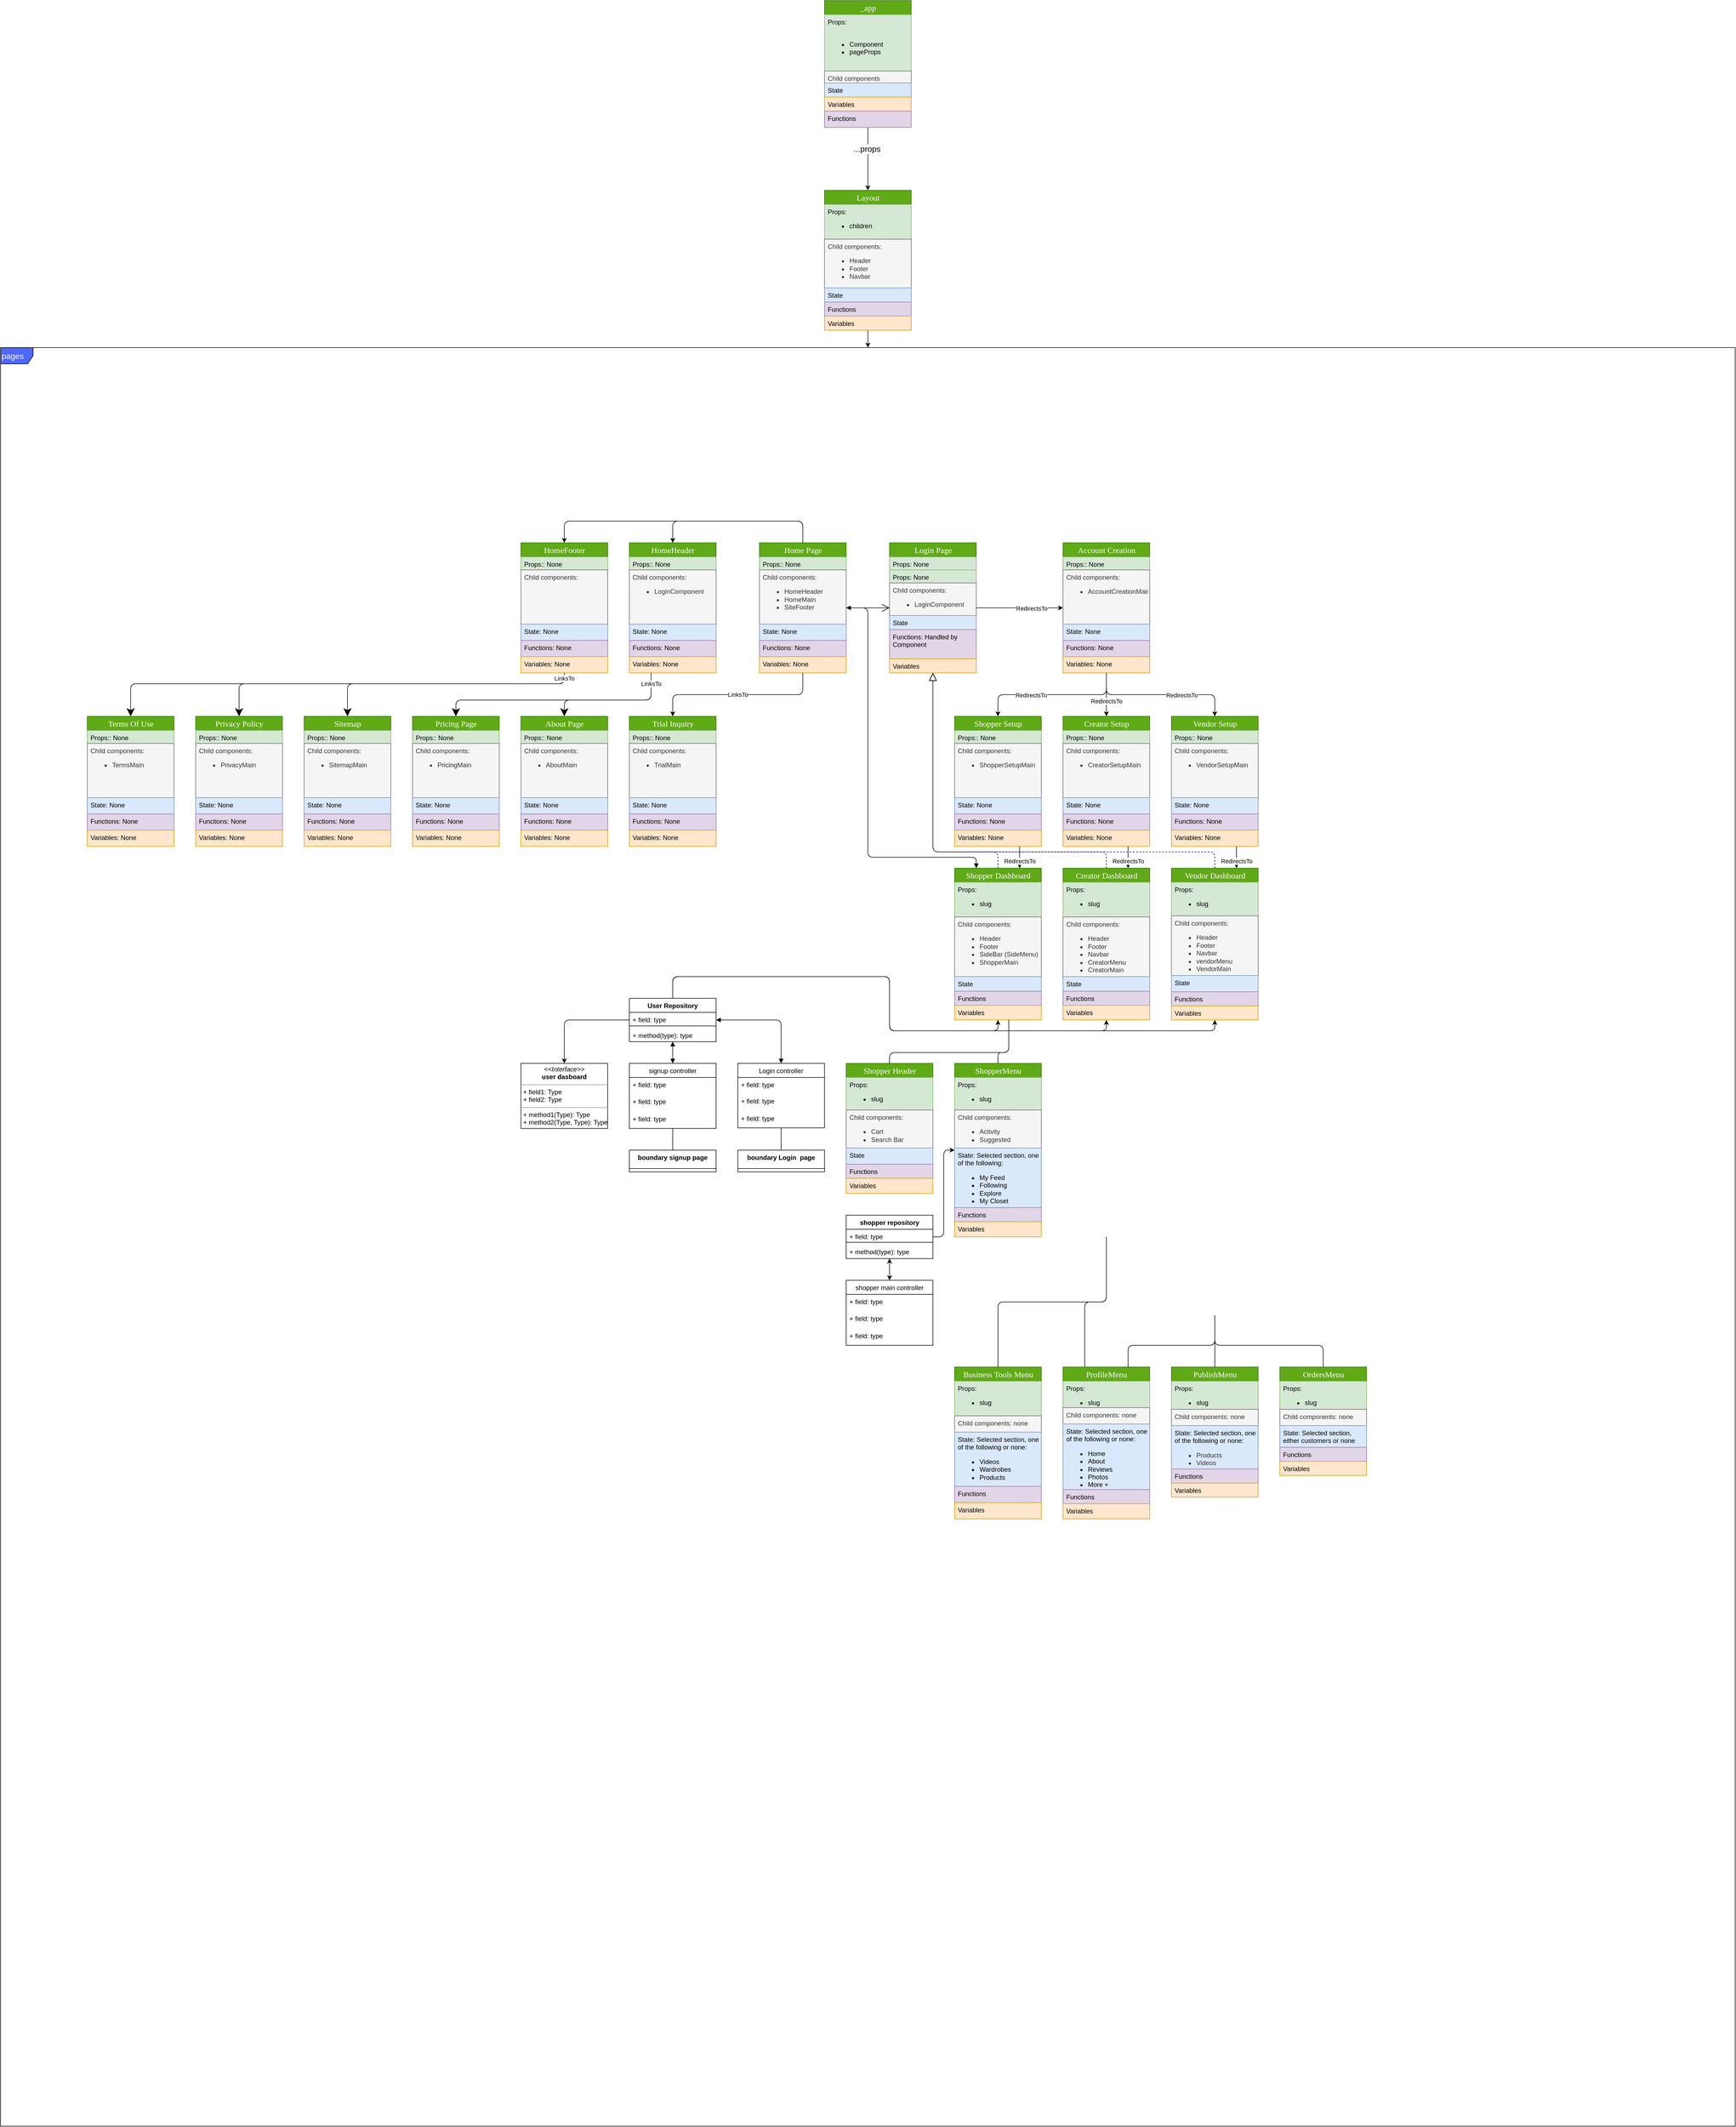 <mxfile version="15.2.9" type="github" pages="3">
  <diagram name="Page Flow" id="c4acf3e9-155e-7222-9cf6-157b1a14988f">
    <mxGraphModel dx="4070" dy="1495" grid="1" gridSize="10" guides="1" tooltips="1" connect="1" arrows="1" fold="1" page="1" pageScale="1" pageWidth="850" pageHeight="1100" background="none" math="0" shadow="0">
      <root>
        <mxCell id="0" />
        <mxCell id="1" parent="0" />
        <mxCell id="QjU3JXXY-2pWFs3UZOMo-84" value="&lt;font color=&quot;#ffffff&quot;&gt;pages&lt;/font&gt;" style="shape=umlFrame;whiteSpace=wrap;html=1;rounded=0;sketch=0;fontSize=15;fillColor=#4F67FF;align=left;" parent="1" vertex="1">
          <mxGeometry x="-1120" y="920" width="3200" height="3280" as="geometry" />
        </mxCell>
        <mxCell id="QjU3JXXY-2pWFs3UZOMo-28" style="edgeStyle=orthogonalEdgeStyle;rounded=0;orthogonalLoop=1;jettySize=auto;html=1;entryX=0.5;entryY=0;entryDx=0;entryDy=0;fontSize=15;" parent="1" source="QjU3JXXY-2pWFs3UZOMo-2" target="QjU3JXXY-2pWFs3UZOMo-15" edge="1">
          <mxGeometry relative="1" as="geometry" />
        </mxCell>
        <mxCell id="QjU3JXXY-2pWFs3UZOMo-29" value="...props" style="edgeLabel;html=1;align=center;verticalAlign=middle;resizable=0;points=[];fontSize=15;" parent="QjU3JXXY-2pWFs3UZOMo-28" vertex="1" connectable="0">
          <mxGeometry x="-0.336" y="-2" relative="1" as="geometry">
            <mxPoint as="offset" />
          </mxGeometry>
        </mxCell>
        <mxCell id="QjU3JXXY-2pWFs3UZOMo-2" value="_app" style="swimlane;html=1;fontStyle=0;childLayout=stackLayout;horizontal=1;startSize=26;fillColor=#60a917;horizontalStack=0;resizeParent=1;resizeLast=0;collapsible=1;marginBottom=0;swimlaneFillColor=#ffffff;rounded=0;shadow=0;comic=0;labelBackgroundColor=none;strokeWidth=1;fontFamily=Verdana;fontSize=15;align=center;strokeColor=#2D7600;fontColor=#ffffff;" parent="1" vertex="1">
          <mxGeometry x="400" y="280" width="160" height="234" as="geometry" />
        </mxCell>
        <mxCell id="QjU3JXXY-2pWFs3UZOMo-27" value="Props:&lt;br&gt;&lt;br&gt;&lt;ul&gt;&lt;li&gt;Component&lt;/li&gt;&lt;li&gt;pageProps&lt;/li&gt;&lt;/ul&gt;" style="text;html=1;strokeColor=#82b366;align=left;verticalAlign=top;spacingLeft=4;spacingRight=4;whiteSpace=wrap;overflow=hidden;rotatable=0;points=[[0,0.5],[1,0.5]];portConstraint=eastwest;sketch=0;rounded=0;fillColor=#d5e8d4;" parent="QjU3JXXY-2pWFs3UZOMo-2" vertex="1">
          <mxGeometry y="26" width="160" height="104" as="geometry" />
        </mxCell>
        <mxCell id="QjU3JXXY-2pWFs3UZOMo-3" value="Child components" style="text;html=1;strokeColor=#666666;align=left;verticalAlign=top;spacingLeft=4;spacingRight=4;whiteSpace=wrap;overflow=hidden;rotatable=0;points=[[0,0.5],[1,0.5]];portConstraint=eastwest;sketch=0;rounded=0;fillColor=#f5f5f5;fontColor=#333333;" parent="QjU3JXXY-2pWFs3UZOMo-2" vertex="1">
          <mxGeometry y="130" width="160" height="22" as="geometry" />
        </mxCell>
        <mxCell id="QjU3JXXY-2pWFs3UZOMo-4" value="State" style="text;html=1;strokeColor=#6c8ebf;fillColor=#dae8fc;align=left;verticalAlign=top;spacingLeft=4;spacingRight=4;whiteSpace=wrap;overflow=hidden;rotatable=0;points=[[0,0.5],[1,0.5]];portConstraint=eastwest;" parent="QjU3JXXY-2pWFs3UZOMo-2" vertex="1">
          <mxGeometry y="152" width="160" height="26" as="geometry" />
        </mxCell>
        <mxCell id="QjU3JXXY-2pWFs3UZOMo-5" value="Variables&amp;nbsp;" style="text;html=1;strokeColor=#d79b00;fillColor=#ffe6cc;align=left;verticalAlign=top;spacingLeft=4;spacingRight=4;whiteSpace=wrap;overflow=hidden;rotatable=0;points=[[0,0.5],[1,0.5]];portConstraint=eastwest;" parent="QjU3JXXY-2pWFs3UZOMo-2" vertex="1">
          <mxGeometry y="178" width="160" height="26" as="geometry" />
        </mxCell>
        <mxCell id="QjU3JXXY-2pWFs3UZOMo-14" value="Functions&lt;br&gt;" style="text;html=1;strokeColor=#9673a6;fillColor=#e1d5e7;align=left;verticalAlign=top;spacingLeft=4;spacingRight=4;whiteSpace=wrap;overflow=hidden;rotatable=0;points=[[0,0.5],[1,0.5]];portConstraint=eastwest;" parent="QjU3JXXY-2pWFs3UZOMo-2" vertex="1">
          <mxGeometry y="204" width="160" height="30" as="geometry" />
        </mxCell>
        <mxCell id="QjU3JXXY-2pWFs3UZOMo-86" style="edgeStyle=orthogonalEdgeStyle;rounded=0;orthogonalLoop=1;jettySize=auto;html=1;fontSize=15;" parent="1" source="QjU3JXXY-2pWFs3UZOMo-15" target="QjU3JXXY-2pWFs3UZOMo-84" edge="1">
          <mxGeometry relative="1" as="geometry" />
        </mxCell>
        <mxCell id="QjU3JXXY-2pWFs3UZOMo-15" value="Layout" style="swimlane;html=1;fontStyle=0;childLayout=stackLayout;horizontal=1;startSize=26;fillColor=#60a917;horizontalStack=0;resizeParent=1;resizeLast=0;collapsible=1;marginBottom=0;swimlaneFillColor=#ffffff;rounded=0;shadow=0;comic=0;labelBackgroundColor=none;strokeWidth=1;fontFamily=Verdana;fontSize=15;align=center;strokeColor=#2D7600;fontColor=#ffffff;" parent="1" vertex="1">
          <mxGeometry x="400" y="630" width="160" height="258" as="geometry" />
        </mxCell>
        <mxCell id="QjU3JXXY-2pWFs3UZOMo-31" value="Props:&lt;br&gt;&lt;ul&gt;&lt;li&gt;children&lt;/li&gt;&lt;/ul&gt;" style="text;html=1;strokeColor=#82b366;align=left;verticalAlign=top;spacingLeft=4;spacingRight=4;whiteSpace=wrap;overflow=hidden;rotatable=0;points=[[0,0.5],[1,0.5]];portConstraint=eastwest;sketch=0;rounded=0;fillColor=#d5e8d4;" parent="QjU3JXXY-2pWFs3UZOMo-15" vertex="1">
          <mxGeometry y="26" width="160" height="64" as="geometry" />
        </mxCell>
        <mxCell id="QjU3JXXY-2pWFs3UZOMo-16" value="Child components:&lt;br&gt;&lt;ul&gt;&lt;li&gt;Header&lt;/li&gt;&lt;li&gt;Footer&lt;/li&gt;&lt;li&gt;Navbar&lt;/li&gt;&lt;/ul&gt;" style="text;html=1;strokeColor=#666666;align=left;verticalAlign=top;spacingLeft=4;spacingRight=4;whiteSpace=wrap;overflow=hidden;rotatable=0;points=[[0,0.5],[1,0.5]];portConstraint=eastwest;sketch=0;rounded=0;fillColor=#f5f5f5;fontColor=#333333;" parent="QjU3JXXY-2pWFs3UZOMo-15" vertex="1">
          <mxGeometry y="90" width="160" height="90" as="geometry" />
        </mxCell>
        <mxCell id="QjU3JXXY-2pWFs3UZOMo-17" value="State" style="text;html=1;strokeColor=#6c8ebf;fillColor=#dae8fc;align=left;verticalAlign=top;spacingLeft=4;spacingRight=4;whiteSpace=wrap;overflow=hidden;rotatable=0;points=[[0,0.5],[1,0.5]];portConstraint=eastwest;" parent="QjU3JXXY-2pWFs3UZOMo-15" vertex="1">
          <mxGeometry y="180" width="160" height="26" as="geometry" />
        </mxCell>
        <mxCell id="QjU3JXXY-2pWFs3UZOMo-19" value="Functions&lt;br&gt;" style="text;html=1;strokeColor=#9673a6;fillColor=#e1d5e7;align=left;verticalAlign=top;spacingLeft=4;spacingRight=4;whiteSpace=wrap;overflow=hidden;rotatable=0;points=[[0,0.5],[1,0.5]];portConstraint=eastwest;" parent="QjU3JXXY-2pWFs3UZOMo-15" vertex="1">
          <mxGeometry y="206" width="160" height="26" as="geometry" />
        </mxCell>
        <mxCell id="QjU3JXXY-2pWFs3UZOMo-18" value="Variables&amp;nbsp;" style="text;html=1;strokeColor=#d79b00;fillColor=#ffe6cc;align=left;verticalAlign=top;spacingLeft=4;spacingRight=4;whiteSpace=wrap;overflow=hidden;rotatable=0;points=[[0,0.5],[1,0.5]];portConstraint=eastwest;" parent="QjU3JXXY-2pWFs3UZOMo-15" vertex="1">
          <mxGeometry y="232" width="160" height="26" as="geometry" />
        </mxCell>
        <mxCell id="QjU3JXXY-2pWFs3UZOMo-42" value="Home Page" style="swimlane;html=1;fontStyle=0;childLayout=stackLayout;horizontal=1;startSize=26;fillColor=#60a917;horizontalStack=0;resizeParent=1;resizeLast=0;collapsible=1;marginBottom=0;swimlaneFillColor=#ffffff;rounded=0;shadow=0;comic=0;labelBackgroundColor=none;strokeWidth=1;fontFamily=Verdana;fontSize=15;align=center;strokeColor=#2D7600;fontColor=#ffffff;" parent="1" vertex="1">
          <mxGeometry x="280" y="1280" width="160" height="240" as="geometry" />
        </mxCell>
        <mxCell id="QjU3JXXY-2pWFs3UZOMo-43" value="Props:: None&lt;br&gt;" style="text;html=1;strokeColor=#82b366;align=left;verticalAlign=top;spacingLeft=4;spacingRight=4;whiteSpace=wrap;overflow=hidden;rotatable=0;points=[[0,0.5],[1,0.5]];portConstraint=eastwest;sketch=0;rounded=0;fillColor=#d5e8d4;" parent="QjU3JXXY-2pWFs3UZOMo-42" vertex="1">
          <mxGeometry y="26" width="160" height="24" as="geometry" />
        </mxCell>
        <mxCell id="QjU3JXXY-2pWFs3UZOMo-44" value="Child components:&lt;br&gt;&lt;ul&gt;&lt;li&gt;HomeHeader&lt;/li&gt;&lt;li&gt;HomeMain&lt;/li&gt;&lt;li&gt;SiteFooter&lt;span&gt; &lt;/span&gt;&lt;/li&gt;&lt;/ul&gt;" style="text;html=1;strokeColor=#666666;align=left;verticalAlign=top;spacingLeft=4;spacingRight=4;whiteSpace=wrap;overflow=hidden;rotatable=0;points=[[0,0.5],[1,0.5]];portConstraint=eastwest;sketch=0;rounded=0;fillColor=#f5f5f5;fontColor=#333333;" parent="QjU3JXXY-2pWFs3UZOMo-42" vertex="1">
          <mxGeometry y="50" width="160" height="100" as="geometry" />
        </mxCell>
        <mxCell id="QjU3JXXY-2pWFs3UZOMo-45" value="State: None" style="text;html=1;strokeColor=#6c8ebf;fillColor=#dae8fc;align=left;verticalAlign=top;spacingLeft=4;spacingRight=4;whiteSpace=wrap;overflow=hidden;rotatable=0;points=[[0,0.5],[1,0.5]];portConstraint=eastwest;" parent="QjU3JXXY-2pWFs3UZOMo-42" vertex="1">
          <mxGeometry y="150" width="160" height="30" as="geometry" />
        </mxCell>
        <mxCell id="QjU3JXXY-2pWFs3UZOMo-46" value="Functions: None" style="text;html=1;strokeColor=#9673a6;fillColor=#e1d5e7;align=left;verticalAlign=top;spacingLeft=4;spacingRight=4;whiteSpace=wrap;overflow=hidden;rotatable=0;points=[[0,0.5],[1,0.5]];portConstraint=eastwest;" parent="QjU3JXXY-2pWFs3UZOMo-42" vertex="1">
          <mxGeometry y="180" width="160" height="30" as="geometry" />
        </mxCell>
        <mxCell id="QjU3JXXY-2pWFs3UZOMo-47" value="Variables: None&lt;br&gt;" style="text;html=1;strokeColor=#d79b00;fillColor=#ffe6cc;align=left;verticalAlign=top;spacingLeft=4;spacingRight=4;whiteSpace=wrap;overflow=hidden;rotatable=0;points=[[0,0.5],[1,0.5]];portConstraint=eastwest;" parent="QjU3JXXY-2pWFs3UZOMo-42" vertex="1">
          <mxGeometry y="210" width="160" height="30" as="geometry" />
        </mxCell>
        <mxCell id="QjU3JXXY-2pWFs3UZOMo-53" value="Shopper Dashboard" style="swimlane;html=1;fontStyle=0;childLayout=stackLayout;horizontal=1;startSize=26;fillColor=#60a917;horizontalStack=0;resizeParent=1;resizeLast=0;collapsible=1;marginBottom=0;swimlaneFillColor=#ffffff;rounded=0;shadow=0;comic=0;labelBackgroundColor=none;strokeWidth=1;fontFamily=Verdana;fontSize=15;align=center;strokeColor=#2D7600;fontColor=#ffffff;" parent="1" vertex="1">
          <mxGeometry x="640" y="1880" width="160" height="280" as="geometry" />
        </mxCell>
        <mxCell id="QjU3JXXY-2pWFs3UZOMo-54" value="Props:&lt;br&gt;&lt;ul&gt;&lt;li&gt;slug&lt;/li&gt;&lt;/ul&gt;" style="text;html=1;strokeColor=#82b366;align=left;verticalAlign=top;spacingLeft=4;spacingRight=4;whiteSpace=wrap;overflow=hidden;rotatable=0;points=[[0,0.5],[1,0.5]];portConstraint=eastwest;sketch=0;rounded=0;fillColor=#d5e8d4;" parent="QjU3JXXY-2pWFs3UZOMo-53" vertex="1">
          <mxGeometry y="26" width="160" height="64" as="geometry" />
        </mxCell>
        <mxCell id="QjU3JXXY-2pWFs3UZOMo-55" value="Child components:&lt;br&gt;&lt;ul&gt;&lt;li&gt;&lt;span&gt;Header&lt;/span&gt;&lt;/li&gt;&lt;li&gt;&lt;span&gt;Footer&lt;/span&gt;&lt;/li&gt;&lt;li&gt;&lt;span&gt;SideBar (SideMenu)&lt;/span&gt;&lt;/li&gt;&lt;li&gt;ShopperMain&lt;/li&gt;&lt;/ul&gt;" style="text;html=1;strokeColor=#666666;align=left;verticalAlign=top;spacingLeft=4;spacingRight=4;whiteSpace=wrap;overflow=hidden;rotatable=0;points=[[0,0.5],[1,0.5]];portConstraint=eastwest;sketch=0;rounded=0;fillColor=#f5f5f5;fontColor=#333333;" parent="QjU3JXXY-2pWFs3UZOMo-53" vertex="1">
          <mxGeometry y="90" width="160" height="110" as="geometry" />
        </mxCell>
        <mxCell id="QjU3JXXY-2pWFs3UZOMo-56" value="State" style="text;html=1;strokeColor=#6c8ebf;fillColor=#dae8fc;align=left;verticalAlign=top;spacingLeft=4;spacingRight=4;whiteSpace=wrap;overflow=hidden;rotatable=0;points=[[0,0.5],[1,0.5]];portConstraint=eastwest;" parent="QjU3JXXY-2pWFs3UZOMo-53" vertex="1">
          <mxGeometry y="200" width="160" height="27" as="geometry" />
        </mxCell>
        <mxCell id="QjU3JXXY-2pWFs3UZOMo-57" value="Functions&lt;br&gt;" style="text;html=1;strokeColor=#9673a6;fillColor=#e1d5e7;align=left;verticalAlign=top;spacingLeft=4;spacingRight=4;whiteSpace=wrap;overflow=hidden;rotatable=0;points=[[0,0.5],[1,0.5]];portConstraint=eastwest;" parent="QjU3JXXY-2pWFs3UZOMo-53" vertex="1">
          <mxGeometry y="227" width="160" height="26" as="geometry" />
        </mxCell>
        <mxCell id="QjU3JXXY-2pWFs3UZOMo-58" value="Variables&amp;nbsp;" style="text;html=1;strokeColor=#d79b00;fillColor=#ffe6cc;align=left;verticalAlign=top;spacingLeft=4;spacingRight=4;whiteSpace=wrap;overflow=hidden;rotatable=0;points=[[0,0.5],[1,0.5]];portConstraint=eastwest;" parent="QjU3JXXY-2pWFs3UZOMo-53" vertex="1">
          <mxGeometry y="253" width="160" height="27" as="geometry" />
        </mxCell>
        <mxCell id="QjU3JXXY-2pWFs3UZOMo-60" value="Login Page" style="swimlane;html=1;fontStyle=0;childLayout=stackLayout;horizontal=1;startSize=26;fillColor=#60a917;horizontalStack=0;resizeParent=1;resizeLast=0;collapsible=1;marginBottom=0;swimlaneFillColor=#ffffff;rounded=0;shadow=0;comic=0;labelBackgroundColor=none;strokeWidth=1;fontFamily=Verdana;fontSize=15;align=center;strokeColor=#2D7600;fontColor=#ffffff;" parent="1" vertex="1">
          <mxGeometry x="520" y="1280" width="160" height="240" as="geometry" />
        </mxCell>
        <mxCell id="QjU3JXXY-2pWFs3UZOMo-61" value="Props: None" style="text;html=1;strokeColor=#82b366;align=left;verticalAlign=top;spacingLeft=4;spacingRight=4;whiteSpace=wrap;overflow=hidden;rotatable=0;points=[[0,0.5],[1,0.5]];portConstraint=eastwest;sketch=0;rounded=0;fillColor=#d5e8d4;" parent="QjU3JXXY-2pWFs3UZOMo-60" vertex="1">
          <mxGeometry y="26" width="160" height="24" as="geometry" />
        </mxCell>
        <mxCell id="HxADpOiNTDZusiQOzUtG-5" value="Props: None" style="text;html=1;strokeColor=#82b366;align=left;verticalAlign=top;spacingLeft=4;spacingRight=4;whiteSpace=wrap;overflow=hidden;rotatable=0;points=[[0,0.5],[1,0.5]];portConstraint=eastwest;sketch=0;rounded=0;fillColor=#d5e8d4;" parent="QjU3JXXY-2pWFs3UZOMo-60" vertex="1">
          <mxGeometry y="50" width="160" height="24" as="geometry" />
        </mxCell>
        <mxCell id="QjU3JXXY-2pWFs3UZOMo-62" value="Child components:&lt;br&gt;&lt;ul&gt;&lt;li&gt;LoginComponent&lt;/li&gt;&lt;/ul&gt;" style="text;html=1;strokeColor=#666666;align=left;verticalAlign=top;spacingLeft=4;spacingRight=4;whiteSpace=wrap;overflow=hidden;rotatable=0;points=[[0,0.5],[1,0.5]];portConstraint=eastwest;sketch=0;rounded=0;fillColor=#f5f5f5;fontColor=#333333;" parent="QjU3JXXY-2pWFs3UZOMo-60" vertex="1">
          <mxGeometry y="74" width="160" height="60" as="geometry" />
        </mxCell>
        <mxCell id="QjU3JXXY-2pWFs3UZOMo-63" value="State" style="text;html=1;strokeColor=#6c8ebf;fillColor=#dae8fc;align=left;verticalAlign=top;spacingLeft=4;spacingRight=4;whiteSpace=wrap;overflow=hidden;rotatable=0;points=[[0,0.5],[1,0.5]];portConstraint=eastwest;" parent="QjU3JXXY-2pWFs3UZOMo-60" vertex="1">
          <mxGeometry y="134" width="160" height="26" as="geometry" />
        </mxCell>
        <mxCell id="QjU3JXXY-2pWFs3UZOMo-64" value="Functions: Handled by Component" style="text;html=1;strokeColor=#9673a6;fillColor=#e1d5e7;align=left;verticalAlign=top;spacingLeft=4;spacingRight=4;whiteSpace=wrap;overflow=hidden;rotatable=0;points=[[0,0.5],[1,0.5]];portConstraint=eastwest;" parent="QjU3JXXY-2pWFs3UZOMo-60" vertex="1">
          <mxGeometry y="160" width="160" height="54" as="geometry" />
        </mxCell>
        <mxCell id="QjU3JXXY-2pWFs3UZOMo-65" value="Variables&amp;nbsp;" style="text;html=1;strokeColor=#d79b00;fillColor=#ffe6cc;align=left;verticalAlign=top;spacingLeft=4;spacingRight=4;whiteSpace=wrap;overflow=hidden;rotatable=0;points=[[0,0.5],[1,0.5]];portConstraint=eastwest;" parent="QjU3JXXY-2pWFs3UZOMo-60" vertex="1">
          <mxGeometry y="214" width="160" height="26" as="geometry" />
        </mxCell>
        <UserObject label="Vendor Dashboard" link="data:page/id,nNrPbDQTDCdM0eyME7X6" id="QjU3JXXY-2pWFs3UZOMo-106">
          <mxCell style="swimlane;html=1;fontStyle=0;childLayout=stackLayout;horizontal=1;startSize=26;fillColor=#60a917;horizontalStack=0;resizeParent=1;resizeLast=0;collapsible=1;marginBottom=0;swimlaneFillColor=#ffffff;rounded=0;shadow=0;comic=0;labelBackgroundColor=none;strokeWidth=1;fontFamily=Verdana;fontSize=15;align=center;strokeColor=#2D7600;fontColor=#ffffff;" parent="1" vertex="1">
            <mxGeometry x="1040" y="1880" width="160" height="280" as="geometry" />
          </mxCell>
        </UserObject>
        <mxCell id="QjU3JXXY-2pWFs3UZOMo-107" value="Props:&lt;br&gt;&lt;ul&gt;&lt;li&gt;slug&lt;/li&gt;&lt;/ul&gt;" style="text;html=1;strokeColor=#82b366;align=left;verticalAlign=top;spacingLeft=4;spacingRight=4;whiteSpace=wrap;overflow=hidden;rotatable=0;points=[[0,0.5],[1,0.5]];portConstraint=eastwest;sketch=0;rounded=0;fillColor=#d5e8d4;" parent="QjU3JXXY-2pWFs3UZOMo-106" vertex="1">
          <mxGeometry y="26" width="160" height="62" as="geometry" />
        </mxCell>
        <mxCell id="QjU3JXXY-2pWFs3UZOMo-108" value="Child components:&lt;br&gt;&lt;ul&gt;&lt;li&gt;Header&lt;/li&gt;&lt;li&gt;Footer&lt;/li&gt;&lt;li&gt;Navbar&lt;/li&gt;&lt;li&gt;vendorMenu&lt;/li&gt;&lt;li&gt;VendorMain&lt;/li&gt;&lt;/ul&gt;" style="text;html=1;strokeColor=#666666;align=left;verticalAlign=top;spacingLeft=4;spacingRight=4;whiteSpace=wrap;overflow=hidden;rotatable=0;points=[[0,0.5],[1,0.5]];portConstraint=eastwest;sketch=0;rounded=0;fillColor=#f5f5f5;fontColor=#333333;" parent="QjU3JXXY-2pWFs3UZOMo-106" vertex="1">
          <mxGeometry y="88" width="160" height="110" as="geometry" />
        </mxCell>
        <mxCell id="QjU3JXXY-2pWFs3UZOMo-109" value="State" style="text;html=1;strokeColor=#6c8ebf;fillColor=#dae8fc;align=left;verticalAlign=top;spacingLeft=4;spacingRight=4;whiteSpace=wrap;overflow=hidden;rotatable=0;points=[[0,0.5],[1,0.5]];portConstraint=eastwest;" parent="QjU3JXXY-2pWFs3UZOMo-106" vertex="1">
          <mxGeometry y="198" width="160" height="30" as="geometry" />
        </mxCell>
        <mxCell id="QjU3JXXY-2pWFs3UZOMo-110" value="Functions&lt;br&gt;" style="text;html=1;strokeColor=#9673a6;fillColor=#e1d5e7;align=left;verticalAlign=top;spacingLeft=4;spacingRight=4;whiteSpace=wrap;overflow=hidden;rotatable=0;points=[[0,0.5],[1,0.5]];portConstraint=eastwest;" parent="QjU3JXXY-2pWFs3UZOMo-106" vertex="1">
          <mxGeometry y="228" width="160" height="26" as="geometry" />
        </mxCell>
        <mxCell id="QjU3JXXY-2pWFs3UZOMo-111" value="Variables&amp;nbsp;" style="text;html=1;strokeColor=#d79b00;fillColor=#ffe6cc;align=left;verticalAlign=top;spacingLeft=4;spacingRight=4;whiteSpace=wrap;overflow=hidden;rotatable=0;points=[[0,0.5],[1,0.5]];portConstraint=eastwest;" parent="QjU3JXXY-2pWFs3UZOMo-106" vertex="1">
          <mxGeometry y="254" width="160" height="26" as="geometry" />
        </mxCell>
        <UserObject label="Creator Dashboard" link="data:page/id,4088qCVGhdifxttrziGU" id="QjU3JXXY-2pWFs3UZOMo-112">
          <mxCell style="swimlane;html=1;fontStyle=0;childLayout=stackLayout;horizontal=1;startSize=26;fillColor=#60a917;horizontalStack=0;resizeParent=1;resizeLast=0;collapsible=1;marginBottom=0;swimlaneFillColor=#ffffff;rounded=0;shadow=0;comic=0;labelBackgroundColor=none;strokeWidth=1;fontFamily=Verdana;fontSize=15;align=center;strokeColor=#2D7600;fontColor=#ffffff;" parent="1" vertex="1">
            <mxGeometry x="840" y="1880" width="160" height="280" as="geometry" />
          </mxCell>
        </UserObject>
        <mxCell id="QjU3JXXY-2pWFs3UZOMo-113" value="Props:&lt;br&gt;&lt;ul&gt;&lt;li&gt;slug&lt;/li&gt;&lt;/ul&gt;" style="text;html=1;strokeColor=#82b366;align=left;verticalAlign=top;spacingLeft=4;spacingRight=4;whiteSpace=wrap;overflow=hidden;rotatable=0;points=[[0,0.5],[1,0.5]];portConstraint=eastwest;sketch=0;rounded=0;fillColor=#d5e8d4;" parent="QjU3JXXY-2pWFs3UZOMo-112" vertex="1">
          <mxGeometry y="26" width="160" height="64" as="geometry" />
        </mxCell>
        <mxCell id="QjU3JXXY-2pWFs3UZOMo-114" value="Child components:&lt;br&gt;&lt;ul&gt;&lt;li&gt;Header&lt;/li&gt;&lt;li&gt;Footer&lt;/li&gt;&lt;li&gt;Navbar&lt;/li&gt;&lt;li&gt;CreatorMenu&lt;/li&gt;&lt;li&gt;CreatorMain&lt;/li&gt;&lt;/ul&gt;" style="text;html=1;strokeColor=#666666;align=left;verticalAlign=top;spacingLeft=4;spacingRight=4;whiteSpace=wrap;overflow=hidden;rotatable=0;points=[[0,0.5],[1,0.5]];portConstraint=eastwest;sketch=0;rounded=0;fillColor=#f5f5f5;fontColor=#333333;" parent="QjU3JXXY-2pWFs3UZOMo-112" vertex="1">
          <mxGeometry y="90" width="160" height="110" as="geometry" />
        </mxCell>
        <mxCell id="QjU3JXXY-2pWFs3UZOMo-115" value="State" style="text;html=1;strokeColor=#6c8ebf;fillColor=#dae8fc;align=left;verticalAlign=top;spacingLeft=4;spacingRight=4;whiteSpace=wrap;overflow=hidden;rotatable=0;points=[[0,0.5],[1,0.5]];portConstraint=eastwest;" parent="QjU3JXXY-2pWFs3UZOMo-112" vertex="1">
          <mxGeometry y="200" width="160" height="27" as="geometry" />
        </mxCell>
        <mxCell id="QjU3JXXY-2pWFs3UZOMo-116" value="Functions&lt;br&gt;" style="text;html=1;strokeColor=#9673a6;fillColor=#e1d5e7;align=left;verticalAlign=top;spacingLeft=4;spacingRight=4;whiteSpace=wrap;overflow=hidden;rotatable=0;points=[[0,0.5],[1,0.5]];portConstraint=eastwest;" parent="QjU3JXXY-2pWFs3UZOMo-112" vertex="1">
          <mxGeometry y="227" width="160" height="26" as="geometry" />
        </mxCell>
        <mxCell id="QjU3JXXY-2pWFs3UZOMo-117" value="Variables&amp;nbsp;" style="text;html=1;strokeColor=#d79b00;fillColor=#ffe6cc;align=left;verticalAlign=top;spacingLeft=4;spacingRight=4;whiteSpace=wrap;overflow=hidden;rotatable=0;points=[[0,0.5],[1,0.5]];portConstraint=eastwest;" parent="QjU3JXXY-2pWFs3UZOMo-112" vertex="1">
          <mxGeometry y="253" width="160" height="27" as="geometry" />
        </mxCell>
        <mxCell id="ASHqUuI7pZNee8ydB6nJ-18" value="" style="endArrow=block;dashed=1;endFill=0;endSize=12;html=1;edgeStyle=orthogonalEdgeStyle;" parent="1" source="QjU3JXXY-2pWFs3UZOMo-112" target="QjU3JXXY-2pWFs3UZOMo-60" edge="1">
          <mxGeometry width="160" relative="1" as="geometry">
            <mxPoint x="90" y="1230" as="sourcePoint" />
            <mxPoint x="340" y="1192" as="targetPoint" />
            <Array as="points">
              <mxPoint x="920" y="1850" />
              <mxPoint x="600" y="1850" />
            </Array>
          </mxGeometry>
        </mxCell>
        <mxCell id="ASHqUuI7pZNee8ydB6nJ-19" value="" style="endArrow=block;dashed=1;endFill=0;endSize=12;html=1;edgeStyle=orthogonalEdgeStyle;" parent="1" source="QjU3JXXY-2pWFs3UZOMo-106" target="QjU3JXXY-2pWFs3UZOMo-60" edge="1">
          <mxGeometry width="160" relative="1" as="geometry">
            <mxPoint x="270" y="1250" as="sourcePoint" />
            <mxPoint x="430" y="1250" as="targetPoint" />
            <Array as="points">
              <mxPoint x="1120" y="1850" />
              <mxPoint x="600" y="1850" />
            </Array>
          </mxGeometry>
        </mxCell>
        <mxCell id="ASHqUuI7pZNee8ydB6nJ-20" value="" style="endArrow=block;dashed=1;endFill=0;endSize=12;html=1;edgeStyle=orthogonalEdgeStyle;" parent="1" source="QjU3JXXY-2pWFs3UZOMo-53" target="QjU3JXXY-2pWFs3UZOMo-60" edge="1">
          <mxGeometry width="160" relative="1" as="geometry">
            <mxPoint x="530" y="1190" as="sourcePoint" />
            <mxPoint x="690" y="1190" as="targetPoint" />
            <Array as="points">
              <mxPoint x="720" y="1850" />
              <mxPoint x="600" y="1850" />
            </Array>
          </mxGeometry>
        </mxCell>
        <mxCell id="ASHqUuI7pZNee8ydB6nJ-35" style="edgeStyle=orthogonalEdgeStyle;rounded=1;orthogonalLoop=1;jettySize=auto;html=1;" parent="1" source="ASHqUuI7pZNee8ydB6nJ-21" target="ASHqUuI7pZNee8ydB6nJ-33" edge="1">
          <mxGeometry relative="1" as="geometry" />
        </mxCell>
        <mxCell id="ASHqUuI7pZNee8ydB6nJ-21" value="User Repository" style="swimlane;fontStyle=1;align=center;verticalAlign=top;childLayout=stackLayout;horizontal=1;startSize=26;horizontalStack=0;resizeParent=1;resizeParentMax=0;resizeLast=0;collapsible=1;marginBottom=0;" parent="1" vertex="1">
          <mxGeometry x="40" y="2120" width="160" height="80" as="geometry" />
        </mxCell>
        <mxCell id="ASHqUuI7pZNee8ydB6nJ-22" value="+ field: type" style="text;strokeColor=none;fillColor=none;align=left;verticalAlign=top;spacingLeft=4;spacingRight=4;overflow=hidden;rotatable=0;points=[[0,0.5],[1,0.5]];portConstraint=eastwest;" parent="ASHqUuI7pZNee8ydB6nJ-21" vertex="1">
          <mxGeometry y="26" width="160" height="21" as="geometry" />
        </mxCell>
        <mxCell id="ASHqUuI7pZNee8ydB6nJ-23" value="" style="line;strokeWidth=1;fillColor=none;align=left;verticalAlign=middle;spacingTop=-1;spacingLeft=3;spacingRight=3;rotatable=0;labelPosition=right;points=[];portConstraint=eastwest;" parent="ASHqUuI7pZNee8ydB6nJ-21" vertex="1">
          <mxGeometry y="47" width="160" height="8" as="geometry" />
        </mxCell>
        <mxCell id="ASHqUuI7pZNee8ydB6nJ-24" value="+ method(type): type" style="text;strokeColor=none;fillColor=none;align=left;verticalAlign=top;spacingLeft=4;spacingRight=4;overflow=hidden;rotatable=0;points=[[0,0.5],[1,0.5]];portConstraint=eastwest;" parent="ASHqUuI7pZNee8ydB6nJ-21" vertex="1">
          <mxGeometry y="55" width="160" height="25" as="geometry" />
        </mxCell>
        <mxCell id="ASHqUuI7pZNee8ydB6nJ-29" value="" style="endArrow=open;endFill=1;endSize=12;html=1;" parent="1" source="QjU3JXXY-2pWFs3UZOMo-42" target="QjU3JXXY-2pWFs3UZOMo-60" edge="1">
          <mxGeometry width="160" relative="1" as="geometry">
            <mxPoint x="90" y="1150" as="sourcePoint" />
            <mxPoint x="250" y="1150" as="targetPoint" />
          </mxGeometry>
        </mxCell>
        <mxCell id="ASHqUuI7pZNee8ydB6nJ-33" value="&lt;p style=&quot;margin: 0px ; margin-top: 4px ; text-align: center&quot;&gt;&lt;i&gt;&amp;lt;&amp;lt;Interface&amp;gt;&amp;gt;&lt;/i&gt;&lt;br&gt;&lt;b&gt;user dasboard&lt;/b&gt;&lt;/p&gt;&lt;hr size=&quot;1&quot;&gt;&lt;p style=&quot;margin: 0px ; margin-left: 4px&quot;&gt;+ field1: Type&lt;br&gt;+ field2: Type&lt;/p&gt;&lt;hr size=&quot;1&quot;&gt;&lt;p style=&quot;margin: 0px ; margin-left: 4px&quot;&gt;+ method1(Type): Type&lt;br&gt;+ method2(Type, Type): Type&lt;/p&gt;" style="verticalAlign=top;align=left;overflow=fill;fontSize=12;fontFamily=Helvetica;html=1;" parent="1" vertex="1">
          <mxGeometry x="-160" y="2240" width="160" height="120" as="geometry" />
        </mxCell>
        <mxCell id="ASHqUuI7pZNee8ydB6nJ-43" value="signup controller" style="swimlane;fontStyle=0;childLayout=stackLayout;horizontal=1;startSize=26;fillColor=none;horizontalStack=0;resizeParent=1;resizeParentMax=0;resizeLast=0;collapsible=1;marginBottom=0;" parent="1" vertex="1">
          <mxGeometry x="40" y="2240" width="160" height="120" as="geometry" />
        </mxCell>
        <mxCell id="ASHqUuI7pZNee8ydB6nJ-44" value="+ field: type" style="text;strokeColor=none;fillColor=none;align=left;verticalAlign=top;spacingLeft=4;spacingRight=4;overflow=hidden;rotatable=0;points=[[0,0.5],[1,0.5]];portConstraint=eastwest;" parent="ASHqUuI7pZNee8ydB6nJ-43" vertex="1">
          <mxGeometry y="26" width="160" height="31" as="geometry" />
        </mxCell>
        <mxCell id="ASHqUuI7pZNee8ydB6nJ-45" value="+ field: type" style="text;strokeColor=none;fillColor=none;align=left;verticalAlign=top;spacingLeft=4;spacingRight=4;overflow=hidden;rotatable=0;points=[[0,0.5],[1,0.5]];portConstraint=eastwest;" parent="ASHqUuI7pZNee8ydB6nJ-43" vertex="1">
          <mxGeometry y="57" width="160" height="32" as="geometry" />
        </mxCell>
        <mxCell id="ASHqUuI7pZNee8ydB6nJ-46" value="+ field: type" style="text;strokeColor=none;fillColor=none;align=left;verticalAlign=top;spacingLeft=4;spacingRight=4;overflow=hidden;rotatable=0;points=[[0,0.5],[1,0.5]];portConstraint=eastwest;" parent="ASHqUuI7pZNee8ydB6nJ-43" vertex="1">
          <mxGeometry y="89" width="160" height="31" as="geometry" />
        </mxCell>
        <mxCell id="ASHqUuI7pZNee8ydB6nJ-53" value="" style="endArrow=block;startArrow=block;endFill=1;startFill=1;html=1;edgeStyle=orthogonalEdgeStyle;" parent="1" source="ASHqUuI7pZNee8ydB6nJ-43" target="ASHqUuI7pZNee8ydB6nJ-21" edge="1">
          <mxGeometry width="160" relative="1" as="geometry">
            <mxPoint x="-10" y="1900" as="sourcePoint" />
            <mxPoint x="340" y="1870" as="targetPoint" />
          </mxGeometry>
        </mxCell>
        <mxCell id="ASHqUuI7pZNee8ydB6nJ-55" value="" style="endArrow=block;startArrow=block;endFill=1;startFill=1;html=1;edgeStyle=orthogonalEdgeStyle;" parent="1" source="ASHqUuI7pZNee8ydB6nJ-21" target="ASHqUuI7pZNee8ydB6nJ-47" edge="1">
          <mxGeometry width="160" relative="1" as="geometry">
            <mxPoint x="380" y="1870" as="sourcePoint" />
            <mxPoint x="540" y="1750" as="targetPoint" />
          </mxGeometry>
        </mxCell>
        <mxCell id="ASHqUuI7pZNee8ydB6nJ-62" value="boundary signup page" style="swimlane;fontStyle=1;align=center;verticalAlign=top;childLayout=stackLayout;horizontal=1;startSize=34;horizontalStack=0;resizeParent=1;resizeParentMax=0;resizeLast=0;collapsible=1;marginBottom=0;" parent="1" vertex="1">
          <mxGeometry x="40" y="2400" width="160" height="40" as="geometry" />
        </mxCell>
        <mxCell id="ASHqUuI7pZNee8ydB6nJ-65" value="boundary Login  page" style="swimlane;fontStyle=1;align=center;verticalAlign=top;childLayout=stackLayout;horizontal=1;startSize=34;horizontalStack=0;resizeParent=1;resizeParentMax=0;resizeLast=0;collapsible=1;marginBottom=0;" parent="1" vertex="1">
          <mxGeometry x="240" y="2400" width="160" height="40" as="geometry" />
        </mxCell>
        <mxCell id="ASHqUuI7pZNee8ydB6nJ-67" value="" style="endArrow=none;html=1;rounded=0;" parent="1" source="ASHqUuI7pZNee8ydB6nJ-62" target="ASHqUuI7pZNee8ydB6nJ-46" edge="1">
          <mxGeometry relative="1" as="geometry">
            <mxPoint x="130" y="1940" as="sourcePoint" />
            <mxPoint x="290" y="1940" as="targetPoint" />
          </mxGeometry>
        </mxCell>
        <mxCell id="_02DjtNMK4Eb3W8Fh0LB-14" value="" style="endArrow=block;startArrow=block;endFill=1;startFill=1;html=1;edgeStyle=orthogonalEdgeStyle;" parent="1" source="QjU3JXXY-2pWFs3UZOMo-42" target="QjU3JXXY-2pWFs3UZOMo-53" edge="1">
          <mxGeometry width="160" relative="1" as="geometry">
            <mxPoint x="50" y="1220" as="sourcePoint" />
            <mxPoint x="21" y="1460" as="targetPoint" />
            <Array as="points">
              <mxPoint x="480" y="1400" />
              <mxPoint x="480" y="1860" />
              <mxPoint x="680" y="1860" />
            </Array>
          </mxGeometry>
        </mxCell>
        <mxCell id="dCwoUX2uS_OW_NThropL-17" value="shopper repository" style="swimlane;fontStyle=1;align=center;verticalAlign=top;childLayout=stackLayout;horizontal=1;startSize=26;horizontalStack=0;resizeParent=1;resizeParentMax=0;resizeLast=0;collapsible=1;marginBottom=0;" parent="1" vertex="1">
          <mxGeometry x="440" y="2520" width="160" height="80" as="geometry" />
        </mxCell>
        <mxCell id="dCwoUX2uS_OW_NThropL-18" value="+ field: type" style="text;strokeColor=none;fillColor=none;align=left;verticalAlign=top;spacingLeft=4;spacingRight=4;overflow=hidden;rotatable=0;points=[[0,0.5],[1,0.5]];portConstraint=eastwest;" parent="dCwoUX2uS_OW_NThropL-17" vertex="1">
          <mxGeometry y="26" width="160" height="20" as="geometry" />
        </mxCell>
        <mxCell id="dCwoUX2uS_OW_NThropL-19" value="" style="line;strokeWidth=1;fillColor=none;align=left;verticalAlign=middle;spacingTop=-1;spacingLeft=3;spacingRight=3;rotatable=0;labelPosition=right;points=[];portConstraint=eastwest;" parent="dCwoUX2uS_OW_NThropL-17" vertex="1">
          <mxGeometry y="46" width="160" height="8" as="geometry" />
        </mxCell>
        <mxCell id="dCwoUX2uS_OW_NThropL-20" value="+ method(type): type" style="text;strokeColor=none;fillColor=none;align=left;verticalAlign=top;spacingLeft=4;spacingRight=4;overflow=hidden;rotatable=0;points=[[0,0.5],[1,0.5]];portConstraint=eastwest;" parent="dCwoUX2uS_OW_NThropL-17" vertex="1">
          <mxGeometry y="54" width="160" height="26" as="geometry" />
        </mxCell>
        <mxCell id="14DQJMOeIjTHg0pRHyA--13" style="edgeStyle=orthogonalEdgeStyle;rounded=0;orthogonalLoop=1;jettySize=auto;html=1;exitX=0.5;exitY=1;exitDx=0;exitDy=0;entryX=0.497;entryY=1.011;entryDx=0;entryDy=0;entryPerimeter=0;" parent="dCwoUX2uS_OW_NThropL-17" source="dCwoUX2uS_OW_NThropL-17" target="dCwoUX2uS_OW_NThropL-20" edge="1">
          <mxGeometry relative="1" as="geometry" />
        </mxCell>
        <mxCell id="14DQJMOeIjTHg0pRHyA--1" style="edgeStyle=orthogonalEdgeStyle;rounded=1;orthogonalLoop=1;jettySize=auto;html=1;" parent="1" source="dCwoUX2uS_OW_NThropL-17" target="BQAjQg9iaMsQocKrUO1B-170" edge="1">
          <mxGeometry relative="1" as="geometry">
            <mxPoint x="240" y="2369" as="targetPoint" />
          </mxGeometry>
        </mxCell>
        <mxCell id="14DQJMOeIjTHg0pRHyA--3" value="shopper main controller" style="swimlane;fontStyle=0;childLayout=stackLayout;horizontal=1;startSize=26;fillColor=none;horizontalStack=0;resizeParent=1;resizeParentMax=0;resizeLast=0;collapsible=1;marginBottom=0;" parent="1" vertex="1">
          <mxGeometry x="440" y="2640" width="160" height="120" as="geometry" />
        </mxCell>
        <mxCell id="14DQJMOeIjTHg0pRHyA--4" value="+ field: type" style="text;strokeColor=none;fillColor=none;align=left;verticalAlign=top;spacingLeft=4;spacingRight=4;overflow=hidden;rotatable=0;points=[[0,0.5],[1,0.5]];portConstraint=eastwest;" parent="14DQJMOeIjTHg0pRHyA--3" vertex="1">
          <mxGeometry y="26" width="160" height="31" as="geometry" />
        </mxCell>
        <mxCell id="14DQJMOeIjTHg0pRHyA--5" value="+ field: type" style="text;strokeColor=none;fillColor=none;align=left;verticalAlign=top;spacingLeft=4;spacingRight=4;overflow=hidden;rotatable=0;points=[[0,0.5],[1,0.5]];portConstraint=eastwest;" parent="14DQJMOeIjTHg0pRHyA--3" vertex="1">
          <mxGeometry y="57" width="160" height="32" as="geometry" />
        </mxCell>
        <mxCell id="14DQJMOeIjTHg0pRHyA--6" value="+ field: type" style="text;strokeColor=none;fillColor=none;align=left;verticalAlign=top;spacingLeft=4;spacingRight=4;overflow=hidden;rotatable=0;points=[[0,0.5],[1,0.5]];portConstraint=eastwest;" parent="14DQJMOeIjTHg0pRHyA--3" vertex="1">
          <mxGeometry y="89" width="160" height="31" as="geometry" />
        </mxCell>
        <mxCell id="14DQJMOeIjTHg0pRHyA--7" value="" style="endArrow=classic;startArrow=classic;html=1;" parent="1" source="14DQJMOeIjTHg0pRHyA--3" target="dCwoUX2uS_OW_NThropL-17" edge="1">
          <mxGeometry width="50" height="50" relative="1" as="geometry">
            <mxPoint x="-540" y="1550" as="sourcePoint" />
            <mxPoint x="-530" y="1650" as="targetPoint" />
          </mxGeometry>
        </mxCell>
        <mxCell id="ASHqUuI7pZNee8ydB6nJ-47" value="Login controller" style="swimlane;fontStyle=0;childLayout=stackLayout;horizontal=1;startSize=26;fillColor=none;horizontalStack=0;resizeParent=1;resizeParentMax=0;resizeLast=0;collapsible=1;marginBottom=0;" parent="1" vertex="1">
          <mxGeometry x="240" y="2240" width="160" height="119" as="geometry" />
        </mxCell>
        <mxCell id="ASHqUuI7pZNee8ydB6nJ-48" value="+ field: type" style="text;strokeColor=none;fillColor=none;align=left;verticalAlign=top;spacingLeft=4;spacingRight=4;overflow=hidden;rotatable=0;points=[[0,0.5],[1,0.5]];portConstraint=eastwest;" parent="ASHqUuI7pZNee8ydB6nJ-47" vertex="1">
          <mxGeometry y="26" width="160" height="30" as="geometry" />
        </mxCell>
        <mxCell id="ASHqUuI7pZNee8ydB6nJ-49" value="+ field: type" style="text;strokeColor=none;fillColor=none;align=left;verticalAlign=top;spacingLeft=4;spacingRight=4;overflow=hidden;rotatable=0;points=[[0,0.5],[1,0.5]];portConstraint=eastwest;" parent="ASHqUuI7pZNee8ydB6nJ-47" vertex="1">
          <mxGeometry y="56" width="160" height="32" as="geometry" />
        </mxCell>
        <mxCell id="ASHqUuI7pZNee8ydB6nJ-50" value="+ field: type" style="text;strokeColor=none;fillColor=none;align=left;verticalAlign=top;spacingLeft=4;spacingRight=4;overflow=hidden;rotatable=0;points=[[0,0.5],[1,0.5]];portConstraint=eastwest;" parent="ASHqUuI7pZNee8ydB6nJ-47" vertex="1">
          <mxGeometry y="88" width="160" height="31" as="geometry" />
        </mxCell>
        <mxCell id="14DQJMOeIjTHg0pRHyA--9" value="" style="endArrow=none;html=1;rounded=0;" parent="1" source="ASHqUuI7pZNee8ydB6nJ-65" target="ASHqUuI7pZNee8ydB6nJ-47" edge="1">
          <mxGeometry relative="1" as="geometry">
            <mxPoint x="478.96" y="2308.988" as="sourcePoint" />
            <mxPoint x="469" y="1890" as="targetPoint" />
          </mxGeometry>
        </mxCell>
        <mxCell id="BQAjQg9iaMsQocKrUO1B-1" value="About Page" style="swimlane;html=1;fontStyle=0;childLayout=stackLayout;horizontal=1;startSize=26;fillColor=#60a917;horizontalStack=0;resizeParent=1;resizeLast=0;collapsible=1;marginBottom=0;swimlaneFillColor=#ffffff;rounded=0;shadow=0;comic=0;labelBackgroundColor=none;strokeWidth=1;fontFamily=Verdana;fontSize=15;align=center;strokeColor=#2D7600;fontColor=#ffffff;" parent="1" vertex="1">
          <mxGeometry x="-160" y="1600" width="160" height="240" as="geometry" />
        </mxCell>
        <mxCell id="BQAjQg9iaMsQocKrUO1B-2" value="Props:: None&lt;br&gt;" style="text;html=1;strokeColor=#82b366;align=left;verticalAlign=top;spacingLeft=4;spacingRight=4;whiteSpace=wrap;overflow=hidden;rotatable=0;points=[[0,0.5],[1,0.5]];portConstraint=eastwest;sketch=0;rounded=0;fillColor=#d5e8d4;" parent="BQAjQg9iaMsQocKrUO1B-1" vertex="1">
          <mxGeometry y="26" width="160" height="24" as="geometry" />
        </mxCell>
        <mxCell id="BQAjQg9iaMsQocKrUO1B-3" value="Child components:&lt;br&gt;&lt;ul&gt;&lt;li&gt;AboutMain&lt;/li&gt;&lt;/ul&gt;" style="text;html=1;strokeColor=#666666;align=left;verticalAlign=top;spacingLeft=4;spacingRight=4;whiteSpace=wrap;overflow=hidden;rotatable=0;points=[[0,0.5],[1,0.5]];portConstraint=eastwest;sketch=0;rounded=0;fillColor=#f5f5f5;fontColor=#333333;" parent="BQAjQg9iaMsQocKrUO1B-1" vertex="1">
          <mxGeometry y="50" width="160" height="100" as="geometry" />
        </mxCell>
        <mxCell id="BQAjQg9iaMsQocKrUO1B-4" value="State: None" style="text;html=1;strokeColor=#6c8ebf;fillColor=#dae8fc;align=left;verticalAlign=top;spacingLeft=4;spacingRight=4;whiteSpace=wrap;overflow=hidden;rotatable=0;points=[[0,0.5],[1,0.5]];portConstraint=eastwest;" parent="BQAjQg9iaMsQocKrUO1B-1" vertex="1">
          <mxGeometry y="150" width="160" height="30" as="geometry" />
        </mxCell>
        <mxCell id="BQAjQg9iaMsQocKrUO1B-5" value="Functions: None" style="text;html=1;strokeColor=#9673a6;fillColor=#e1d5e7;align=left;verticalAlign=top;spacingLeft=4;spacingRight=4;whiteSpace=wrap;overflow=hidden;rotatable=0;points=[[0,0.5],[1,0.5]];portConstraint=eastwest;" parent="BQAjQg9iaMsQocKrUO1B-1" vertex="1">
          <mxGeometry y="180" width="160" height="30" as="geometry" />
        </mxCell>
        <mxCell id="BQAjQg9iaMsQocKrUO1B-6" value="Variables: None&lt;br&gt;" style="text;html=1;strokeColor=#d79b00;fillColor=#ffe6cc;align=left;verticalAlign=top;spacingLeft=4;spacingRight=4;whiteSpace=wrap;overflow=hidden;rotatable=0;points=[[0,0.5],[1,0.5]];portConstraint=eastwest;" parent="BQAjQg9iaMsQocKrUO1B-1" vertex="1">
          <mxGeometry y="210" width="160" height="30" as="geometry" />
        </mxCell>
        <mxCell id="BQAjQg9iaMsQocKrUO1B-7" value="Pricing Page" style="swimlane;html=1;fontStyle=0;childLayout=stackLayout;horizontal=1;startSize=26;fillColor=#60a917;horizontalStack=0;resizeParent=1;resizeLast=0;collapsible=1;marginBottom=0;swimlaneFillColor=#ffffff;rounded=0;shadow=0;comic=0;labelBackgroundColor=none;strokeWidth=1;fontFamily=Verdana;fontSize=15;align=center;strokeColor=#2D7600;fontColor=#ffffff;" parent="1" vertex="1">
          <mxGeometry x="-360" y="1600" width="160" height="240" as="geometry" />
        </mxCell>
        <mxCell id="BQAjQg9iaMsQocKrUO1B-8" value="Props:: None&lt;br&gt;" style="text;html=1;strokeColor=#82b366;align=left;verticalAlign=top;spacingLeft=4;spacingRight=4;whiteSpace=wrap;overflow=hidden;rotatable=0;points=[[0,0.5],[1,0.5]];portConstraint=eastwest;sketch=0;rounded=0;fillColor=#d5e8d4;" parent="BQAjQg9iaMsQocKrUO1B-7" vertex="1">
          <mxGeometry y="26" width="160" height="24" as="geometry" />
        </mxCell>
        <mxCell id="BQAjQg9iaMsQocKrUO1B-9" value="Child components:&lt;br&gt;&lt;ul&gt;&lt;li&gt;PricingMain&lt;/li&gt;&lt;/ul&gt;" style="text;html=1;strokeColor=#666666;align=left;verticalAlign=top;spacingLeft=4;spacingRight=4;whiteSpace=wrap;overflow=hidden;rotatable=0;points=[[0,0.5],[1,0.5]];portConstraint=eastwest;sketch=0;rounded=0;fillColor=#f5f5f5;fontColor=#333333;" parent="BQAjQg9iaMsQocKrUO1B-7" vertex="1">
          <mxGeometry y="50" width="160" height="100" as="geometry" />
        </mxCell>
        <mxCell id="BQAjQg9iaMsQocKrUO1B-10" value="State: None" style="text;html=1;strokeColor=#6c8ebf;fillColor=#dae8fc;align=left;verticalAlign=top;spacingLeft=4;spacingRight=4;whiteSpace=wrap;overflow=hidden;rotatable=0;points=[[0,0.5],[1,0.5]];portConstraint=eastwest;" parent="BQAjQg9iaMsQocKrUO1B-7" vertex="1">
          <mxGeometry y="150" width="160" height="30" as="geometry" />
        </mxCell>
        <mxCell id="BQAjQg9iaMsQocKrUO1B-11" value="Functions: None" style="text;html=1;strokeColor=#9673a6;fillColor=#e1d5e7;align=left;verticalAlign=top;spacingLeft=4;spacingRight=4;whiteSpace=wrap;overflow=hidden;rotatable=0;points=[[0,0.5],[1,0.5]];portConstraint=eastwest;" parent="BQAjQg9iaMsQocKrUO1B-7" vertex="1">
          <mxGeometry y="180" width="160" height="30" as="geometry" />
        </mxCell>
        <mxCell id="BQAjQg9iaMsQocKrUO1B-12" value="Variables: None&lt;br&gt;" style="text;html=1;strokeColor=#d79b00;fillColor=#ffe6cc;align=left;verticalAlign=top;spacingLeft=4;spacingRight=4;whiteSpace=wrap;overflow=hidden;rotatable=0;points=[[0,0.5],[1,0.5]];portConstraint=eastwest;" parent="BQAjQg9iaMsQocKrUO1B-7" vertex="1">
          <mxGeometry y="210" width="160" height="30" as="geometry" />
        </mxCell>
        <mxCell id="BQAjQg9iaMsQocKrUO1B-13" value="HomeHeader" style="swimlane;html=1;fontStyle=0;childLayout=stackLayout;horizontal=1;startSize=26;fillColor=#60a917;horizontalStack=0;resizeParent=1;resizeLast=0;collapsible=1;marginBottom=0;swimlaneFillColor=#ffffff;rounded=0;shadow=0;comic=0;labelBackgroundColor=none;strokeWidth=1;fontFamily=Verdana;fontSize=15;align=center;strokeColor=#2D7600;fontColor=#ffffff;" parent="1" vertex="1">
          <mxGeometry x="40" y="1280" width="160" height="240" as="geometry" />
        </mxCell>
        <mxCell id="BQAjQg9iaMsQocKrUO1B-14" value="Props:: None&lt;br&gt;" style="text;html=1;strokeColor=#82b366;align=left;verticalAlign=top;spacingLeft=4;spacingRight=4;whiteSpace=wrap;overflow=hidden;rotatable=0;points=[[0,0.5],[1,0.5]];portConstraint=eastwest;sketch=0;rounded=0;fillColor=#d5e8d4;" parent="BQAjQg9iaMsQocKrUO1B-13" vertex="1">
          <mxGeometry y="26" width="160" height="24" as="geometry" />
        </mxCell>
        <mxCell id="BQAjQg9iaMsQocKrUO1B-15" value="Child components:&lt;br&gt;&lt;ul&gt;&lt;li&gt;LoginComponent&lt;/li&gt;&lt;/ul&gt;" style="text;html=1;strokeColor=#666666;align=left;verticalAlign=top;spacingLeft=4;spacingRight=4;whiteSpace=wrap;overflow=hidden;rotatable=0;points=[[0,0.5],[1,0.5]];portConstraint=eastwest;sketch=0;rounded=0;fillColor=#f5f5f5;fontColor=#333333;" parent="BQAjQg9iaMsQocKrUO1B-13" vertex="1">
          <mxGeometry y="50" width="160" height="100" as="geometry" />
        </mxCell>
        <mxCell id="BQAjQg9iaMsQocKrUO1B-16" value="State: None" style="text;html=1;strokeColor=#6c8ebf;fillColor=#dae8fc;align=left;verticalAlign=top;spacingLeft=4;spacingRight=4;whiteSpace=wrap;overflow=hidden;rotatable=0;points=[[0,0.5],[1,0.5]];portConstraint=eastwest;" parent="BQAjQg9iaMsQocKrUO1B-13" vertex="1">
          <mxGeometry y="150" width="160" height="30" as="geometry" />
        </mxCell>
        <mxCell id="BQAjQg9iaMsQocKrUO1B-17" value="Functions: None" style="text;html=1;strokeColor=#9673a6;fillColor=#e1d5e7;align=left;verticalAlign=top;spacingLeft=4;spacingRight=4;whiteSpace=wrap;overflow=hidden;rotatable=0;points=[[0,0.5],[1,0.5]];portConstraint=eastwest;" parent="BQAjQg9iaMsQocKrUO1B-13" vertex="1">
          <mxGeometry y="180" width="160" height="30" as="geometry" />
        </mxCell>
        <mxCell id="BQAjQg9iaMsQocKrUO1B-18" value="Variables: None&lt;br&gt;" style="text;html=1;strokeColor=#d79b00;fillColor=#ffe6cc;align=left;verticalAlign=top;spacingLeft=4;spacingRight=4;whiteSpace=wrap;overflow=hidden;rotatable=0;points=[[0,0.5],[1,0.5]];portConstraint=eastwest;" parent="BQAjQg9iaMsQocKrUO1B-13" vertex="1">
          <mxGeometry y="210" width="160" height="30" as="geometry" />
        </mxCell>
        <mxCell id="BQAjQg9iaMsQocKrUO1B-19" value="LinksTo" style="endArrow=classic;endFill=1;endSize=12;html=1;edgeStyle=orthogonalEdgeStyle;" parent="1" source="BQAjQg9iaMsQocKrUO1B-13" target="BQAjQg9iaMsQocKrUO1B-7" edge="1">
          <mxGeometry x="-0.909" width="160" relative="1" as="geometry">
            <mxPoint x="80.0" y="1090" as="sourcePoint" />
            <mxPoint x="80.0" y="950" as="targetPoint" />
            <Array as="points">
              <mxPoint x="80" y="1570" />
              <mxPoint x="-280" y="1570" />
            </Array>
            <mxPoint as="offset" />
          </mxGeometry>
        </mxCell>
        <mxCell id="BQAjQg9iaMsQocKrUO1B-21" value="" style="endArrow=classic;endFill=1;endSize=12;html=1;edgeStyle=orthogonalEdgeStyle;startArrow=none;" parent="1" target="BQAjQg9iaMsQocKrUO1B-1" edge="1">
          <mxGeometry width="160" relative="1" as="geometry">
            <mxPoint x="80" y="1550" as="sourcePoint" />
            <mxPoint x="-70" y="1090" as="targetPoint" />
            <Array as="points">
              <mxPoint x="80" y="1570" />
              <mxPoint x="-80" y="1570" />
            </Array>
          </mxGeometry>
        </mxCell>
        <mxCell id="BQAjQg9iaMsQocKrUO1B-23" value="" style="endArrow=classic;html=1;edgeStyle=orthogonalEdgeStyle;" parent="1" source="QjU3JXXY-2pWFs3UZOMo-42" target="BQAjQg9iaMsQocKrUO1B-13" edge="1">
          <mxGeometry width="50" height="50" relative="1" as="geometry">
            <mxPoint x="430" y="1208.2" as="sourcePoint" />
            <mxPoint x="-10" y="1010" as="targetPoint" />
            <Array as="points">
              <mxPoint x="360" y="1240" />
              <mxPoint x="120" y="1240" />
            </Array>
          </mxGeometry>
        </mxCell>
        <mxCell id="BQAjQg9iaMsQocKrUO1B-26" value="HomeFooter" style="swimlane;html=1;fontStyle=0;childLayout=stackLayout;horizontal=1;startSize=26;fillColor=#60a917;horizontalStack=0;resizeParent=1;resizeLast=0;collapsible=1;marginBottom=0;swimlaneFillColor=#ffffff;rounded=0;shadow=0;comic=0;labelBackgroundColor=none;strokeWidth=1;fontFamily=Verdana;fontSize=15;align=center;strokeColor=#2D7600;fontColor=#ffffff;" parent="1" vertex="1">
          <mxGeometry x="-160" y="1280" width="160" height="240" as="geometry" />
        </mxCell>
        <mxCell id="BQAjQg9iaMsQocKrUO1B-27" value="Props:: None&lt;br&gt;" style="text;html=1;strokeColor=#82b366;align=left;verticalAlign=top;spacingLeft=4;spacingRight=4;whiteSpace=wrap;overflow=hidden;rotatable=0;points=[[0,0.5],[1,0.5]];portConstraint=eastwest;sketch=0;rounded=0;fillColor=#d5e8d4;" parent="BQAjQg9iaMsQocKrUO1B-26" vertex="1">
          <mxGeometry y="26" width="160" height="24" as="geometry" />
        </mxCell>
        <mxCell id="BQAjQg9iaMsQocKrUO1B-28" value="Child components:" style="text;html=1;strokeColor=#666666;align=left;verticalAlign=top;spacingLeft=4;spacingRight=4;whiteSpace=wrap;overflow=hidden;rotatable=0;points=[[0,0.5],[1,0.5]];portConstraint=eastwest;sketch=0;rounded=0;fillColor=#f5f5f5;fontColor=#333333;" parent="BQAjQg9iaMsQocKrUO1B-26" vertex="1">
          <mxGeometry y="50" width="160" height="100" as="geometry" />
        </mxCell>
        <mxCell id="BQAjQg9iaMsQocKrUO1B-29" value="State: None" style="text;html=1;strokeColor=#6c8ebf;fillColor=#dae8fc;align=left;verticalAlign=top;spacingLeft=4;spacingRight=4;whiteSpace=wrap;overflow=hidden;rotatable=0;points=[[0,0.5],[1,0.5]];portConstraint=eastwest;" parent="BQAjQg9iaMsQocKrUO1B-26" vertex="1">
          <mxGeometry y="150" width="160" height="30" as="geometry" />
        </mxCell>
        <mxCell id="BQAjQg9iaMsQocKrUO1B-30" value="Functions: None" style="text;html=1;strokeColor=#9673a6;fillColor=#e1d5e7;align=left;verticalAlign=top;spacingLeft=4;spacingRight=4;whiteSpace=wrap;overflow=hidden;rotatable=0;points=[[0,0.5],[1,0.5]];portConstraint=eastwest;" parent="BQAjQg9iaMsQocKrUO1B-26" vertex="1">
          <mxGeometry y="180" width="160" height="30" as="geometry" />
        </mxCell>
        <mxCell id="BQAjQg9iaMsQocKrUO1B-31" value="Variables: None&lt;br&gt;" style="text;html=1;strokeColor=#d79b00;fillColor=#ffe6cc;align=left;verticalAlign=top;spacingLeft=4;spacingRight=4;whiteSpace=wrap;overflow=hidden;rotatable=0;points=[[0,0.5],[1,0.5]];portConstraint=eastwest;" parent="BQAjQg9iaMsQocKrUO1B-26" vertex="1">
          <mxGeometry y="210" width="160" height="30" as="geometry" />
        </mxCell>
        <mxCell id="BQAjQg9iaMsQocKrUO1B-32" value="Terms Of Use" style="swimlane;html=1;fontStyle=0;childLayout=stackLayout;horizontal=1;startSize=26;fillColor=#60a917;horizontalStack=0;resizeParent=1;resizeLast=0;collapsible=1;marginBottom=0;swimlaneFillColor=#ffffff;rounded=0;shadow=0;comic=0;labelBackgroundColor=none;strokeWidth=1;fontFamily=Verdana;fontSize=15;align=center;strokeColor=#2D7600;fontColor=#ffffff;" parent="1" vertex="1">
          <mxGeometry x="-960" y="1600" width="160" height="240" as="geometry" />
        </mxCell>
        <mxCell id="BQAjQg9iaMsQocKrUO1B-33" value="Props:: None&lt;br&gt;" style="text;html=1;strokeColor=#82b366;align=left;verticalAlign=top;spacingLeft=4;spacingRight=4;whiteSpace=wrap;overflow=hidden;rotatable=0;points=[[0,0.5],[1,0.5]];portConstraint=eastwest;sketch=0;rounded=0;fillColor=#d5e8d4;" parent="BQAjQg9iaMsQocKrUO1B-32" vertex="1">
          <mxGeometry y="26" width="160" height="24" as="geometry" />
        </mxCell>
        <mxCell id="BQAjQg9iaMsQocKrUO1B-34" value="Child components:&lt;br&gt;&lt;ul&gt;&lt;li&gt;TermsMain&lt;/li&gt;&lt;/ul&gt;" style="text;html=1;strokeColor=#666666;align=left;verticalAlign=top;spacingLeft=4;spacingRight=4;whiteSpace=wrap;overflow=hidden;rotatable=0;points=[[0,0.5],[1,0.5]];portConstraint=eastwest;sketch=0;rounded=0;fillColor=#f5f5f5;fontColor=#333333;" parent="BQAjQg9iaMsQocKrUO1B-32" vertex="1">
          <mxGeometry y="50" width="160" height="100" as="geometry" />
        </mxCell>
        <mxCell id="BQAjQg9iaMsQocKrUO1B-35" value="State: None" style="text;html=1;strokeColor=#6c8ebf;fillColor=#dae8fc;align=left;verticalAlign=top;spacingLeft=4;spacingRight=4;whiteSpace=wrap;overflow=hidden;rotatable=0;points=[[0,0.5],[1,0.5]];portConstraint=eastwest;" parent="BQAjQg9iaMsQocKrUO1B-32" vertex="1">
          <mxGeometry y="150" width="160" height="30" as="geometry" />
        </mxCell>
        <mxCell id="BQAjQg9iaMsQocKrUO1B-36" value="Functions: None" style="text;html=1;strokeColor=#9673a6;fillColor=#e1d5e7;align=left;verticalAlign=top;spacingLeft=4;spacingRight=4;whiteSpace=wrap;overflow=hidden;rotatable=0;points=[[0,0.5],[1,0.5]];portConstraint=eastwest;" parent="BQAjQg9iaMsQocKrUO1B-32" vertex="1">
          <mxGeometry y="180" width="160" height="30" as="geometry" />
        </mxCell>
        <mxCell id="BQAjQg9iaMsQocKrUO1B-37" value="Variables: None&lt;br&gt;" style="text;html=1;strokeColor=#d79b00;fillColor=#ffe6cc;align=left;verticalAlign=top;spacingLeft=4;spacingRight=4;whiteSpace=wrap;overflow=hidden;rotatable=0;points=[[0,0.5],[1,0.5]];portConstraint=eastwest;" parent="BQAjQg9iaMsQocKrUO1B-32" vertex="1">
          <mxGeometry y="210" width="160" height="30" as="geometry" />
        </mxCell>
        <mxCell id="BQAjQg9iaMsQocKrUO1B-38" value="Privacy Policy" style="swimlane;html=1;fontStyle=0;childLayout=stackLayout;horizontal=1;startSize=26;fillColor=#60a917;horizontalStack=0;resizeParent=1;resizeLast=0;collapsible=1;marginBottom=0;swimlaneFillColor=#ffffff;rounded=0;shadow=0;comic=0;labelBackgroundColor=none;strokeWidth=1;fontFamily=Verdana;fontSize=15;align=center;strokeColor=#2D7600;fontColor=#ffffff;" parent="1" vertex="1">
          <mxGeometry x="-760" y="1600" width="160" height="240" as="geometry" />
        </mxCell>
        <mxCell id="BQAjQg9iaMsQocKrUO1B-39" value="Props:: None&lt;br&gt;" style="text;html=1;strokeColor=#82b366;align=left;verticalAlign=top;spacingLeft=4;spacingRight=4;whiteSpace=wrap;overflow=hidden;rotatable=0;points=[[0,0.5],[1,0.5]];portConstraint=eastwest;sketch=0;rounded=0;fillColor=#d5e8d4;" parent="BQAjQg9iaMsQocKrUO1B-38" vertex="1">
          <mxGeometry y="26" width="160" height="24" as="geometry" />
        </mxCell>
        <mxCell id="BQAjQg9iaMsQocKrUO1B-40" value="Child components:&lt;br&gt;&lt;ul&gt;&lt;li&gt;PrivacyMain&lt;/li&gt;&lt;/ul&gt;" style="text;html=1;strokeColor=#666666;align=left;verticalAlign=top;spacingLeft=4;spacingRight=4;whiteSpace=wrap;overflow=hidden;rotatable=0;points=[[0,0.5],[1,0.5]];portConstraint=eastwest;sketch=0;rounded=0;fillColor=#f5f5f5;fontColor=#333333;" parent="BQAjQg9iaMsQocKrUO1B-38" vertex="1">
          <mxGeometry y="50" width="160" height="100" as="geometry" />
        </mxCell>
        <mxCell id="BQAjQg9iaMsQocKrUO1B-41" value="State: None" style="text;html=1;strokeColor=#6c8ebf;fillColor=#dae8fc;align=left;verticalAlign=top;spacingLeft=4;spacingRight=4;whiteSpace=wrap;overflow=hidden;rotatable=0;points=[[0,0.5],[1,0.5]];portConstraint=eastwest;" parent="BQAjQg9iaMsQocKrUO1B-38" vertex="1">
          <mxGeometry y="150" width="160" height="30" as="geometry" />
        </mxCell>
        <mxCell id="BQAjQg9iaMsQocKrUO1B-42" value="Functions: None" style="text;html=1;strokeColor=#9673a6;fillColor=#e1d5e7;align=left;verticalAlign=top;spacingLeft=4;spacingRight=4;whiteSpace=wrap;overflow=hidden;rotatable=0;points=[[0,0.5],[1,0.5]];portConstraint=eastwest;" parent="BQAjQg9iaMsQocKrUO1B-38" vertex="1">
          <mxGeometry y="180" width="160" height="30" as="geometry" />
        </mxCell>
        <mxCell id="BQAjQg9iaMsQocKrUO1B-43" value="Variables: None&lt;br&gt;" style="text;html=1;strokeColor=#d79b00;fillColor=#ffe6cc;align=left;verticalAlign=top;spacingLeft=4;spacingRight=4;whiteSpace=wrap;overflow=hidden;rotatable=0;points=[[0,0.5],[1,0.5]];portConstraint=eastwest;" parent="BQAjQg9iaMsQocKrUO1B-38" vertex="1">
          <mxGeometry y="210" width="160" height="30" as="geometry" />
        </mxCell>
        <mxCell id="BQAjQg9iaMsQocKrUO1B-44" value="Sitemap" style="swimlane;html=1;fontStyle=0;childLayout=stackLayout;horizontal=1;startSize=26;fillColor=#60a917;horizontalStack=0;resizeParent=1;resizeLast=0;collapsible=1;marginBottom=0;swimlaneFillColor=#ffffff;rounded=0;shadow=0;comic=0;labelBackgroundColor=none;strokeWidth=1;fontFamily=Verdana;fontSize=15;align=center;strokeColor=#2D7600;fontColor=#ffffff;" parent="1" vertex="1">
          <mxGeometry x="-560" y="1600" width="160" height="240" as="geometry" />
        </mxCell>
        <mxCell id="BQAjQg9iaMsQocKrUO1B-45" value="Props:: None&lt;br&gt;" style="text;html=1;strokeColor=#82b366;align=left;verticalAlign=top;spacingLeft=4;spacingRight=4;whiteSpace=wrap;overflow=hidden;rotatable=0;points=[[0,0.5],[1,0.5]];portConstraint=eastwest;sketch=0;rounded=0;fillColor=#d5e8d4;" parent="BQAjQg9iaMsQocKrUO1B-44" vertex="1">
          <mxGeometry y="26" width="160" height="24" as="geometry" />
        </mxCell>
        <mxCell id="BQAjQg9iaMsQocKrUO1B-46" value="Child components:&lt;br&gt;&lt;ul&gt;&lt;li&gt;SitemapMain&lt;/li&gt;&lt;/ul&gt;" style="text;html=1;strokeColor=#666666;align=left;verticalAlign=top;spacingLeft=4;spacingRight=4;whiteSpace=wrap;overflow=hidden;rotatable=0;points=[[0,0.5],[1,0.5]];portConstraint=eastwest;sketch=0;rounded=0;fillColor=#f5f5f5;fontColor=#333333;" parent="BQAjQg9iaMsQocKrUO1B-44" vertex="1">
          <mxGeometry y="50" width="160" height="100" as="geometry" />
        </mxCell>
        <mxCell id="BQAjQg9iaMsQocKrUO1B-47" value="State: None" style="text;html=1;strokeColor=#6c8ebf;fillColor=#dae8fc;align=left;verticalAlign=top;spacingLeft=4;spacingRight=4;whiteSpace=wrap;overflow=hidden;rotatable=0;points=[[0,0.5],[1,0.5]];portConstraint=eastwest;" parent="BQAjQg9iaMsQocKrUO1B-44" vertex="1">
          <mxGeometry y="150" width="160" height="30" as="geometry" />
        </mxCell>
        <mxCell id="BQAjQg9iaMsQocKrUO1B-48" value="Functions: None" style="text;html=1;strokeColor=#9673a6;fillColor=#e1d5e7;align=left;verticalAlign=top;spacingLeft=4;spacingRight=4;whiteSpace=wrap;overflow=hidden;rotatable=0;points=[[0,0.5],[1,0.5]];portConstraint=eastwest;" parent="BQAjQg9iaMsQocKrUO1B-44" vertex="1">
          <mxGeometry y="180" width="160" height="30" as="geometry" />
        </mxCell>
        <mxCell id="BQAjQg9iaMsQocKrUO1B-49" value="Variables: None&lt;br&gt;" style="text;html=1;strokeColor=#d79b00;fillColor=#ffe6cc;align=left;verticalAlign=top;spacingLeft=4;spacingRight=4;whiteSpace=wrap;overflow=hidden;rotatable=0;points=[[0,0.5],[1,0.5]];portConstraint=eastwest;" parent="BQAjQg9iaMsQocKrUO1B-44" vertex="1">
          <mxGeometry y="210" width="160" height="30" as="geometry" />
        </mxCell>
        <mxCell id="BQAjQg9iaMsQocKrUO1B-50" value="" style="endArrow=classic;html=1;edgeStyle=orthogonalEdgeStyle;" parent="1" source="QjU3JXXY-2pWFs3UZOMo-42" target="BQAjQg9iaMsQocKrUO1B-26" edge="1">
          <mxGeometry width="50" height="50" relative="1" as="geometry">
            <mxPoint x="340" y="1414.235" as="sourcePoint" />
            <mxPoint x="250" y="980" as="targetPoint" />
            <Array as="points">
              <mxPoint x="360" y="1240" />
              <mxPoint x="-80" y="1240" />
            </Array>
          </mxGeometry>
        </mxCell>
        <mxCell id="BQAjQg9iaMsQocKrUO1B-52" value="" style="endArrow=classic;endFill=1;endSize=12;html=1;edgeStyle=orthogonalEdgeStyle;" parent="1" source="BQAjQg9iaMsQocKrUO1B-26" target="BQAjQg9iaMsQocKrUO1B-32" edge="1">
          <mxGeometry width="160" relative="1" as="geometry">
            <mxPoint x="-510" y="1070" as="sourcePoint" />
            <mxPoint x="-610" y="1070" as="targetPoint" />
            <Array as="points">
              <mxPoint x="-80" y="1540" />
              <mxPoint x="-880" y="1540" />
            </Array>
          </mxGeometry>
        </mxCell>
        <mxCell id="BQAjQg9iaMsQocKrUO1B-54" value="" style="endArrow=classic;endFill=1;endSize=12;html=1;edgeStyle=orthogonalEdgeStyle;" parent="1" source="BQAjQg9iaMsQocKrUO1B-26" target="BQAjQg9iaMsQocKrUO1B-38" edge="1">
          <mxGeometry width="160" relative="1" as="geometry">
            <mxPoint x="130" y="1070" as="sourcePoint" />
            <mxPoint x="-10" y="1070" as="targetPoint" />
            <Array as="points">
              <mxPoint x="-80" y="1540" />
              <mxPoint x="-680" y="1540" />
            </Array>
          </mxGeometry>
        </mxCell>
        <mxCell id="BQAjQg9iaMsQocKrUO1B-56" value="LinksTo" style="endArrow=classic;endFill=1;endSize=12;html=1;edgeStyle=orthogonalEdgeStyle;" parent="1" source="BQAjQg9iaMsQocKrUO1B-26" target="BQAjQg9iaMsQocKrUO1B-44" edge="1">
          <mxGeometry x="-0.958" width="160" relative="1" as="geometry">
            <mxPoint x="130" y="1122.83" as="sourcePoint" />
            <mxPoint x="-240" y="1367.17" as="targetPoint" />
            <Array as="points">
              <mxPoint x="-80" y="1540" />
              <mxPoint x="-480" y="1540" />
            </Array>
            <mxPoint as="offset" />
          </mxGeometry>
        </mxCell>
        <mxCell id="BQAjQg9iaMsQocKrUO1B-64" value="Trial Inquiry" style="swimlane;html=1;fontStyle=0;childLayout=stackLayout;horizontal=1;startSize=26;fillColor=#60a917;horizontalStack=0;resizeParent=1;resizeLast=0;collapsible=1;marginBottom=0;swimlaneFillColor=#ffffff;rounded=0;shadow=0;comic=0;labelBackgroundColor=none;strokeWidth=1;fontFamily=Verdana;fontSize=15;align=center;strokeColor=#2D7600;fontColor=#ffffff;" parent="1" vertex="1">
          <mxGeometry x="40" y="1600" width="160" height="240" as="geometry" />
        </mxCell>
        <mxCell id="BQAjQg9iaMsQocKrUO1B-65" value="Props:: None&lt;br&gt;" style="text;html=1;strokeColor=#82b366;align=left;verticalAlign=top;spacingLeft=4;spacingRight=4;whiteSpace=wrap;overflow=hidden;rotatable=0;points=[[0,0.5],[1,0.5]];portConstraint=eastwest;sketch=0;rounded=0;fillColor=#d5e8d4;" parent="BQAjQg9iaMsQocKrUO1B-64" vertex="1">
          <mxGeometry y="26" width="160" height="24" as="geometry" />
        </mxCell>
        <mxCell id="BQAjQg9iaMsQocKrUO1B-66" value="Child components:&lt;br&gt;&lt;ul&gt;&lt;li&gt;TrialMain&lt;/li&gt;&lt;/ul&gt;" style="text;html=1;strokeColor=#666666;align=left;verticalAlign=top;spacingLeft=4;spacingRight=4;whiteSpace=wrap;overflow=hidden;rotatable=0;points=[[0,0.5],[1,0.5]];portConstraint=eastwest;sketch=0;rounded=0;fillColor=#f5f5f5;fontColor=#333333;" parent="BQAjQg9iaMsQocKrUO1B-64" vertex="1">
          <mxGeometry y="50" width="160" height="100" as="geometry" />
        </mxCell>
        <mxCell id="BQAjQg9iaMsQocKrUO1B-67" value="State: None" style="text;html=1;strokeColor=#6c8ebf;fillColor=#dae8fc;align=left;verticalAlign=top;spacingLeft=4;spacingRight=4;whiteSpace=wrap;overflow=hidden;rotatable=0;points=[[0,0.5],[1,0.5]];portConstraint=eastwest;" parent="BQAjQg9iaMsQocKrUO1B-64" vertex="1">
          <mxGeometry y="150" width="160" height="30" as="geometry" />
        </mxCell>
        <mxCell id="BQAjQg9iaMsQocKrUO1B-68" value="Functions: None" style="text;html=1;strokeColor=#9673a6;fillColor=#e1d5e7;align=left;verticalAlign=top;spacingLeft=4;spacingRight=4;whiteSpace=wrap;overflow=hidden;rotatable=0;points=[[0,0.5],[1,0.5]];portConstraint=eastwest;" parent="BQAjQg9iaMsQocKrUO1B-64" vertex="1">
          <mxGeometry y="180" width="160" height="30" as="geometry" />
        </mxCell>
        <mxCell id="BQAjQg9iaMsQocKrUO1B-69" value="Variables: None&lt;br&gt;" style="text;html=1;strokeColor=#d79b00;fillColor=#ffe6cc;align=left;verticalAlign=top;spacingLeft=4;spacingRight=4;whiteSpace=wrap;overflow=hidden;rotatable=0;points=[[0,0.5],[1,0.5]];portConstraint=eastwest;" parent="BQAjQg9iaMsQocKrUO1B-64" vertex="1">
          <mxGeometry y="210" width="160" height="30" as="geometry" />
        </mxCell>
        <mxCell id="BQAjQg9iaMsQocKrUO1B-70" value="" style="endArrow=classic;html=1;edgeStyle=orthogonalEdgeStyle;" parent="1" source="QjU3JXXY-2pWFs3UZOMo-42" target="BQAjQg9iaMsQocKrUO1B-64" edge="1">
          <mxGeometry width="50" height="50" relative="1" as="geometry">
            <mxPoint x="340" y="1470.8" as="sourcePoint" />
            <mxPoint x="-180" y="2280" as="targetPoint" />
            <Array as="points">
              <mxPoint x="360" y="1560" />
              <mxPoint x="120" y="1560" />
            </Array>
          </mxGeometry>
        </mxCell>
        <mxCell id="BQAjQg9iaMsQocKrUO1B-71" value="LinksTo" style="edgeLabel;html=1;align=center;verticalAlign=middle;resizable=0;points=[];" parent="BQAjQg9iaMsQocKrUO1B-70" vertex="1" connectable="0">
          <mxGeometry x="-0.1" y="8" relative="1" as="geometry">
            <mxPoint x="-16" y="-8" as="offset" />
          </mxGeometry>
        </mxCell>
        <mxCell id="BQAjQg9iaMsQocKrUO1B-72" value="" style="endArrow=classic;html=1;edgeStyle=orthogonalEdgeStyle;" parent="1" source="QjU3JXXY-2pWFs3UZOMo-60" target="BQAjQg9iaMsQocKrUO1B-73" edge="1">
          <mxGeometry width="50" height="50" relative="1" as="geometry">
            <mxPoint x="340" y="1414.235" as="sourcePoint" />
            <mxPoint x="920" y="1550" as="targetPoint" />
          </mxGeometry>
        </mxCell>
        <mxCell id="BQAjQg9iaMsQocKrUO1B-79" value="RedirectsTo" style="edgeLabel;html=1;align=center;verticalAlign=middle;resizable=0;points=[];" parent="BQAjQg9iaMsQocKrUO1B-72" vertex="1" connectable="0">
          <mxGeometry x="0.278" relative="1" as="geometry">
            <mxPoint y="1" as="offset" />
          </mxGeometry>
        </mxCell>
        <mxCell id="BQAjQg9iaMsQocKrUO1B-73" value="Account Creation" style="swimlane;html=1;fontStyle=0;childLayout=stackLayout;horizontal=1;startSize=26;fillColor=#60a917;horizontalStack=0;resizeParent=1;resizeLast=0;collapsible=1;marginBottom=0;swimlaneFillColor=#ffffff;rounded=0;shadow=0;comic=0;labelBackgroundColor=none;strokeWidth=1;fontFamily=Verdana;fontSize=15;align=center;strokeColor=#2D7600;fontColor=#ffffff;" parent="1" vertex="1">
          <mxGeometry x="840" y="1280" width="160" height="240" as="geometry" />
        </mxCell>
        <mxCell id="BQAjQg9iaMsQocKrUO1B-74" value="Props:: None&lt;br&gt;" style="text;html=1;strokeColor=#82b366;align=left;verticalAlign=top;spacingLeft=4;spacingRight=4;whiteSpace=wrap;overflow=hidden;rotatable=0;points=[[0,0.5],[1,0.5]];portConstraint=eastwest;sketch=0;rounded=0;fillColor=#d5e8d4;" parent="BQAjQg9iaMsQocKrUO1B-73" vertex="1">
          <mxGeometry y="26" width="160" height="24" as="geometry" />
        </mxCell>
        <mxCell id="BQAjQg9iaMsQocKrUO1B-75" value="Child components:&lt;br&gt;&lt;ul&gt;&lt;li&gt;AccountCreationMain&lt;/li&gt;&lt;/ul&gt;" style="text;html=1;strokeColor=#666666;align=left;verticalAlign=top;spacingLeft=4;spacingRight=4;whiteSpace=wrap;overflow=hidden;rotatable=0;points=[[0,0.5],[1,0.5]];portConstraint=eastwest;sketch=0;rounded=0;fillColor=#f5f5f5;fontColor=#333333;" parent="BQAjQg9iaMsQocKrUO1B-73" vertex="1">
          <mxGeometry y="50" width="160" height="100" as="geometry" />
        </mxCell>
        <mxCell id="BQAjQg9iaMsQocKrUO1B-76" value="State: None" style="text;html=1;strokeColor=#6c8ebf;fillColor=#dae8fc;align=left;verticalAlign=top;spacingLeft=4;spacingRight=4;whiteSpace=wrap;overflow=hidden;rotatable=0;points=[[0,0.5],[1,0.5]];portConstraint=eastwest;" parent="BQAjQg9iaMsQocKrUO1B-73" vertex="1">
          <mxGeometry y="150" width="160" height="30" as="geometry" />
        </mxCell>
        <mxCell id="BQAjQg9iaMsQocKrUO1B-77" value="Functions: None" style="text;html=1;strokeColor=#9673a6;fillColor=#e1d5e7;align=left;verticalAlign=top;spacingLeft=4;spacingRight=4;whiteSpace=wrap;overflow=hidden;rotatable=0;points=[[0,0.5],[1,0.5]];portConstraint=eastwest;" parent="BQAjQg9iaMsQocKrUO1B-73" vertex="1">
          <mxGeometry y="180" width="160" height="30" as="geometry" />
        </mxCell>
        <mxCell id="BQAjQg9iaMsQocKrUO1B-78" value="Variables: None&lt;br&gt;" style="text;html=1;strokeColor=#d79b00;fillColor=#ffe6cc;align=left;verticalAlign=top;spacingLeft=4;spacingRight=4;whiteSpace=wrap;overflow=hidden;rotatable=0;points=[[0,0.5],[1,0.5]];portConstraint=eastwest;" parent="BQAjQg9iaMsQocKrUO1B-73" vertex="1">
          <mxGeometry y="210" width="160" height="30" as="geometry" />
        </mxCell>
        <mxCell id="BQAjQg9iaMsQocKrUO1B-80" value="" style="endArrow=classic;html=1;edgeStyle=orthogonalEdgeStyle;" parent="1" source="BQAjQg9iaMsQocKrUO1B-73" target="BQAjQg9iaMsQocKrUO1B-127" edge="1">
          <mxGeometry width="50" height="50" relative="1" as="geometry">
            <mxPoint x="690" y="1385.556" as="sourcePoint" />
            <mxPoint x="890" y="1224.444" as="targetPoint" />
            <Array as="points">
              <mxPoint x="920" y="1560" />
              <mxPoint x="720" y="1560" />
            </Array>
          </mxGeometry>
        </mxCell>
        <mxCell id="BQAjQg9iaMsQocKrUO1B-81" value="RedirectsTo" style="edgeLabel;html=1;align=center;verticalAlign=middle;resizable=0;points=[];" parent="BQAjQg9iaMsQocKrUO1B-80" vertex="1" connectable="0">
          <mxGeometry x="0.278" relative="1" as="geometry">
            <mxPoint y="1" as="offset" />
          </mxGeometry>
        </mxCell>
        <UserObject label="PublishMenu" id="BQAjQg9iaMsQocKrUO1B-86">
          <mxCell style="swimlane;html=1;fontStyle=0;childLayout=stackLayout;horizontal=1;startSize=26;fillColor=#60a917;horizontalStack=0;resizeParent=1;resizeLast=0;collapsible=1;marginBottom=0;swimlaneFillColor=#ffffff;rounded=0;shadow=0;comic=0;labelBackgroundColor=none;strokeWidth=1;fontFamily=Verdana;fontSize=15;align=center;strokeColor=#2D7600;fontColor=#ffffff;" parent="1" vertex="1">
            <mxGeometry x="1040" y="2800" width="160" height="240" as="geometry" />
          </mxCell>
        </UserObject>
        <mxCell id="BQAjQg9iaMsQocKrUO1B-87" value="Props:&lt;br&gt;&lt;ul&gt;&lt;li&gt;slug&lt;/li&gt;&lt;/ul&gt;" style="text;html=1;strokeColor=#82b366;align=left;verticalAlign=top;spacingLeft=4;spacingRight=4;whiteSpace=wrap;overflow=hidden;rotatable=0;points=[[0,0.5],[1,0.5]];portConstraint=eastwest;sketch=0;rounded=0;fillColor=#d5e8d4;" parent="BQAjQg9iaMsQocKrUO1B-86" vertex="1">
          <mxGeometry y="26" width="160" height="52" as="geometry" />
        </mxCell>
        <mxCell id="BQAjQg9iaMsQocKrUO1B-88" value="&lt;div&gt;Child components: none&lt;/div&gt;" style="text;html=1;strokeColor=#666666;align=left;verticalAlign=top;spacingLeft=4;spacingRight=4;whiteSpace=wrap;overflow=hidden;rotatable=0;points=[[0,0.5],[1,0.5]];portConstraint=eastwest;sketch=0;rounded=0;fillColor=#f5f5f5;fontColor=#333333;" parent="BQAjQg9iaMsQocKrUO1B-86" vertex="1">
          <mxGeometry y="78" width="160" height="30" as="geometry" />
        </mxCell>
        <mxCell id="BQAjQg9iaMsQocKrUO1B-89" value="State: Selected section, one of the following or none:&lt;br&gt;&lt;ul style=&quot;color: rgb(51 , 51 , 51)&quot;&gt;&lt;li&gt;Products&lt;/li&gt;&lt;li&gt;Videos&lt;/li&gt;&lt;/ul&gt;" style="text;html=1;strokeColor=#6c8ebf;fillColor=#dae8fc;align=left;verticalAlign=top;spacingLeft=4;spacingRight=4;whiteSpace=wrap;overflow=hidden;rotatable=0;points=[[0,0.5],[1,0.5]];portConstraint=eastwest;" parent="BQAjQg9iaMsQocKrUO1B-86" vertex="1">
          <mxGeometry y="108" width="160" height="80" as="geometry" />
        </mxCell>
        <mxCell id="BQAjQg9iaMsQocKrUO1B-90" value="Functions&lt;br&gt;" style="text;html=1;strokeColor=#9673a6;fillColor=#e1d5e7;align=left;verticalAlign=top;spacingLeft=4;spacingRight=4;whiteSpace=wrap;overflow=hidden;rotatable=0;points=[[0,0.5],[1,0.5]];portConstraint=eastwest;" parent="BQAjQg9iaMsQocKrUO1B-86" vertex="1">
          <mxGeometry y="188" width="160" height="26" as="geometry" />
        </mxCell>
        <mxCell id="BQAjQg9iaMsQocKrUO1B-91" value="Variables&amp;nbsp;" style="text;html=1;strokeColor=#d79b00;fillColor=#ffe6cc;align=left;verticalAlign=top;spacingLeft=4;spacingRight=4;whiteSpace=wrap;overflow=hidden;rotatable=0;points=[[0,0.5],[1,0.5]];portConstraint=eastwest;" parent="BQAjQg9iaMsQocKrUO1B-86" vertex="1">
          <mxGeometry y="214" width="160" height="26" as="geometry" />
        </mxCell>
        <mxCell id="BQAjQg9iaMsQocKrUO1B-92" value="" style="endArrow=none;html=1;edgeStyle=orthogonalEdgeStyle;" parent="1" target="BQAjQg9iaMsQocKrUO1B-86" edge="1">
          <mxGeometry width="50" height="50" relative="1" as="geometry">
            <mxPoint x="1120" y="2720" as="sourcePoint" />
            <mxPoint x="1140" y="1915.036" as="targetPoint" />
            <Array as="points">
              <mxPoint x="1120" y="2700" />
              <mxPoint x="1120" y="2700" />
            </Array>
          </mxGeometry>
        </mxCell>
        <UserObject label="ProfileMenu" id="BQAjQg9iaMsQocKrUO1B-93">
          <mxCell style="swimlane;html=1;fontStyle=0;childLayout=stackLayout;horizontal=1;startSize=26;fillColor=#60a917;horizontalStack=0;resizeParent=1;resizeLast=0;collapsible=1;marginBottom=0;swimlaneFillColor=#ffffff;rounded=0;shadow=0;comic=0;labelBackgroundColor=none;strokeWidth=1;fontFamily=Verdana;fontSize=15;align=center;strokeColor=#2D7600;fontColor=#ffffff;" parent="1" vertex="1">
            <mxGeometry x="840" y="2800" width="160" height="280" as="geometry" />
          </mxCell>
        </UserObject>
        <mxCell id="BQAjQg9iaMsQocKrUO1B-94" value="Props:&lt;br&gt;&lt;ul&gt;&lt;li&gt;slug&lt;/li&gt;&lt;/ul&gt;" style="text;html=1;strokeColor=#82b366;align=left;verticalAlign=top;spacingLeft=4;spacingRight=4;whiteSpace=wrap;overflow=hidden;rotatable=0;points=[[0,0.5],[1,0.5]];portConstraint=eastwest;sketch=0;rounded=0;fillColor=#d5e8d4;" parent="BQAjQg9iaMsQocKrUO1B-93" vertex="1">
          <mxGeometry y="26" width="160" height="49" as="geometry" />
        </mxCell>
        <mxCell id="BQAjQg9iaMsQocKrUO1B-95" value="&lt;div&gt;Child components: none&lt;/div&gt;" style="text;html=1;strokeColor=#666666;align=left;verticalAlign=top;spacingLeft=4;spacingRight=4;whiteSpace=wrap;overflow=hidden;rotatable=0;points=[[0,0.5],[1,0.5]];portConstraint=eastwest;sketch=0;rounded=0;fillColor=#f5f5f5;fontColor=#333333;" parent="BQAjQg9iaMsQocKrUO1B-93" vertex="1">
          <mxGeometry y="75" width="160" height="30" as="geometry" />
        </mxCell>
        <mxCell id="BQAjQg9iaMsQocKrUO1B-96" value="State: Selected section, one of the following or none:&lt;br&gt;&lt;ul&gt;&lt;li&gt;Home&lt;/li&gt;&lt;li&gt;About&lt;/li&gt;&lt;li&gt;Reviews&lt;/li&gt;&lt;li&gt;Photos&lt;/li&gt;&lt;li&gt;More +&lt;/li&gt;&lt;/ul&gt;" style="text;html=1;strokeColor=#6c8ebf;fillColor=#dae8fc;align=left;verticalAlign=top;spacingLeft=4;spacingRight=4;whiteSpace=wrap;overflow=hidden;rotatable=0;points=[[0,0.5],[1,0.5]];portConstraint=eastwest;" parent="BQAjQg9iaMsQocKrUO1B-93" vertex="1">
          <mxGeometry y="105" width="160" height="121" as="geometry" />
        </mxCell>
        <mxCell id="BQAjQg9iaMsQocKrUO1B-97" value="Functions&lt;br&gt;" style="text;html=1;strokeColor=#9673a6;fillColor=#e1d5e7;align=left;verticalAlign=top;spacingLeft=4;spacingRight=4;whiteSpace=wrap;overflow=hidden;rotatable=0;points=[[0,0.5],[1,0.5]];portConstraint=eastwest;" parent="BQAjQg9iaMsQocKrUO1B-93" vertex="1">
          <mxGeometry y="226" width="160" height="26" as="geometry" />
        </mxCell>
        <mxCell id="BQAjQg9iaMsQocKrUO1B-98" value="Variables&amp;nbsp;" style="text;html=1;strokeColor=#d79b00;fillColor=#ffe6cc;align=left;verticalAlign=top;spacingLeft=4;spacingRight=4;whiteSpace=wrap;overflow=hidden;rotatable=0;points=[[0,0.5],[1,0.5]];portConstraint=eastwest;" parent="BQAjQg9iaMsQocKrUO1B-93" vertex="1">
          <mxGeometry y="252" width="160" height="28" as="geometry" />
        </mxCell>
        <mxCell id="BQAjQg9iaMsQocKrUO1B-99" value="" style="endArrow=none;html=1;edgeStyle=orthogonalEdgeStyle;" parent="1" target="BQAjQg9iaMsQocKrUO1B-93" edge="1">
          <mxGeometry width="50" height="50" relative="1" as="geometry">
            <mxPoint x="1120" y="2720" as="sourcePoint" />
            <mxPoint x="1410" y="1875" as="targetPoint" />
            <Array as="points">
              <mxPoint x="1120" y="2760" />
              <mxPoint x="960" y="2760" />
            </Array>
          </mxGeometry>
        </mxCell>
        <UserObject label="OrdersMenu" id="BQAjQg9iaMsQocKrUO1B-100">
          <mxCell style="swimlane;html=1;fontStyle=0;childLayout=stackLayout;horizontal=1;startSize=26;fillColor=#60a917;horizontalStack=0;resizeParent=1;resizeLast=0;collapsible=1;marginBottom=0;swimlaneFillColor=#ffffff;rounded=0;shadow=0;comic=0;labelBackgroundColor=none;strokeWidth=1;fontFamily=Verdana;fontSize=15;align=center;strokeColor=#2D7600;fontColor=#ffffff;" parent="1" vertex="1">
            <mxGeometry x="1240" y="2800" width="160" height="200" as="geometry" />
          </mxCell>
        </UserObject>
        <mxCell id="BQAjQg9iaMsQocKrUO1B-101" value="Props:&lt;br&gt;&lt;ul&gt;&lt;li&gt;slug&lt;/li&gt;&lt;/ul&gt;" style="text;html=1;strokeColor=#82b366;align=left;verticalAlign=top;spacingLeft=4;spacingRight=4;whiteSpace=wrap;overflow=hidden;rotatable=0;points=[[0,0.5],[1,0.5]];portConstraint=eastwest;sketch=0;rounded=0;fillColor=#d5e8d4;" parent="BQAjQg9iaMsQocKrUO1B-100" vertex="1">
          <mxGeometry y="26" width="160" height="52" as="geometry" />
        </mxCell>
        <mxCell id="BQAjQg9iaMsQocKrUO1B-102" value="&lt;div&gt;Child components: none&lt;/div&gt;" style="text;html=1;strokeColor=#666666;align=left;verticalAlign=top;spacingLeft=4;spacingRight=4;whiteSpace=wrap;overflow=hidden;rotatable=0;points=[[0,0.5],[1,0.5]];portConstraint=eastwest;sketch=0;rounded=0;fillColor=#f5f5f5;fontColor=#333333;" parent="BQAjQg9iaMsQocKrUO1B-100" vertex="1">
          <mxGeometry y="78" width="160" height="30" as="geometry" />
        </mxCell>
        <mxCell id="BQAjQg9iaMsQocKrUO1B-103" value="State: Selected section, either customers or none" style="text;html=1;strokeColor=#6c8ebf;fillColor=#dae8fc;align=left;verticalAlign=top;spacingLeft=4;spacingRight=4;whiteSpace=wrap;overflow=hidden;rotatable=0;points=[[0,0.5],[1,0.5]];portConstraint=eastwest;" parent="BQAjQg9iaMsQocKrUO1B-100" vertex="1">
          <mxGeometry y="108" width="160" height="40" as="geometry" />
        </mxCell>
        <mxCell id="BQAjQg9iaMsQocKrUO1B-104" value="Functions&lt;br&gt;" style="text;html=1;strokeColor=#9673a6;fillColor=#e1d5e7;align=left;verticalAlign=top;spacingLeft=4;spacingRight=4;whiteSpace=wrap;overflow=hidden;rotatable=0;points=[[0,0.5],[1,0.5]];portConstraint=eastwest;" parent="BQAjQg9iaMsQocKrUO1B-100" vertex="1">
          <mxGeometry y="148" width="160" height="26" as="geometry" />
        </mxCell>
        <mxCell id="BQAjQg9iaMsQocKrUO1B-105" value="Variables&amp;nbsp;" style="text;html=1;strokeColor=#d79b00;fillColor=#ffe6cc;align=left;verticalAlign=top;spacingLeft=4;spacingRight=4;whiteSpace=wrap;overflow=hidden;rotatable=0;points=[[0,0.5],[1,0.5]];portConstraint=eastwest;" parent="BQAjQg9iaMsQocKrUO1B-100" vertex="1">
          <mxGeometry y="174" width="160" height="26" as="geometry" />
        </mxCell>
        <mxCell id="BQAjQg9iaMsQocKrUO1B-106" value="" style="endArrow=none;html=1;edgeStyle=orthogonalEdgeStyle;" parent="1" target="BQAjQg9iaMsQocKrUO1B-100" edge="1">
          <mxGeometry width="50" height="50" relative="1" as="geometry">
            <mxPoint x="1120" y="2720" as="sourcePoint" />
            <mxPoint x="1410" y="2054.808" as="targetPoint" />
            <Array as="points">
              <mxPoint x="1120" y="2760" />
              <mxPoint x="1320" y="2760" />
            </Array>
          </mxGeometry>
        </mxCell>
        <mxCell id="BQAjQg9iaMsQocKrUO1B-127" value="Shopper Setup" style="swimlane;html=1;fontStyle=0;childLayout=stackLayout;horizontal=1;startSize=26;fillColor=#60a917;horizontalStack=0;resizeParent=1;resizeLast=0;collapsible=1;marginBottom=0;swimlaneFillColor=#ffffff;rounded=0;shadow=0;comic=0;labelBackgroundColor=none;strokeWidth=1;fontFamily=Verdana;fontSize=15;align=center;strokeColor=#2D7600;fontColor=#ffffff;" parent="1" vertex="1">
          <mxGeometry x="640" y="1600" width="160" height="240" as="geometry" />
        </mxCell>
        <mxCell id="BQAjQg9iaMsQocKrUO1B-128" value="Props:: None&lt;br&gt;" style="text;html=1;strokeColor=#82b366;align=left;verticalAlign=top;spacingLeft=4;spacingRight=4;whiteSpace=wrap;overflow=hidden;rotatable=0;points=[[0,0.5],[1,0.5]];portConstraint=eastwest;sketch=0;rounded=0;fillColor=#d5e8d4;" parent="BQAjQg9iaMsQocKrUO1B-127" vertex="1">
          <mxGeometry y="26" width="160" height="24" as="geometry" />
        </mxCell>
        <mxCell id="BQAjQg9iaMsQocKrUO1B-129" value="Child components:&lt;br&gt;&lt;ul&gt;&lt;li&gt;ShopperSetupMain&lt;/li&gt;&lt;/ul&gt;" style="text;html=1;strokeColor=#666666;align=left;verticalAlign=top;spacingLeft=4;spacingRight=4;whiteSpace=wrap;overflow=hidden;rotatable=0;points=[[0,0.5],[1,0.5]];portConstraint=eastwest;sketch=0;rounded=0;fillColor=#f5f5f5;fontColor=#333333;" parent="BQAjQg9iaMsQocKrUO1B-127" vertex="1">
          <mxGeometry y="50" width="160" height="100" as="geometry" />
        </mxCell>
        <mxCell id="BQAjQg9iaMsQocKrUO1B-130" value="State: None" style="text;html=1;strokeColor=#6c8ebf;fillColor=#dae8fc;align=left;verticalAlign=top;spacingLeft=4;spacingRight=4;whiteSpace=wrap;overflow=hidden;rotatable=0;points=[[0,0.5],[1,0.5]];portConstraint=eastwest;" parent="BQAjQg9iaMsQocKrUO1B-127" vertex="1">
          <mxGeometry y="150" width="160" height="30" as="geometry" />
        </mxCell>
        <mxCell id="BQAjQg9iaMsQocKrUO1B-131" value="Functions: None" style="text;html=1;strokeColor=#9673a6;fillColor=#e1d5e7;align=left;verticalAlign=top;spacingLeft=4;spacingRight=4;whiteSpace=wrap;overflow=hidden;rotatable=0;points=[[0,0.5],[1,0.5]];portConstraint=eastwest;" parent="BQAjQg9iaMsQocKrUO1B-127" vertex="1">
          <mxGeometry y="180" width="160" height="30" as="geometry" />
        </mxCell>
        <mxCell id="BQAjQg9iaMsQocKrUO1B-132" value="Variables: None&lt;br&gt;" style="text;html=1;strokeColor=#d79b00;fillColor=#ffe6cc;align=left;verticalAlign=top;spacingLeft=4;spacingRight=4;whiteSpace=wrap;overflow=hidden;rotatable=0;points=[[0,0.5],[1,0.5]];portConstraint=eastwest;" parent="BQAjQg9iaMsQocKrUO1B-127" vertex="1">
          <mxGeometry y="210" width="160" height="30" as="geometry" />
        </mxCell>
        <mxCell id="BQAjQg9iaMsQocKrUO1B-133" value="" style="endArrow=classic;html=1;edgeStyle=orthogonalEdgeStyle;" parent="1" source="BQAjQg9iaMsQocKrUO1B-127" target="QjU3JXXY-2pWFs3UZOMo-53" edge="1">
          <mxGeometry width="50" height="50" relative="1" as="geometry">
            <mxPoint x="1010" y="1409.091" as="sourcePoint" />
            <mxPoint x="730" y="1720.909" as="targetPoint" />
            <Array as="points">
              <mxPoint x="760" y="1850" />
              <mxPoint x="760" y="1850" />
            </Array>
          </mxGeometry>
        </mxCell>
        <mxCell id="BQAjQg9iaMsQocKrUO1B-134" value="RedirectsTo" style="edgeLabel;html=1;align=center;verticalAlign=middle;resizable=0;points=[];" parent="BQAjQg9iaMsQocKrUO1B-133" vertex="1" connectable="0">
          <mxGeometry x="0.278" relative="1" as="geometry">
            <mxPoint y="1" as="offset" />
          </mxGeometry>
        </mxCell>
        <mxCell id="BQAjQg9iaMsQocKrUO1B-135" value="" style="endArrow=classic;html=1;edgeStyle=orthogonalEdgeStyle;" parent="1" source="BQAjQg9iaMsQocKrUO1B-73" target="BQAjQg9iaMsQocKrUO1B-137" edge="1">
          <mxGeometry width="50" height="50" relative="1" as="geometry">
            <mxPoint x="1200" y="1395.161" as="sourcePoint" />
            <mxPoint x="1090" y="1220.514" as="targetPoint" />
          </mxGeometry>
        </mxCell>
        <mxCell id="BQAjQg9iaMsQocKrUO1B-136" value="RedirectsTo" style="edgeLabel;html=1;align=center;verticalAlign=middle;resizable=0;points=[];" parent="BQAjQg9iaMsQocKrUO1B-135" vertex="1" connectable="0">
          <mxGeometry x="0.278" relative="1" as="geometry">
            <mxPoint y="1" as="offset" />
          </mxGeometry>
        </mxCell>
        <mxCell id="BQAjQg9iaMsQocKrUO1B-137" value="Creator Setup" style="swimlane;html=1;fontStyle=0;childLayout=stackLayout;horizontal=1;startSize=26;fillColor=#60a917;horizontalStack=0;resizeParent=1;resizeLast=0;collapsible=1;marginBottom=0;swimlaneFillColor=#ffffff;rounded=0;shadow=0;comic=0;labelBackgroundColor=none;strokeWidth=1;fontFamily=Verdana;fontSize=15;align=center;strokeColor=#2D7600;fontColor=#ffffff;" parent="1" vertex="1">
          <mxGeometry x="840" y="1600" width="160" height="240" as="geometry" />
        </mxCell>
        <mxCell id="BQAjQg9iaMsQocKrUO1B-138" value="Props:: None&lt;br&gt;" style="text;html=1;strokeColor=#82b366;align=left;verticalAlign=top;spacingLeft=4;spacingRight=4;whiteSpace=wrap;overflow=hidden;rotatable=0;points=[[0,0.5],[1,0.5]];portConstraint=eastwest;sketch=0;rounded=0;fillColor=#d5e8d4;" parent="BQAjQg9iaMsQocKrUO1B-137" vertex="1">
          <mxGeometry y="26" width="160" height="24" as="geometry" />
        </mxCell>
        <mxCell id="BQAjQg9iaMsQocKrUO1B-139" value="Child components:&lt;br&gt;&lt;ul&gt;&lt;li&gt;CreatorSetupMain&lt;/li&gt;&lt;/ul&gt;" style="text;html=1;strokeColor=#666666;align=left;verticalAlign=top;spacingLeft=4;spacingRight=4;whiteSpace=wrap;overflow=hidden;rotatable=0;points=[[0,0.5],[1,0.5]];portConstraint=eastwest;sketch=0;rounded=0;fillColor=#f5f5f5;fontColor=#333333;" parent="BQAjQg9iaMsQocKrUO1B-137" vertex="1">
          <mxGeometry y="50" width="160" height="100" as="geometry" />
        </mxCell>
        <mxCell id="BQAjQg9iaMsQocKrUO1B-140" value="State: None" style="text;html=1;strokeColor=#6c8ebf;fillColor=#dae8fc;align=left;verticalAlign=top;spacingLeft=4;spacingRight=4;whiteSpace=wrap;overflow=hidden;rotatable=0;points=[[0,0.5],[1,0.5]];portConstraint=eastwest;" parent="BQAjQg9iaMsQocKrUO1B-137" vertex="1">
          <mxGeometry y="150" width="160" height="30" as="geometry" />
        </mxCell>
        <mxCell id="BQAjQg9iaMsQocKrUO1B-141" value="Functions: None" style="text;html=1;strokeColor=#9673a6;fillColor=#e1d5e7;align=left;verticalAlign=top;spacingLeft=4;spacingRight=4;whiteSpace=wrap;overflow=hidden;rotatable=0;points=[[0,0.5],[1,0.5]];portConstraint=eastwest;" parent="BQAjQg9iaMsQocKrUO1B-137" vertex="1">
          <mxGeometry y="180" width="160" height="30" as="geometry" />
        </mxCell>
        <mxCell id="BQAjQg9iaMsQocKrUO1B-142" value="Variables: None&lt;br&gt;" style="text;html=1;strokeColor=#d79b00;fillColor=#ffe6cc;align=left;verticalAlign=top;spacingLeft=4;spacingRight=4;whiteSpace=wrap;overflow=hidden;rotatable=0;points=[[0,0.5],[1,0.5]];portConstraint=eastwest;" parent="BQAjQg9iaMsQocKrUO1B-137" vertex="1">
          <mxGeometry y="210" width="160" height="30" as="geometry" />
        </mxCell>
        <mxCell id="BQAjQg9iaMsQocKrUO1B-143" value="" style="endArrow=classic;html=1;edgeStyle=orthogonalEdgeStyle;" parent="1" source="BQAjQg9iaMsQocKrUO1B-137" target="QjU3JXXY-2pWFs3UZOMo-112" edge="1">
          <mxGeometry width="50" height="50" relative="1" as="geometry">
            <mxPoint x="1210" y="1405.161" as="sourcePoint" />
            <mxPoint x="620" y="2140.003" as="targetPoint" />
            <Array as="points">
              <mxPoint x="960" y="1860" />
              <mxPoint x="960" y="1860" />
            </Array>
          </mxGeometry>
        </mxCell>
        <mxCell id="BQAjQg9iaMsQocKrUO1B-144" value="RedirectsTo" style="edgeLabel;html=1;align=center;verticalAlign=middle;resizable=0;points=[];" parent="BQAjQg9iaMsQocKrUO1B-143" vertex="1" connectable="0">
          <mxGeometry x="0.278" relative="1" as="geometry">
            <mxPoint y="1" as="offset" />
          </mxGeometry>
        </mxCell>
        <mxCell id="BQAjQg9iaMsQocKrUO1B-151" value="" style="endArrow=classic;html=1;edgeStyle=orthogonalEdgeStyle;" parent="1" source="BQAjQg9iaMsQocKrUO1B-73" target="BQAjQg9iaMsQocKrUO1B-153" edge="1">
          <mxGeometry width="50" height="50" relative="1" as="geometry">
            <mxPoint x="1284.256" y="1421" as="sourcePoint" />
            <mxPoint x="1345.58" y="1211.514" as="targetPoint" />
            <Array as="points">
              <mxPoint x="920" y="1560" />
              <mxPoint x="1120" y="1560" />
            </Array>
          </mxGeometry>
        </mxCell>
        <mxCell id="BQAjQg9iaMsQocKrUO1B-152" value="RedirectsTo" style="edgeLabel;html=1;align=center;verticalAlign=middle;resizable=0;points=[];" parent="BQAjQg9iaMsQocKrUO1B-151" vertex="1" connectable="0">
          <mxGeometry x="0.278" relative="1" as="geometry">
            <mxPoint y="1" as="offset" />
          </mxGeometry>
        </mxCell>
        <mxCell id="BQAjQg9iaMsQocKrUO1B-153" value="Vendor Setup" style="swimlane;html=1;fontStyle=0;childLayout=stackLayout;horizontal=1;startSize=26;fillColor=#60a917;horizontalStack=0;resizeParent=1;resizeLast=0;collapsible=1;marginBottom=0;swimlaneFillColor=#ffffff;rounded=0;shadow=0;comic=0;labelBackgroundColor=none;strokeWidth=1;fontFamily=Verdana;fontSize=15;align=center;strokeColor=#2D7600;fontColor=#ffffff;" parent="1" vertex="1">
          <mxGeometry x="1040" y="1600" width="160" height="240" as="geometry" />
        </mxCell>
        <mxCell id="BQAjQg9iaMsQocKrUO1B-154" value="Props:: None&lt;br&gt;" style="text;html=1;strokeColor=#82b366;align=left;verticalAlign=top;spacingLeft=4;spacingRight=4;whiteSpace=wrap;overflow=hidden;rotatable=0;points=[[0,0.5],[1,0.5]];portConstraint=eastwest;sketch=0;rounded=0;fillColor=#d5e8d4;" parent="BQAjQg9iaMsQocKrUO1B-153" vertex="1">
          <mxGeometry y="26" width="160" height="24" as="geometry" />
        </mxCell>
        <mxCell id="BQAjQg9iaMsQocKrUO1B-155" value="Child components:&lt;br&gt;&lt;ul&gt;&lt;li&gt;VendorSetupMain&lt;/li&gt;&lt;/ul&gt;" style="text;html=1;strokeColor=#666666;align=left;verticalAlign=top;spacingLeft=4;spacingRight=4;whiteSpace=wrap;overflow=hidden;rotatable=0;points=[[0,0.5],[1,0.5]];portConstraint=eastwest;sketch=0;rounded=0;fillColor=#f5f5f5;fontColor=#333333;" parent="BQAjQg9iaMsQocKrUO1B-153" vertex="1">
          <mxGeometry y="50" width="160" height="100" as="geometry" />
        </mxCell>
        <mxCell id="BQAjQg9iaMsQocKrUO1B-156" value="State: None" style="text;html=1;strokeColor=#6c8ebf;fillColor=#dae8fc;align=left;verticalAlign=top;spacingLeft=4;spacingRight=4;whiteSpace=wrap;overflow=hidden;rotatable=0;points=[[0,0.5],[1,0.5]];portConstraint=eastwest;" parent="BQAjQg9iaMsQocKrUO1B-153" vertex="1">
          <mxGeometry y="150" width="160" height="30" as="geometry" />
        </mxCell>
        <mxCell id="BQAjQg9iaMsQocKrUO1B-157" value="Functions: None" style="text;html=1;strokeColor=#9673a6;fillColor=#e1d5e7;align=left;verticalAlign=top;spacingLeft=4;spacingRight=4;whiteSpace=wrap;overflow=hidden;rotatable=0;points=[[0,0.5],[1,0.5]];portConstraint=eastwest;" parent="BQAjQg9iaMsQocKrUO1B-153" vertex="1">
          <mxGeometry y="180" width="160" height="30" as="geometry" />
        </mxCell>
        <mxCell id="BQAjQg9iaMsQocKrUO1B-158" value="Variables: None&lt;br&gt;" style="text;html=1;strokeColor=#d79b00;fillColor=#ffe6cc;align=left;verticalAlign=top;spacingLeft=4;spacingRight=4;whiteSpace=wrap;overflow=hidden;rotatable=0;points=[[0,0.5],[1,0.5]];portConstraint=eastwest;" parent="BQAjQg9iaMsQocKrUO1B-153" vertex="1">
          <mxGeometry y="210" width="160" height="30" as="geometry" />
        </mxCell>
        <mxCell id="BQAjQg9iaMsQocKrUO1B-159" value="" style="endArrow=classic;html=1;edgeStyle=orthogonalEdgeStyle;" parent="1" source="BQAjQg9iaMsQocKrUO1B-153" target="QjU3JXXY-2pWFs3UZOMo-106" edge="1">
          <mxGeometry width="50" height="50" relative="1" as="geometry">
            <mxPoint x="1465.58" y="1396.161" as="sourcePoint" />
            <mxPoint x="930.003" y="2131.0" as="targetPoint" />
            <Array as="points">
              <mxPoint x="1160" y="1860" />
              <mxPoint x="1160" y="1860" />
            </Array>
          </mxGeometry>
        </mxCell>
        <mxCell id="BQAjQg9iaMsQocKrUO1B-160" value="RedirectsTo" style="edgeLabel;html=1;align=center;verticalAlign=middle;resizable=0;points=[];" parent="BQAjQg9iaMsQocKrUO1B-159" vertex="1" connectable="0">
          <mxGeometry x="0.278" relative="1" as="geometry">
            <mxPoint y="1" as="offset" />
          </mxGeometry>
        </mxCell>
        <mxCell id="BQAjQg9iaMsQocKrUO1B-169" value="" style="endArrow=none;html=1;edgeStyle=orthogonalEdgeStyle;" parent="1" target="BQAjQg9iaMsQocKrUO1B-93" edge="1">
          <mxGeometry width="50" height="50" relative="1" as="geometry">
            <mxPoint x="920" y="2560" as="sourcePoint" />
            <mxPoint x="750" y="2992.765" as="targetPoint" />
            <Array as="points">
              <mxPoint x="920" y="2680" />
              <mxPoint x="880" y="2680" />
            </Array>
          </mxGeometry>
        </mxCell>
        <UserObject label="Business Tools Menu" id="BQAjQg9iaMsQocKrUO1B-176">
          <mxCell style="swimlane;html=1;fontStyle=0;childLayout=stackLayout;horizontal=1;startSize=26;fillColor=#60a917;horizontalStack=0;resizeParent=1;resizeLast=0;collapsible=1;marginBottom=0;swimlaneFillColor=#ffffff;rounded=0;shadow=0;comic=0;labelBackgroundColor=none;strokeWidth=1;fontFamily=Verdana;fontSize=15;align=center;strokeColor=#2D7600;fontColor=#ffffff;" parent="1" vertex="1">
            <mxGeometry x="640" y="2800" width="160" height="280" as="geometry" />
          </mxCell>
        </UserObject>
        <mxCell id="BQAjQg9iaMsQocKrUO1B-177" value="Props:&lt;br&gt;&lt;ul&gt;&lt;li&gt;slug&lt;/li&gt;&lt;/ul&gt;" style="text;html=1;strokeColor=#82b366;align=left;verticalAlign=top;spacingLeft=4;spacingRight=4;whiteSpace=wrap;overflow=hidden;rotatable=0;points=[[0,0.5],[1,0.5]];portConstraint=eastwest;sketch=0;rounded=0;fillColor=#d5e8d4;" parent="BQAjQg9iaMsQocKrUO1B-176" vertex="1">
          <mxGeometry y="26" width="160" height="64" as="geometry" />
        </mxCell>
        <mxCell id="BQAjQg9iaMsQocKrUO1B-178" value="&lt;div&gt;Child components: none&lt;/div&gt;" style="text;html=1;strokeColor=#666666;align=left;verticalAlign=top;spacingLeft=4;spacingRight=4;whiteSpace=wrap;overflow=hidden;rotatable=0;points=[[0,0.5],[1,0.5]];portConstraint=eastwest;sketch=0;rounded=0;fillColor=#f5f5f5;fontColor=#333333;" parent="BQAjQg9iaMsQocKrUO1B-176" vertex="1">
          <mxGeometry y="90" width="160" height="30" as="geometry" />
        </mxCell>
        <mxCell id="BQAjQg9iaMsQocKrUO1B-179" value="State: Selected section, one of the following or none:&amp;nbsp;&lt;br&gt;&lt;ul&gt;&lt;li&gt;Videos&lt;/li&gt;&lt;li&gt;Wardrobes&lt;/li&gt;&lt;li&gt;Products&lt;/li&gt;&lt;/ul&gt;" style="text;html=1;strokeColor=#6c8ebf;fillColor=#dae8fc;align=left;verticalAlign=top;spacingLeft=4;spacingRight=4;whiteSpace=wrap;overflow=hidden;rotatable=0;points=[[0,0.5],[1,0.5]];portConstraint=eastwest;" parent="BQAjQg9iaMsQocKrUO1B-176" vertex="1">
          <mxGeometry y="120" width="160" height="100" as="geometry" />
        </mxCell>
        <mxCell id="BQAjQg9iaMsQocKrUO1B-180" value="Functions&lt;br&gt;" style="text;html=1;strokeColor=#9673a6;fillColor=#e1d5e7;align=left;verticalAlign=top;spacingLeft=4;spacingRight=4;whiteSpace=wrap;overflow=hidden;rotatable=0;points=[[0,0.5],[1,0.5]];portConstraint=eastwest;" parent="BQAjQg9iaMsQocKrUO1B-176" vertex="1">
          <mxGeometry y="220" width="160" height="30" as="geometry" />
        </mxCell>
        <mxCell id="BQAjQg9iaMsQocKrUO1B-181" value="Variables&amp;nbsp;" style="text;html=1;strokeColor=#d79b00;fillColor=#ffe6cc;align=left;verticalAlign=top;spacingLeft=4;spacingRight=4;whiteSpace=wrap;overflow=hidden;rotatable=0;points=[[0,0.5],[1,0.5]];portConstraint=eastwest;" parent="BQAjQg9iaMsQocKrUO1B-176" vertex="1">
          <mxGeometry y="250" width="160" height="30" as="geometry" />
        </mxCell>
        <mxCell id="BQAjQg9iaMsQocKrUO1B-182" value="" style="endArrow=none;html=1;edgeStyle=orthogonalEdgeStyle;" parent="1" source="QjU3JXXY-2pWFs3UZOMo-53" target="BQAjQg9iaMsQocKrUO1B-170" edge="1">
          <mxGeometry width="50" height="50" relative="1" as="geometry">
            <mxPoint x="644.554" y="2408" as="sourcePoint" />
            <mxPoint x="666.518" y="2490" as="targetPoint" />
            <Array as="points">
              <mxPoint x="740" y="2220" />
              <mxPoint x="720" y="2220" />
            </Array>
          </mxGeometry>
        </mxCell>
        <mxCell id="BQAjQg9iaMsQocKrUO1B-183" value="" style="endArrow=none;html=1;edgeStyle=orthogonalEdgeStyle;" parent="1" target="BQAjQg9iaMsQocKrUO1B-176" edge="1">
          <mxGeometry width="50" height="50" relative="1" as="geometry">
            <mxPoint x="920" y="2560" as="sourcePoint" />
            <mxPoint x="724.699" y="2841" as="targetPoint" />
            <Array as="points">
              <mxPoint x="920" y="2680" />
              <mxPoint x="720" y="2680" />
            </Array>
          </mxGeometry>
        </mxCell>
        <UserObject label="Shopper Header" id="BQAjQg9iaMsQocKrUO1B-185">
          <mxCell style="swimlane;html=1;fontStyle=0;childLayout=stackLayout;horizontal=1;startSize=26;fillColor=#60a917;horizontalStack=0;resizeParent=1;resizeLast=0;collapsible=1;marginBottom=0;swimlaneFillColor=#ffffff;rounded=0;shadow=0;comic=0;labelBackgroundColor=none;strokeWidth=1;fontFamily=Verdana;fontSize=15;align=center;strokeColor=#2D7600;fontColor=#ffffff;" parent="1" vertex="1">
            <mxGeometry x="440" y="2240" width="160" height="240" as="geometry" />
          </mxCell>
        </UserObject>
        <mxCell id="BQAjQg9iaMsQocKrUO1B-186" value="Props:&lt;br&gt;&lt;ul&gt;&lt;li&gt;slug&lt;/li&gt;&lt;/ul&gt;" style="text;html=1;strokeColor=#82b366;align=left;verticalAlign=top;spacingLeft=4;spacingRight=4;whiteSpace=wrap;overflow=hidden;rotatable=0;points=[[0,0.5],[1,0.5]];portConstraint=eastwest;sketch=0;rounded=0;fillColor=#d5e8d4;" parent="BQAjQg9iaMsQocKrUO1B-185" vertex="1">
          <mxGeometry y="26" width="160" height="60" as="geometry" />
        </mxCell>
        <mxCell id="BQAjQg9iaMsQocKrUO1B-187" value="&lt;div&gt;Child components:&lt;/div&gt;&lt;ul&gt;&lt;li&gt;Cart&lt;/li&gt;&lt;li&gt;Search Bar&lt;/li&gt;&lt;/ul&gt;" style="text;html=1;strokeColor=#666666;align=left;verticalAlign=top;spacingLeft=4;spacingRight=4;whiteSpace=wrap;overflow=hidden;rotatable=0;points=[[0,0.5],[1,0.5]];portConstraint=eastwest;sketch=0;rounded=0;fillColor=#f5f5f5;fontColor=#333333;" parent="BQAjQg9iaMsQocKrUO1B-185" vertex="1">
          <mxGeometry y="86" width="160" height="70" as="geometry" />
        </mxCell>
        <mxCell id="BQAjQg9iaMsQocKrUO1B-188" value="State" style="text;html=1;strokeColor=#6c8ebf;fillColor=#dae8fc;align=left;verticalAlign=top;spacingLeft=4;spacingRight=4;whiteSpace=wrap;overflow=hidden;rotatable=0;points=[[0,0.5],[1,0.5]];portConstraint=eastwest;" parent="BQAjQg9iaMsQocKrUO1B-185" vertex="1">
          <mxGeometry y="156" width="160" height="30" as="geometry" />
        </mxCell>
        <mxCell id="BQAjQg9iaMsQocKrUO1B-189" value="Functions&lt;br&gt;" style="text;html=1;strokeColor=#9673a6;fillColor=#e1d5e7;align=left;verticalAlign=top;spacingLeft=4;spacingRight=4;whiteSpace=wrap;overflow=hidden;rotatable=0;points=[[0,0.5],[1,0.5]];portConstraint=eastwest;" parent="BQAjQg9iaMsQocKrUO1B-185" vertex="1">
          <mxGeometry y="186" width="160" height="26" as="geometry" />
        </mxCell>
        <mxCell id="BQAjQg9iaMsQocKrUO1B-190" value="Variables&amp;nbsp;" style="text;html=1;strokeColor=#d79b00;fillColor=#ffe6cc;align=left;verticalAlign=top;spacingLeft=4;spacingRight=4;whiteSpace=wrap;overflow=hidden;rotatable=0;points=[[0,0.5],[1,0.5]];portConstraint=eastwest;" parent="BQAjQg9iaMsQocKrUO1B-185" vertex="1">
          <mxGeometry y="212" width="160" height="28" as="geometry" />
        </mxCell>
        <mxCell id="BQAjQg9iaMsQocKrUO1B-191" value="" style="endArrow=none;html=1;edgeStyle=orthogonalEdgeStyle;" parent="1" source="BQAjQg9iaMsQocKrUO1B-185" target="QjU3JXXY-2pWFs3UZOMo-53" edge="1">
          <mxGeometry width="50" height="50" relative="1" as="geometry">
            <mxPoint x="353.286" y="2428" as="sourcePoint" />
            <mxPoint x="356.17" y="2550" as="targetPoint" />
            <Array as="points">
              <mxPoint x="520" y="2220" />
              <mxPoint x="740" y="2220" />
            </Array>
          </mxGeometry>
        </mxCell>
        <UserObject label="ShopperMenu" id="BQAjQg9iaMsQocKrUO1B-170">
          <mxCell style="swimlane;html=1;fontStyle=0;childLayout=stackLayout;horizontal=1;startSize=26;fillColor=#60a917;horizontalStack=0;resizeParent=1;resizeLast=0;collapsible=1;marginBottom=0;swimlaneFillColor=#ffffff;rounded=0;shadow=0;comic=0;labelBackgroundColor=none;strokeWidth=1;fontFamily=Verdana;fontSize=15;align=center;strokeColor=#2D7600;fontColor=#ffffff;" parent="1" vertex="1">
            <mxGeometry x="640" y="2240" width="160" height="320" as="geometry" />
          </mxCell>
        </UserObject>
        <mxCell id="BQAjQg9iaMsQocKrUO1B-171" value="Props:&lt;br&gt;&lt;ul&gt;&lt;li&gt;slug&lt;/li&gt;&lt;/ul&gt;" style="text;html=1;strokeColor=#82b366;align=left;verticalAlign=top;spacingLeft=4;spacingRight=4;whiteSpace=wrap;overflow=hidden;rotatable=0;points=[[0,0.5],[1,0.5]];portConstraint=eastwest;sketch=0;rounded=0;fillColor=#d5e8d4;" parent="BQAjQg9iaMsQocKrUO1B-170" vertex="1">
          <mxGeometry y="26" width="160" height="60" as="geometry" />
        </mxCell>
        <mxCell id="BQAjQg9iaMsQocKrUO1B-172" value="&lt;div&gt;Child components:&lt;/div&gt;&lt;ul&gt;&lt;li&gt;Activity&lt;/li&gt;&lt;li&gt;Suggested&lt;/li&gt;&lt;/ul&gt;" style="text;html=1;strokeColor=#666666;align=left;verticalAlign=top;spacingLeft=4;spacingRight=4;whiteSpace=wrap;overflow=hidden;rotatable=0;points=[[0,0.5],[1,0.5]];portConstraint=eastwest;sketch=0;rounded=0;fillColor=#f5f5f5;fontColor=#333333;" parent="BQAjQg9iaMsQocKrUO1B-170" vertex="1">
          <mxGeometry y="86" width="160" height="70" as="geometry" />
        </mxCell>
        <mxCell id="BQAjQg9iaMsQocKrUO1B-173" value="State: Selected section, one of the following:&lt;br&gt;&lt;ul&gt;&lt;li&gt;My Feed&lt;/li&gt;&lt;li&gt;Following&lt;/li&gt;&lt;li&gt;Explore&lt;/li&gt;&lt;li&gt;My Closet&lt;/li&gt;&lt;/ul&gt;" style="text;html=1;strokeColor=#6c8ebf;fillColor=#dae8fc;align=left;verticalAlign=top;spacingLeft=4;spacingRight=4;whiteSpace=wrap;overflow=hidden;rotatable=0;points=[[0,0.5],[1,0.5]];portConstraint=eastwest;" parent="BQAjQg9iaMsQocKrUO1B-170" vertex="1">
          <mxGeometry y="156" width="160" height="110" as="geometry" />
        </mxCell>
        <mxCell id="BQAjQg9iaMsQocKrUO1B-174" value="Functions&lt;br&gt;" style="text;html=1;strokeColor=#9673a6;fillColor=#e1d5e7;align=left;verticalAlign=top;spacingLeft=4;spacingRight=4;whiteSpace=wrap;overflow=hidden;rotatable=0;points=[[0,0.5],[1,0.5]];portConstraint=eastwest;" parent="BQAjQg9iaMsQocKrUO1B-170" vertex="1">
          <mxGeometry y="266" width="160" height="26" as="geometry" />
        </mxCell>
        <mxCell id="BQAjQg9iaMsQocKrUO1B-175" value="Variables&amp;nbsp;" style="text;html=1;strokeColor=#d79b00;fillColor=#ffe6cc;align=left;verticalAlign=top;spacingLeft=4;spacingRight=4;whiteSpace=wrap;overflow=hidden;rotatable=0;points=[[0,0.5],[1,0.5]];portConstraint=eastwest;" parent="BQAjQg9iaMsQocKrUO1B-170" vertex="1">
          <mxGeometry y="292" width="160" height="28" as="geometry" />
        </mxCell>
        <mxCell id="2EQvyOnbKE4gWDOLNaa9-2" value="" style="endArrow=classic;endFill=1;endSize=6;html=1;edgeStyle=orthogonalEdgeStyle;" parent="1" source="ASHqUuI7pZNee8ydB6nJ-21" target="QjU3JXXY-2pWFs3UZOMo-53" edge="1">
          <mxGeometry width="160" relative="1" as="geometry">
            <mxPoint x="-250" y="2675.691" as="sourcePoint" />
            <mxPoint x="730" y="1900" as="targetPoint" />
            <Array as="points">
              <mxPoint x="120" y="2080" />
              <mxPoint x="520" y="2080" />
              <mxPoint x="520" y="2180" />
              <mxPoint x="720" y="2180" />
            </Array>
          </mxGeometry>
        </mxCell>
        <mxCell id="2EQvyOnbKE4gWDOLNaa9-7" value="" style="endArrow=none;endFill=1;endSize=12;html=1;edgeStyle=orthogonalEdgeStyle;" parent="1" source="BQAjQg9iaMsQocKrUO1B-13" edge="1">
          <mxGeometry width="160" relative="1" as="geometry">
            <mxPoint x="80" y="1520" as="sourcePoint" />
            <mxPoint x="80" y="1530" as="targetPoint" />
            <Array as="points">
              <mxPoint x="80" y="1530" />
              <mxPoint x="80" y="1530" />
            </Array>
          </mxGeometry>
        </mxCell>
        <mxCell id="0TsDZuh1YEvO6Yi9eA0e-1" value="" style="endArrow=classic;html=1;edgeStyle=orthogonalEdgeStyle;endFill=1;" edge="1" parent="1" source="ASHqUuI7pZNee8ydB6nJ-21" target="QjU3JXXY-2pWFs3UZOMo-112">
          <mxGeometry width="50" height="50" relative="1" as="geometry">
            <mxPoint x="540" y="2160" as="sourcePoint" />
            <mxPoint x="590" y="2110" as="targetPoint" />
            <Array as="points">
              <mxPoint x="120" y="2080" />
              <mxPoint x="520" y="2080" />
              <mxPoint x="520" y="2180" />
              <mxPoint x="920" y="2180" />
            </Array>
          </mxGeometry>
        </mxCell>
        <mxCell id="0TsDZuh1YEvO6Yi9eA0e-2" value="" style="endArrow=classic;html=1;edgeStyle=orthogonalEdgeStyle;endFill=1;" edge="1" parent="1" source="ASHqUuI7pZNee8ydB6nJ-21" target="QjU3JXXY-2pWFs3UZOMo-106">
          <mxGeometry width="50" height="50" relative="1" as="geometry">
            <mxPoint x="130" y="2130" as="sourcePoint" />
            <mxPoint x="930" y="2170" as="targetPoint" />
            <Array as="points">
              <mxPoint x="120" y="2080" />
              <mxPoint x="520" y="2080" />
              <mxPoint x="520" y="2180" />
              <mxPoint x="1120" y="2180" />
            </Array>
          </mxGeometry>
        </mxCell>
      </root>
    </mxGraphModel>
  </diagram>
  <diagram id="nNrPbDQTDCdM0eyME7X6" name="Vendor Dashboard Flow">
    <mxGraphModel dx="8140" dy="2990" grid="1" gridSize="10" guides="1" tooltips="1" connect="1" arrows="1" fold="1" page="1" pageScale="1" pageWidth="850" pageHeight="1100" math="0" shadow="0">
      <root>
        <mxCell id="NTtQifTznPxPFgeFOSGQ-0" />
        <mxCell id="NTtQifTznPxPFgeFOSGQ-1" parent="NTtQifTznPxPFgeFOSGQ-0" />
        <UserObject label="Vendor Dashboard" id="r864C7J76IuTIe3XM327-34">
          <mxCell style="swimlane;html=1;fontStyle=0;childLayout=stackLayout;horizontal=1;startSize=26;fillColor=#60a917;horizontalStack=0;resizeParent=1;resizeLast=0;collapsible=1;marginBottom=0;swimlaneFillColor=#ffffff;rounded=0;shadow=0;comic=0;labelBackgroundColor=none;strokeWidth=1;fontFamily=Verdana;fontSize=15;align=center;strokeColor=#2D7600;fontColor=#ffffff;" parent="NTtQifTznPxPFgeFOSGQ-1" vertex="1">
            <mxGeometry width="160" height="280" as="geometry" />
          </mxCell>
        </UserObject>
        <mxCell id="r864C7J76IuTIe3XM327-35" value="Props:&lt;br&gt;&lt;ul&gt;&lt;li&gt;slug&lt;/li&gt;&lt;/ul&gt;" style="text;html=1;strokeColor=#82b366;align=left;verticalAlign=top;spacingLeft=4;spacingRight=4;whiteSpace=wrap;overflow=hidden;rotatable=0;points=[[0,0.5],[1,0.5]];portConstraint=eastwest;sketch=0;rounded=0;fillColor=#d5e8d4;" parent="r864C7J76IuTIe3XM327-34" vertex="1">
          <mxGeometry y="26" width="160" height="52" as="geometry" />
        </mxCell>
        <mxCell id="r864C7J76IuTIe3XM327-36" value="Child components:&lt;br&gt;&lt;ul&gt;&lt;li&gt;Header&lt;/li&gt;&lt;li&gt;Footer&lt;/li&gt;&lt;li&gt;Navbar&lt;/li&gt;&lt;li&gt;vendorMenu&lt;/li&gt;&lt;li&gt;VendorMain&lt;/li&gt;&lt;/ul&gt;" style="text;html=1;strokeColor=#666666;align=left;verticalAlign=top;spacingLeft=4;spacingRight=4;whiteSpace=wrap;overflow=hidden;rotatable=0;points=[[0,0.5],[1,0.5]];portConstraint=eastwest;sketch=0;rounded=0;fillColor=#f5f5f5;fontColor=#333333;" parent="r864C7J76IuTIe3XM327-34" vertex="1">
          <mxGeometry y="78" width="160" height="120" as="geometry" />
        </mxCell>
        <mxCell id="r864C7J76IuTIe3XM327-37" value="State" style="text;html=1;strokeColor=#6c8ebf;fillColor=#dae8fc;align=left;verticalAlign=top;spacingLeft=4;spacingRight=4;whiteSpace=wrap;overflow=hidden;rotatable=0;points=[[0,0.5],[1,0.5]];portConstraint=eastwest;" parent="r864C7J76IuTIe3XM327-34" vertex="1">
          <mxGeometry y="198" width="160" height="30" as="geometry" />
        </mxCell>
        <mxCell id="r864C7J76IuTIe3XM327-38" value="Functions&lt;br&gt;" style="text;html=1;strokeColor=#9673a6;fillColor=#e1d5e7;align=left;verticalAlign=top;spacingLeft=4;spacingRight=4;whiteSpace=wrap;overflow=hidden;rotatable=0;points=[[0,0.5],[1,0.5]];portConstraint=eastwest;" parent="r864C7J76IuTIe3XM327-34" vertex="1">
          <mxGeometry y="228" width="160" height="26" as="geometry" />
        </mxCell>
        <mxCell id="r864C7J76IuTIe3XM327-39" value="Variables&amp;nbsp;" style="text;html=1;strokeColor=#d79b00;fillColor=#ffe6cc;align=left;verticalAlign=top;spacingLeft=4;spacingRight=4;whiteSpace=wrap;overflow=hidden;rotatable=0;points=[[0,0.5],[1,0.5]];portConstraint=eastwest;" parent="r864C7J76IuTIe3XM327-34" vertex="1">
          <mxGeometry y="254" width="160" height="26" as="geometry" />
        </mxCell>
        <UserObject label="VendorMenu" id="r864C7J76IuTIe3XM327-40">
          <mxCell style="swimlane;html=1;fontStyle=0;childLayout=stackLayout;horizontal=1;startSize=26;fillColor=#60a917;horizontalStack=0;resizeParent=1;resizeLast=0;collapsible=1;marginBottom=0;swimlaneFillColor=#ffffff;rounded=0;shadow=0;comic=0;labelBackgroundColor=none;strokeWidth=1;fontFamily=Verdana;fontSize=15;align=center;strokeColor=#2D7600;fontColor=#ffffff;" parent="NTtQifTznPxPFgeFOSGQ-1" vertex="1">
            <mxGeometry x="200" y="360" width="160" height="480" as="geometry" />
          </mxCell>
        </UserObject>
        <mxCell id="r864C7J76IuTIe3XM327-41" value="Props:&lt;br&gt;&lt;ul&gt;&lt;li&gt;slug&lt;/li&gt;&lt;/ul&gt;" style="text;html=1;strokeColor=#82b366;align=left;verticalAlign=top;spacingLeft=4;spacingRight=4;whiteSpace=wrap;overflow=hidden;rotatable=0;points=[[0,0.5],[1,0.5]];portConstraint=eastwest;sketch=0;rounded=0;fillColor=#d5e8d4;" parent="r864C7J76IuTIe3XM327-40" vertex="1">
          <mxGeometry y="26" width="160" height="70" as="geometry" />
        </mxCell>
        <mxCell id="r864C7J76IuTIe3XM327-42" value="&lt;div&gt;Child components:&lt;/div&gt;&lt;ul&gt;&lt;li&gt;profileMenu&lt;/li&gt;&lt;li&gt;ordersMenu&lt;/li&gt;&lt;li&gt;publishMenu&lt;/li&gt;&lt;/ul&gt;" style="text;html=1;strokeColor=#666666;align=left;verticalAlign=top;spacingLeft=4;spacingRight=4;whiteSpace=wrap;overflow=hidden;rotatable=0;points=[[0,0.5],[1,0.5]];portConstraint=eastwest;sketch=0;rounded=0;fillColor=#f5f5f5;fontColor=#333333;" parent="r864C7J76IuTIe3XM327-40" vertex="1">
          <mxGeometry y="96" width="160" height="85" as="geometry" />
        </mxCell>
        <mxCell id="r864C7J76IuTIe3XM327-43" value="State: Selected section, one of the following:&lt;br&gt;&lt;ul&gt;&lt;li&gt;Profile subsections&lt;/li&gt;&lt;li&gt;Billing&lt;/li&gt;&lt;li&gt;Orders and subsections&lt;/li&gt;&lt;li&gt;Publish and subsections&lt;/li&gt;&lt;li&gt;Creator Catalog&lt;/li&gt;&lt;li&gt;Analytics&lt;/li&gt;&lt;li&gt;Apps&lt;/li&gt;&lt;li&gt;Discounts&lt;/li&gt;&lt;li&gt;Marketing&lt;/li&gt;&lt;li&gt;Sales Channel&lt;/li&gt;&lt;li&gt;Settings&lt;/li&gt;&lt;/ul&gt;" style="text;html=1;strokeColor=#6c8ebf;fillColor=#dae8fc;align=left;verticalAlign=top;spacingLeft=4;spacingRight=4;whiteSpace=wrap;overflow=hidden;rotatable=0;points=[[0,0.5],[1,0.5]];portConstraint=eastwest;" parent="r864C7J76IuTIe3XM327-40" vertex="1">
          <mxGeometry y="181" width="160" height="235" as="geometry" />
        </mxCell>
        <mxCell id="r864C7J76IuTIe3XM327-44" value="Functions&lt;br&gt;" style="text;html=1;strokeColor=#9673a6;fillColor=#e1d5e7;align=left;verticalAlign=top;spacingLeft=4;spacingRight=4;whiteSpace=wrap;overflow=hidden;rotatable=0;points=[[0,0.5],[1,0.5]];portConstraint=eastwest;" parent="r864C7J76IuTIe3XM327-40" vertex="1">
          <mxGeometry y="416" width="160" height="32" as="geometry" />
        </mxCell>
        <mxCell id="r864C7J76IuTIe3XM327-45" value="Variables&amp;nbsp;" style="text;html=1;strokeColor=#d79b00;fillColor=#ffe6cc;align=left;verticalAlign=top;spacingLeft=4;spacingRight=4;whiteSpace=wrap;overflow=hidden;rotatable=0;points=[[0,0.5],[1,0.5]];portConstraint=eastwest;" parent="r864C7J76IuTIe3XM327-40" vertex="1">
          <mxGeometry y="448" width="160" height="32" as="geometry" />
        </mxCell>
        <mxCell id="r864C7J76IuTIe3XM327-46" value="" style="endArrow=none;html=1;edgeStyle=orthogonalEdgeStyle;" parent="NTtQifTznPxPFgeFOSGQ-1" source="r864C7J76IuTIe3XM327-34" target="r864C7J76IuTIe3XM327-40" edge="1">
          <mxGeometry width="50" height="50" as="geometry">
            <mxPoint x="-370" y="-766" as="sourcePoint" />
            <mxPoint x="-310" y="-810" as="targetPoint" />
          </mxGeometry>
        </mxCell>
        <UserObject label="PublishMenu" id="r864C7J76IuTIe3XM327-47">
          <mxCell style="swimlane;html=1;fontStyle=0;childLayout=stackLayout;horizontal=1;startSize=26;fillColor=#60a917;horizontalStack=0;resizeParent=1;resizeLast=0;collapsible=1;marginBottom=0;swimlaneFillColor=#ffffff;rounded=0;shadow=0;comic=0;labelBackgroundColor=none;strokeWidth=1;fontFamily=Verdana;fontSize=15;align=center;strokeColor=#2D7600;fontColor=#ffffff;" parent="NTtQifTznPxPFgeFOSGQ-1" vertex="1">
            <mxGeometry x="400" y="920" width="160" height="240" as="geometry" />
          </mxCell>
        </UserObject>
        <mxCell id="r864C7J76IuTIe3XM327-48" value="Props:&lt;br&gt;&lt;ul&gt;&lt;li&gt;slug&lt;/li&gt;&lt;/ul&gt;" style="text;html=1;strokeColor=#82b366;align=left;verticalAlign=top;spacingLeft=4;spacingRight=4;whiteSpace=wrap;overflow=hidden;rotatable=0;points=[[0,0.5],[1,0.5]];portConstraint=eastwest;sketch=0;rounded=0;fillColor=#d5e8d4;" parent="r864C7J76IuTIe3XM327-47" vertex="1">
          <mxGeometry y="26" width="160" height="52" as="geometry" />
        </mxCell>
        <mxCell id="r864C7J76IuTIe3XM327-49" value="&lt;div&gt;Child components: none&lt;/div&gt;" style="text;html=1;strokeColor=#666666;align=left;verticalAlign=top;spacingLeft=4;spacingRight=4;whiteSpace=wrap;overflow=hidden;rotatable=0;points=[[0,0.5],[1,0.5]];portConstraint=eastwest;sketch=0;rounded=0;fillColor=#f5f5f5;fontColor=#333333;" parent="r864C7J76IuTIe3XM327-47" vertex="1">
          <mxGeometry y="78" width="160" height="30" as="geometry" />
        </mxCell>
        <mxCell id="r864C7J76IuTIe3XM327-50" value="State: Selected section, one of the following or none:&lt;br&gt;&lt;ul style=&quot;color: rgb(51 , 51 , 51)&quot;&gt;&lt;li&gt;Products&lt;/li&gt;&lt;li&gt;Videos&lt;/li&gt;&lt;/ul&gt;" style="text;html=1;strokeColor=#6c8ebf;fillColor=#dae8fc;align=left;verticalAlign=top;spacingLeft=4;spacingRight=4;whiteSpace=wrap;overflow=hidden;rotatable=0;points=[[0,0.5],[1,0.5]];portConstraint=eastwest;" parent="r864C7J76IuTIe3XM327-47" vertex="1">
          <mxGeometry y="108" width="160" height="80" as="geometry" />
        </mxCell>
        <mxCell id="r864C7J76IuTIe3XM327-51" value="Functions&lt;br&gt;" style="text;html=1;strokeColor=#9673a6;fillColor=#e1d5e7;align=left;verticalAlign=top;spacingLeft=4;spacingRight=4;whiteSpace=wrap;overflow=hidden;rotatable=0;points=[[0,0.5],[1,0.5]];portConstraint=eastwest;" parent="r864C7J76IuTIe3XM327-47" vertex="1">
          <mxGeometry y="188" width="160" height="26" as="geometry" />
        </mxCell>
        <mxCell id="r864C7J76IuTIe3XM327-52" value="Variables&amp;nbsp;" style="text;html=1;strokeColor=#d79b00;fillColor=#ffe6cc;align=left;verticalAlign=top;spacingLeft=4;spacingRight=4;whiteSpace=wrap;overflow=hidden;rotatable=0;points=[[0,0.5],[1,0.5]];portConstraint=eastwest;" parent="r864C7J76IuTIe3XM327-47" vertex="1">
          <mxGeometry y="214" width="160" height="26" as="geometry" />
        </mxCell>
        <UserObject label="ProfileMenu" id="r864C7J76IuTIe3XM327-54">
          <mxCell style="swimlane;html=1;fontStyle=0;childLayout=stackLayout;horizontal=1;startSize=26;fillColor=#60a917;horizontalStack=0;resizeParent=1;resizeLast=0;collapsible=1;marginBottom=0;swimlaneFillColor=#ffffff;rounded=0;shadow=0;comic=0;labelBackgroundColor=none;strokeWidth=1;fontFamily=Verdana;fontSize=15;align=center;strokeColor=#2D7600;fontColor=#ffffff;" parent="NTtQifTznPxPFgeFOSGQ-1" vertex="1">
            <mxGeometry y="920" width="160" height="320" as="geometry" />
          </mxCell>
        </UserObject>
        <mxCell id="r864C7J76IuTIe3XM327-55" value="Props:&lt;br&gt;&lt;ul&gt;&lt;li&gt;slug&lt;/li&gt;&lt;/ul&gt;" style="text;html=1;strokeColor=#82b366;align=left;verticalAlign=top;spacingLeft=4;spacingRight=4;whiteSpace=wrap;overflow=hidden;rotatable=0;points=[[0,0.5],[1,0.5]];portConstraint=eastwest;sketch=0;rounded=0;fillColor=#d5e8d4;" parent="r864C7J76IuTIe3XM327-54" vertex="1">
          <mxGeometry y="26" width="160" height="64" as="geometry" />
        </mxCell>
        <mxCell id="r864C7J76IuTIe3XM327-56" value="&lt;div&gt;Child components:&amp;nbsp;&lt;/div&gt;&lt;div&gt;&lt;span&gt;none&lt;/span&gt;&lt;br&gt;&lt;/div&gt;" style="text;html=1;strokeColor=#666666;align=left;verticalAlign=top;spacingLeft=4;spacingRight=4;whiteSpace=wrap;overflow=hidden;rotatable=0;points=[[0,0.5],[1,0.5]];portConstraint=eastwest;sketch=0;rounded=0;fillColor=#f5f5f5;fontColor=#333333;" parent="r864C7J76IuTIe3XM327-54" vertex="1">
          <mxGeometry y="90" width="160" height="38" as="geometry" />
        </mxCell>
        <mxCell id="r864C7J76IuTIe3XM327-57" value="State: Selected section, one of the following or none:&lt;br&gt;&lt;ul&gt;&lt;li&gt;Home&lt;/li&gt;&lt;li&gt;About&lt;/li&gt;&lt;li&gt;Reviews&lt;/li&gt;&lt;li&gt;Photos&lt;/li&gt;&lt;li&gt;More +&lt;/li&gt;&lt;/ul&gt;" style="text;html=1;strokeColor=#6c8ebf;fillColor=#dae8fc;align=left;verticalAlign=top;spacingLeft=4;spacingRight=4;whiteSpace=wrap;overflow=hidden;rotatable=0;points=[[0,0.5],[1,0.5]];portConstraint=eastwest;" parent="r864C7J76IuTIe3XM327-54" vertex="1">
          <mxGeometry y="128" width="160" height="130" as="geometry" />
        </mxCell>
        <mxCell id="r864C7J76IuTIe3XM327-58" value="Functions&lt;br&gt;" style="text;html=1;strokeColor=#9673a6;fillColor=#e1d5e7;align=left;verticalAlign=top;spacingLeft=4;spacingRight=4;whiteSpace=wrap;overflow=hidden;rotatable=0;points=[[0,0.5],[1,0.5]];portConstraint=eastwest;" parent="r864C7J76IuTIe3XM327-54" vertex="1">
          <mxGeometry y="258" width="160" height="31" as="geometry" />
        </mxCell>
        <mxCell id="r864C7J76IuTIe3XM327-59" value="Variables&amp;nbsp;" style="text;html=1;strokeColor=#d79b00;fillColor=#ffe6cc;align=left;verticalAlign=top;spacingLeft=4;spacingRight=4;whiteSpace=wrap;overflow=hidden;rotatable=0;points=[[0,0.5],[1,0.5]];portConstraint=eastwest;" parent="r864C7J76IuTIe3XM327-54" vertex="1">
          <mxGeometry y="289" width="160" height="31" as="geometry" />
        </mxCell>
        <mxCell id="r864C7J76IuTIe3XM327-60" value="" style="endArrow=none;html=1;edgeStyle=orthogonalEdgeStyle;" parent="NTtQifTznPxPFgeFOSGQ-1" source="r864C7J76IuTIe3XM327-40" target="r864C7J76IuTIe3XM327-54" edge="1">
          <mxGeometry width="50" height="50" as="geometry">
            <mxPoint x="560" y="-265" as="sourcePoint" />
            <mxPoint x="640" y="-265" as="targetPoint" />
            <Array as="points">
              <mxPoint x="280" y="880" />
              <mxPoint x="80" y="880" />
            </Array>
          </mxGeometry>
        </mxCell>
        <UserObject label="OrdersMenu" id="r864C7J76IuTIe3XM327-61">
          <mxCell style="swimlane;html=1;fontStyle=0;childLayout=stackLayout;horizontal=1;startSize=26;fillColor=#60a917;horizontalStack=0;resizeParent=1;resizeLast=0;collapsible=1;marginBottom=0;swimlaneFillColor=#ffffff;rounded=0;shadow=0;comic=0;labelBackgroundColor=none;strokeWidth=1;fontFamily=Verdana;fontSize=15;align=center;strokeColor=#2D7600;fontColor=#ffffff;" parent="NTtQifTznPxPFgeFOSGQ-1" vertex="1">
            <mxGeometry x="200" y="920" width="160" height="200" as="geometry" />
          </mxCell>
        </UserObject>
        <mxCell id="r864C7J76IuTIe3XM327-62" value="Props:&lt;br&gt;&lt;ul&gt;&lt;li&gt;slug&lt;/li&gt;&lt;/ul&gt;" style="text;html=1;strokeColor=#82b366;align=left;verticalAlign=top;spacingLeft=4;spacingRight=4;whiteSpace=wrap;overflow=hidden;rotatable=0;points=[[0,0.5],[1,0.5]];portConstraint=eastwest;sketch=0;rounded=0;fillColor=#d5e8d4;" parent="r864C7J76IuTIe3XM327-61" vertex="1">
          <mxGeometry y="26" width="160" height="52" as="geometry" />
        </mxCell>
        <mxCell id="r864C7J76IuTIe3XM327-63" value="&lt;div&gt;Child components: none&lt;/div&gt;" style="text;html=1;strokeColor=#666666;align=left;verticalAlign=top;spacingLeft=4;spacingRight=4;whiteSpace=wrap;overflow=hidden;rotatable=0;points=[[0,0.5],[1,0.5]];portConstraint=eastwest;sketch=0;rounded=0;fillColor=#f5f5f5;fontColor=#333333;" parent="r864C7J76IuTIe3XM327-61" vertex="1">
          <mxGeometry y="78" width="160" height="30" as="geometry" />
        </mxCell>
        <mxCell id="r864C7J76IuTIe3XM327-64" value="State: Selected section, either customers or none" style="text;html=1;strokeColor=#6c8ebf;fillColor=#dae8fc;align=left;verticalAlign=top;spacingLeft=4;spacingRight=4;whiteSpace=wrap;overflow=hidden;rotatable=0;points=[[0,0.5],[1,0.5]];portConstraint=eastwest;" parent="r864C7J76IuTIe3XM327-61" vertex="1">
          <mxGeometry y="108" width="160" height="40" as="geometry" />
        </mxCell>
        <mxCell id="r864C7J76IuTIe3XM327-65" value="Functions&lt;br&gt;" style="text;html=1;strokeColor=#9673a6;fillColor=#e1d5e7;align=left;verticalAlign=top;spacingLeft=4;spacingRight=4;whiteSpace=wrap;overflow=hidden;rotatable=0;points=[[0,0.5],[1,0.5]];portConstraint=eastwest;" parent="r864C7J76IuTIe3XM327-61" vertex="1">
          <mxGeometry y="148" width="160" height="26" as="geometry" />
        </mxCell>
        <mxCell id="r864C7J76IuTIe3XM327-66" value="Variables&amp;nbsp;" style="text;html=1;strokeColor=#d79b00;fillColor=#ffe6cc;align=left;verticalAlign=top;spacingLeft=4;spacingRight=4;whiteSpace=wrap;overflow=hidden;rotatable=0;points=[[0,0.5],[1,0.5]];portConstraint=eastwest;" parent="r864C7J76IuTIe3XM327-61" vertex="1">
          <mxGeometry y="174" width="160" height="26" as="geometry" />
        </mxCell>
        <UserObject label="Vendor Main" id="r864C7J76IuTIe3XM327-69">
          <mxCell style="swimlane;html=1;fontStyle=0;childLayout=stackLayout;horizontal=1;startSize=26;fillColor=#60a917;horizontalStack=0;resizeParent=1;resizeLast=0;collapsible=1;marginBottom=0;swimlaneFillColor=#ffffff;rounded=0;shadow=0;comic=0;labelBackgroundColor=none;strokeWidth=1;fontFamily=Verdana;fontSize=15;align=center;strokeColor=#2D7600;fontColor=#ffffff;" parent="NTtQifTznPxPFgeFOSGQ-1" vertex="1">
            <mxGeometry x="-200" y="360" width="160" height="440" as="geometry" />
          </mxCell>
        </UserObject>
        <mxCell id="r864C7J76IuTIe3XM327-70" value="Props:&lt;br&gt;&lt;ul&gt;&lt;li&gt;slug&lt;/li&gt;&lt;/ul&gt;" style="text;html=1;strokeColor=#82b366;align=left;verticalAlign=top;spacingLeft=4;spacingRight=4;whiteSpace=wrap;overflow=hidden;rotatable=0;points=[[0,0.5],[1,0.5]];portConstraint=eastwest;sketch=0;rounded=0;fillColor=#d5e8d4;" parent="r864C7J76IuTIe3XM327-69" vertex="1">
          <mxGeometry y="26" width="160" height="51" as="geometry" />
        </mxCell>
        <mxCell id="r864C7J76IuTIe3XM327-71" value="Child components:&lt;br&gt;&lt;ul&gt;&lt;li&gt;Home&lt;/li&gt;&lt;li&gt;About&lt;/li&gt;&lt;li&gt;Reviews&lt;/li&gt;&lt;li&gt;Photos&lt;/li&gt;&lt;li&gt;More +&lt;/li&gt;&lt;li&gt;Billing&lt;/li&gt;&lt;li&gt;Orders&lt;/li&gt;&lt;li&gt;Customers&lt;/li&gt;&lt;li&gt;Publish&lt;/li&gt;&lt;li&gt;Products&lt;/li&gt;&lt;li&gt;Videos&lt;/li&gt;&lt;li&gt;Analytics&lt;/li&gt;&lt;li&gt;Marketing&lt;/li&gt;&lt;li&gt;Discounts&lt;/li&gt;&lt;li&gt;Apps&lt;/li&gt;&lt;li&gt;Sales Channel&lt;/li&gt;&lt;li&gt;Settings&lt;/li&gt;&lt;/ul&gt;" style="text;html=1;strokeColor=#666666;align=left;verticalAlign=top;spacingLeft=4;spacingRight=4;whiteSpace=wrap;overflow=hidden;rotatable=0;points=[[0,0.5],[1,0.5]];portConstraint=eastwest;sketch=0;rounded=0;fillColor=#f5f5f5;fontColor=#333333;" parent="r864C7J76IuTIe3XM327-69" vertex="1">
          <mxGeometry y="77" width="160" height="278" as="geometry" />
        </mxCell>
        <mxCell id="r864C7J76IuTIe3XM327-72" value="State: Selected option from menu" style="text;html=1;strokeColor=#6c8ebf;fillColor=#dae8fc;align=left;verticalAlign=top;spacingLeft=4;spacingRight=4;whiteSpace=wrap;overflow=hidden;rotatable=0;points=[[0,0.5],[1,0.5]];portConstraint=eastwest;" parent="r864C7J76IuTIe3XM327-69" vertex="1">
          <mxGeometry y="355" width="160" height="37" as="geometry" />
        </mxCell>
        <mxCell id="r864C7J76IuTIe3XM327-73" value="Functions&lt;br&gt;" style="text;html=1;strokeColor=#9673a6;fillColor=#e1d5e7;align=left;verticalAlign=top;spacingLeft=4;spacingRight=4;whiteSpace=wrap;overflow=hidden;rotatable=0;points=[[0,0.5],[1,0.5]];portConstraint=eastwest;" parent="r864C7J76IuTIe3XM327-69" vertex="1">
          <mxGeometry y="392" width="160" height="24" as="geometry" />
        </mxCell>
        <mxCell id="r864C7J76IuTIe3XM327-74" value="Variables&amp;nbsp;" style="text;html=1;strokeColor=#d79b00;fillColor=#ffe6cc;align=left;verticalAlign=top;spacingLeft=4;spacingRight=4;whiteSpace=wrap;overflow=hidden;rotatable=0;points=[[0,0.5],[1,0.5]];portConstraint=eastwest;" parent="r864C7J76IuTIe3XM327-69" vertex="1">
          <mxGeometry y="416" width="160" height="24" as="geometry" />
        </mxCell>
        <mxCell id="r864C7J76IuTIe3XM327-77" value="" style="endArrow=none;html=1;edgeStyle=orthogonalEdgeStyle;" parent="NTtQifTznPxPFgeFOSGQ-1" source="r864C7J76IuTIe3XM327-34" target="r864C7J76IuTIe3XM327-69" edge="1">
          <mxGeometry x="10" y="10" width="50" height="50" as="geometry">
            <mxPoint x="190" y="156" as="sourcePoint" />
            <mxPoint x="260" y="226.0" as="targetPoint" />
          </mxGeometry>
        </mxCell>
        <mxCell id="r864C7J76IuTIe3XM327-289" value="" style="endArrow=none;html=1;edgeStyle=orthogonalEdgeStyle;" parent="NTtQifTznPxPFgeFOSGQ-1" source="r864C7J76IuTIe3XM327-78" target="r864C7J76IuTIe3XM327-69" edge="1">
          <mxGeometry x="20" y="20" width="50" height="50" as="geometry">
            <mxPoint x="100" y="302" as="sourcePoint" />
            <mxPoint x="100" y="442" as="targetPoint" />
            <Array as="points">
              <mxPoint x="-3320" y="860" />
              <mxPoint x="-120" y="860" />
            </Array>
          </mxGeometry>
        </mxCell>
        <mxCell id="r864C7J76IuTIe3XM327-290" value="" style="endArrow=none;html=1;edgeStyle=orthogonalEdgeStyle;" parent="NTtQifTznPxPFgeFOSGQ-1" source="r864C7J76IuTIe3XM327-84" target="r864C7J76IuTIe3XM327-69" edge="1">
          <mxGeometry x="30" y="30" width="50" height="50" as="geometry">
            <mxPoint x="-1509.941" y="970" as="sourcePoint" />
            <mxPoint x="100.059" y="894" as="targetPoint" />
            <Array as="points">
              <mxPoint x="-3120" y="860" />
              <mxPoint x="-120" y="860" />
            </Array>
          </mxGeometry>
        </mxCell>
        <mxCell id="r864C7J76IuTIe3XM327-291" value="" style="endArrow=none;html=1;edgeStyle=orthogonalEdgeStyle;" parent="NTtQifTznPxPFgeFOSGQ-1" source="r864C7J76IuTIe3XM327-90" target="r864C7J76IuTIe3XM327-69" edge="1">
          <mxGeometry x="40" y="40" width="50" height="50" as="geometry">
            <mxPoint x="-1309.941" y="970" as="sourcePoint" />
            <mxPoint x="100.059" y="894" as="targetPoint" />
            <Array as="points">
              <mxPoint x="-2920" y="860" />
              <mxPoint x="-120" y="860" />
            </Array>
          </mxGeometry>
        </mxCell>
        <mxCell id="r864C7J76IuTIe3XM327-292" value="" style="endArrow=none;html=1;edgeStyle=orthogonalEdgeStyle;" parent="NTtQifTznPxPFgeFOSGQ-1" source="r864C7J76IuTIe3XM327-102" target="r864C7J76IuTIe3XM327-69" edge="1">
          <mxGeometry x="50" y="50" width="50" height="50" as="geometry">
            <mxPoint x="-1110" y="970" as="sourcePoint" />
            <mxPoint x="100" y="894" as="targetPoint" />
            <Array as="points">
              <mxPoint x="-2720" y="860" />
              <mxPoint x="-120" y="860" />
            </Array>
          </mxGeometry>
        </mxCell>
        <mxCell id="r864C7J76IuTIe3XM327-293" value="" style="endArrow=none;html=1;edgeStyle=orthogonalEdgeStyle;" parent="NTtQifTznPxPFgeFOSGQ-1" source="r864C7J76IuTIe3XM327-108" target="r864C7J76IuTIe3XM327-69" edge="1">
          <mxGeometry x="60" y="60" width="50" height="50" as="geometry">
            <mxPoint x="-910" y="970" as="sourcePoint" />
            <mxPoint x="100.0" y="894" as="targetPoint" />
            <Array as="points">
              <mxPoint x="-2520" y="860" />
              <mxPoint x="-120" y="860" />
            </Array>
          </mxGeometry>
        </mxCell>
        <mxCell id="r864C7J76IuTIe3XM327-294" value="" style="endArrow=none;html=1;edgeStyle=orthogonalEdgeStyle;" parent="NTtQifTznPxPFgeFOSGQ-1" source="r864C7J76IuTIe3XM327-114" target="r864C7J76IuTIe3XM327-69" edge="1">
          <mxGeometry x="70" y="70" width="50" height="50" as="geometry">
            <mxPoint x="-710" y="970" as="sourcePoint" />
            <mxPoint x="100.0" y="894" as="targetPoint" />
            <Array as="points">
              <mxPoint x="-2320" y="860" />
              <mxPoint x="-120" y="860" />
            </Array>
          </mxGeometry>
        </mxCell>
        <mxCell id="r864C7J76IuTIe3XM327-301" value="" style="endArrow=none;html=1;edgeStyle=orthogonalEdgeStyle;" parent="NTtQifTznPxPFgeFOSGQ-1" source="r864C7J76IuTIe3XM327-156" target="r864C7J76IuTIe3XM327-69" edge="1">
          <mxGeometry x="80" y="80" width="50" height="50" as="geometry">
            <mxPoint x="-510" y="970" as="sourcePoint" />
            <mxPoint x="100" y="894" as="targetPoint" />
            <Array as="points">
              <mxPoint x="-2120" y="860" />
              <mxPoint x="-120" y="860" />
            </Array>
          </mxGeometry>
        </mxCell>
        <mxCell id="r864C7J76IuTIe3XM327-302" value="" style="endArrow=none;html=1;edgeStyle=orthogonalEdgeStyle;" parent="NTtQifTznPxPFgeFOSGQ-1" source="r864C7J76IuTIe3XM327-162" target="r864C7J76IuTIe3XM327-69" edge="1">
          <mxGeometry x="90" y="90" width="50" height="50" as="geometry">
            <mxPoint x="-310" y="970" as="sourcePoint" />
            <mxPoint x="100" y="894.0" as="targetPoint" />
            <Array as="points">
              <mxPoint x="-1920" y="860" />
              <mxPoint x="-120" y="860" />
            </Array>
          </mxGeometry>
        </mxCell>
        <UserObject label="Home" id="r864C7J76IuTIe3XM327-78">
          <mxCell style="swimlane;html=1;fontStyle=0;childLayout=stackLayout;horizontal=1;startSize=26;fillColor=#60a917;horizontalStack=0;resizeParent=1;resizeLast=0;collapsible=1;marginBottom=0;swimlaneFillColor=#ffffff;rounded=0;shadow=0;comic=0;labelBackgroundColor=none;strokeWidth=1;fontFamily=Verdana;fontSize=15;align=center;strokeColor=#2D7600;fontColor=#ffffff;" parent="NTtQifTznPxPFgeFOSGQ-1" vertex="1">
            <mxGeometry x="-3400" y="920" width="160" height="200" as="geometry" />
          </mxCell>
        </UserObject>
        <mxCell id="r864C7J76IuTIe3XM327-79" value="Props:&lt;br&gt;&lt;ul&gt;&lt;li&gt;slug&lt;/li&gt;&lt;/ul&gt;" style="text;html=1;strokeColor=#82b366;align=left;verticalAlign=top;spacingLeft=4;spacingRight=4;whiteSpace=wrap;overflow=hidden;rotatable=0;points=[[0,0.5],[1,0.5]];portConstraint=eastwest;sketch=0;rounded=0;fillColor=#d5e8d4;" parent="r864C7J76IuTIe3XM327-78" vertex="1">
          <mxGeometry y="26" width="160" height="62" as="geometry" />
        </mxCell>
        <mxCell id="r864C7J76IuTIe3XM327-80" value="Child components:" style="text;html=1;strokeColor=#666666;align=left;verticalAlign=top;spacingLeft=4;spacingRight=4;whiteSpace=wrap;overflow=hidden;rotatable=0;points=[[0,0.5],[1,0.5]];portConstraint=eastwest;sketch=0;rounded=0;fillColor=#f5f5f5;fontColor=#333333;" parent="r864C7J76IuTIe3XM327-78" vertex="1">
          <mxGeometry y="88" width="160" height="30" as="geometry" />
        </mxCell>
        <mxCell id="r864C7J76IuTIe3XM327-81" value="State" style="text;html=1;strokeColor=#6c8ebf;fillColor=#dae8fc;align=left;verticalAlign=top;spacingLeft=4;spacingRight=4;whiteSpace=wrap;overflow=hidden;rotatable=0;points=[[0,0.5],[1,0.5]];portConstraint=eastwest;" parent="r864C7J76IuTIe3XM327-78" vertex="1">
          <mxGeometry y="118" width="160" height="30" as="geometry" />
        </mxCell>
        <mxCell id="r864C7J76IuTIe3XM327-82" value="Functions&lt;br&gt;" style="text;html=1;strokeColor=#9673a6;fillColor=#e1d5e7;align=left;verticalAlign=top;spacingLeft=4;spacingRight=4;whiteSpace=wrap;overflow=hidden;rotatable=0;points=[[0,0.5],[1,0.5]];portConstraint=eastwest;" parent="r864C7J76IuTIe3XM327-78" vertex="1">
          <mxGeometry y="148" width="160" height="26" as="geometry" />
        </mxCell>
        <mxCell id="r864C7J76IuTIe3XM327-83" value="Variables&amp;nbsp;" style="text;html=1;strokeColor=#d79b00;fillColor=#ffe6cc;align=left;verticalAlign=top;spacingLeft=4;spacingRight=4;whiteSpace=wrap;overflow=hidden;rotatable=0;points=[[0,0.5],[1,0.5]];portConstraint=eastwest;" parent="r864C7J76IuTIe3XM327-78" vertex="1">
          <mxGeometry y="174" width="160" height="26" as="geometry" />
        </mxCell>
        <UserObject label="About" id="r864C7J76IuTIe3XM327-84">
          <mxCell style="swimlane;html=1;fontStyle=0;childLayout=stackLayout;horizontal=1;startSize=26;fillColor=#60a917;horizontalStack=0;resizeParent=1;resizeLast=0;collapsible=1;marginBottom=0;swimlaneFillColor=#ffffff;rounded=0;shadow=0;comic=0;labelBackgroundColor=none;strokeWidth=1;fontFamily=Verdana;fontSize=15;align=center;strokeColor=#2D7600;fontColor=#ffffff;" parent="NTtQifTznPxPFgeFOSGQ-1" vertex="1">
            <mxGeometry x="-3200" y="920" width="160" height="200" as="geometry" />
          </mxCell>
        </UserObject>
        <mxCell id="r864C7J76IuTIe3XM327-85" value="Props:&lt;br&gt;&lt;ul&gt;&lt;li&gt;slug&lt;/li&gt;&lt;/ul&gt;" style="text;html=1;strokeColor=#82b366;align=left;verticalAlign=top;spacingLeft=4;spacingRight=4;whiteSpace=wrap;overflow=hidden;rotatable=0;points=[[0,0.5],[1,0.5]];portConstraint=eastwest;sketch=0;rounded=0;fillColor=#d5e8d4;" parent="r864C7J76IuTIe3XM327-84" vertex="1">
          <mxGeometry y="26" width="160" height="62" as="geometry" />
        </mxCell>
        <mxCell id="r864C7J76IuTIe3XM327-86" value="Child components:" style="text;html=1;strokeColor=#666666;align=left;verticalAlign=top;spacingLeft=4;spacingRight=4;whiteSpace=wrap;overflow=hidden;rotatable=0;points=[[0,0.5],[1,0.5]];portConstraint=eastwest;sketch=0;rounded=0;fillColor=#f5f5f5;fontColor=#333333;" parent="r864C7J76IuTIe3XM327-84" vertex="1">
          <mxGeometry y="88" width="160" height="30" as="geometry" />
        </mxCell>
        <mxCell id="r864C7J76IuTIe3XM327-87" value="State" style="text;html=1;strokeColor=#6c8ebf;fillColor=#dae8fc;align=left;verticalAlign=top;spacingLeft=4;spacingRight=4;whiteSpace=wrap;overflow=hidden;rotatable=0;points=[[0,0.5],[1,0.5]];portConstraint=eastwest;" parent="r864C7J76IuTIe3XM327-84" vertex="1">
          <mxGeometry y="118" width="160" height="30" as="geometry" />
        </mxCell>
        <mxCell id="r864C7J76IuTIe3XM327-88" value="Functions&lt;br&gt;" style="text;html=1;strokeColor=#9673a6;fillColor=#e1d5e7;align=left;verticalAlign=top;spacingLeft=4;spacingRight=4;whiteSpace=wrap;overflow=hidden;rotatable=0;points=[[0,0.5],[1,0.5]];portConstraint=eastwest;" parent="r864C7J76IuTIe3XM327-84" vertex="1">
          <mxGeometry y="148" width="160" height="26" as="geometry" />
        </mxCell>
        <mxCell id="r864C7J76IuTIe3XM327-89" value="Variables&amp;nbsp;" style="text;html=1;strokeColor=#d79b00;fillColor=#ffe6cc;align=left;verticalAlign=top;spacingLeft=4;spacingRight=4;whiteSpace=wrap;overflow=hidden;rotatable=0;points=[[0,0.5],[1,0.5]];portConstraint=eastwest;" parent="r864C7J76IuTIe3XM327-84" vertex="1">
          <mxGeometry y="174" width="160" height="26" as="geometry" />
        </mxCell>
        <UserObject label="Reviews&lt;span style=&quot;color: rgba(0 , 0 , 0 , 0) ; font-family: monospace ; font-size: 0px&quot;&gt;%3CmxGraphModel%3E%3Croot%3E%3CmxCell%20id%3D%220%22%2F%3E%3CmxCell%20id%3D%221%22%20parent%3D%220%22%2F%3E%3CUserObject%20label%3D%22Home%22%20id%3D%222%22%3E%3CmxCell%20style%3D%22swimlane%3Bhtml%3D1%3BfontStyle%3D0%3BchildLayout%3DstackLayout%3Bhorizontal%3D1%3BstartSize%3D26%3BfillColor%3D%2360a917%3BhorizontalStack%3D0%3BresizeParent%3D1%3BresizeLast%3D0%3Bcollapsible%3D1%3BmarginBottom%3D0%3BswimlaneFillColor%3D%23ffffff%3Brounded%3D0%3Bshadow%3D0%3Bcomic%3D0%3BlabelBackgroundColor%3Dnone%3BstrokeWidth%3D1%3BfontFamily%3DVerdana%3BfontSize%3D15%3Balign%3Dcenter%3BstrokeColor%3D%232D7600%3BfontColor%3D%23ffffff%3B%22%20vertex%3D%221%22%20parent%3D%221%22%3E%3CmxGeometry%20x%3D%22-680%22%20y%3D%22920%22%20width%3D%22180%22%20height%3D%22202%22%20as%3D%22geometry%22%2F%3E%3C%2FmxCell%3E%3C%2FUserObject%3E%3CmxCell%20id%3D%223%22%20value%3D%22Props%3A%26lt%3Bbr%26gt%3B%26lt%3Bul%26gt%3B%26lt%3Bli%26gt%3Bslug%26lt%3B%2Fli%26gt%3B%26lt%3B%2Ful%26gt%3B%22%20style%3D%22text%3Bhtml%3D1%3BstrokeColor%3D%2382b366%3Balign%3Dleft%3BverticalAlign%3Dtop%3BspacingLeft%3D4%3BspacingRight%3D4%3BwhiteSpace%3Dwrap%3Boverflow%3Dhidden%3Brotatable%3D0%3Bpoints%3D%5B%5B0%2C0.5%5D%2C%5B1%2C0.5%5D%5D%3BportConstraint%3Deastwest%3Bsketch%3D0%3Brounded%3D0%3BfillColor%3D%23d5e8d4%3B%22%20vertex%3D%221%22%20parent%3D%222%22%3E%3CmxGeometry%20y%3D%2226%22%20width%3D%22180%22%20height%3D%2264%22%20as%3D%22geometry%22%2F%3E%3C%2FmxCell%3E%3CmxCell%20id%3D%224%22%20value%3D%22Child%20components%3A%22%20style%3D%22text%3Bhtml%3D1%3BstrokeColor%3D%23666666%3Balign%3Dleft%3BverticalAlign%3Dtop%3BspacingLeft%3D4%3BspacingRight%3D4%3BwhiteSpace%3Dwrap%3Boverflow%3Dhidden%3Brotatable%3D0%3Bpoints%3D%5B%5B0%2C0.5%5D%2C%5B1%2C0.5%5D%5D%3BportConstraint%3Deastwest%3Bsketch%3D0%3Brounded%3D0%3BfillColor%3D%23f5f5f5%3BfontColor%3D%23333333%3B%22%20vertex%3D%221%22%20parent%3D%222%22%3E%3CmxGeometry%20y%3D%2290%22%20width%3D%22180%22%20height%3D%2230%22%20as%3D%22geometry%22%2F%3E%3C%2FmxCell%3E%3CmxCell%20id%3D%225%22%20value%3D%22State%22%20style%3D%22text%3Bhtml%3D1%3BstrokeColor%3D%236c8ebf%3BfillColor%3D%23dae8fc%3Balign%3Dleft%3BverticalAlign%3Dtop%3BspacingLeft%3D4%3BspacingRight%3D4%3BwhiteSpace%3Dwrap%3Boverflow%3Dhidden%3Brotatable%3D0%3Bpoints%3D%5B%5B0%2C0.5%5D%2C%5B1%2C0.5%5D%5D%3BportConstraint%3Deastwest%3B%22%20vertex%3D%221%22%20parent%3D%222%22%3E%3CmxGeometry%20y%3D%22120%22%20width%3D%22180%22%20height%3D%2230%22%20as%3D%22geometry%22%2F%3E%3C%2FmxCell%3E%3CmxCell%20id%3D%226%22%20value%3D%22Functions%26lt%3Bbr%26gt%3B%22%20style%3D%22text%3Bhtml%3D1%3BstrokeColor%3D%239673a6%3BfillColor%3D%23e1d5e7%3Balign%3Dleft%3BverticalAlign%3Dtop%3BspacingLeft%3D4%3BspacingRight%3D4%3BwhiteSpace%3Dwrap%3Boverflow%3Dhidden%3Brotatable%3D0%3Bpoints%3D%5B%5B0%2C0.5%5D%2C%5B1%2C0.5%5D%5D%3BportConstraint%3Deastwest%3B%22%20vertex%3D%221%22%20parent%3D%222%22%3E%3CmxGeometry%20y%3D%22150%22%20width%3D%22180%22%20height%3D%2226%22%20as%3D%22geometry%22%2F%3E%3C%2FmxCell%3E%3CmxCell%20id%3D%227%22%20value%3D%22Variables%26amp%3Bnbsp%3B%22%20style%3D%22text%3Bhtml%3D1%3BstrokeColor%3D%23d79b00%3BfillColor%3D%23ffe6cc%3Balign%3Dleft%3BverticalAlign%3Dtop%3BspacingLeft%3D4%3BspacingRight%3D4%3BwhiteSpace%3Dwrap%3Boverflow%3Dhidden%3Brotatable%3D0%3Bpoints%3D%5B%5B0%2C0.5%5D%2C%5B1%2C0.5%5D%5D%3BportConstraint%3Deastwest%3B%22%20vertex%3D%221%22%20parent%3D%222%22%3E%3CmxGeometry%20y%3D%22176%22%20width%3D%22180%22%20height%3D%2226%22%20as%3D%22geometry%22%2F%3E%3C%2FmxCell%3E%3C%2Froot%3E%3C%2FmxGraphModel%3E&lt;br&gt;&lt;/span&gt;" id="r864C7J76IuTIe3XM327-90">
          <mxCell style="swimlane;html=1;fontStyle=0;childLayout=stackLayout;horizontal=1;startSize=26;fillColor=#60a917;horizontalStack=0;resizeParent=1;resizeLast=0;collapsible=1;marginBottom=0;swimlaneFillColor=#ffffff;rounded=0;shadow=0;comic=0;labelBackgroundColor=none;strokeWidth=1;fontFamily=Verdana;fontSize=15;align=center;strokeColor=#2D7600;fontColor=#ffffff;" parent="NTtQifTznPxPFgeFOSGQ-1" vertex="1">
            <mxGeometry x="-3000" y="920" width="160" height="200" as="geometry" />
          </mxCell>
        </UserObject>
        <mxCell id="r864C7J76IuTIe3XM327-91" value="Props:&lt;br&gt;&lt;ul&gt;&lt;li&gt;slug&lt;/li&gt;&lt;/ul&gt;" style="text;html=1;strokeColor=#82b366;align=left;verticalAlign=top;spacingLeft=4;spacingRight=4;whiteSpace=wrap;overflow=hidden;rotatable=0;points=[[0,0.5],[1,0.5]];portConstraint=eastwest;sketch=0;rounded=0;fillColor=#d5e8d4;" parent="r864C7J76IuTIe3XM327-90" vertex="1">
          <mxGeometry y="26" width="160" height="62" as="geometry" />
        </mxCell>
        <mxCell id="r864C7J76IuTIe3XM327-92" value="Child components:" style="text;html=1;strokeColor=#666666;align=left;verticalAlign=top;spacingLeft=4;spacingRight=4;whiteSpace=wrap;overflow=hidden;rotatable=0;points=[[0,0.5],[1,0.5]];portConstraint=eastwest;sketch=0;rounded=0;fillColor=#f5f5f5;fontColor=#333333;" parent="r864C7J76IuTIe3XM327-90" vertex="1">
          <mxGeometry y="88" width="160" height="30" as="geometry" />
        </mxCell>
        <mxCell id="r864C7J76IuTIe3XM327-93" value="State" style="text;html=1;strokeColor=#6c8ebf;fillColor=#dae8fc;align=left;verticalAlign=top;spacingLeft=4;spacingRight=4;whiteSpace=wrap;overflow=hidden;rotatable=0;points=[[0,0.5],[1,0.5]];portConstraint=eastwest;" parent="r864C7J76IuTIe3XM327-90" vertex="1">
          <mxGeometry y="118" width="160" height="30" as="geometry" />
        </mxCell>
        <mxCell id="r864C7J76IuTIe3XM327-94" value="Functions&lt;br&gt;" style="text;html=1;strokeColor=#9673a6;fillColor=#e1d5e7;align=left;verticalAlign=top;spacingLeft=4;spacingRight=4;whiteSpace=wrap;overflow=hidden;rotatable=0;points=[[0,0.5],[1,0.5]];portConstraint=eastwest;" parent="r864C7J76IuTIe3XM327-90" vertex="1">
          <mxGeometry y="148" width="160" height="26" as="geometry" />
        </mxCell>
        <mxCell id="r864C7J76IuTIe3XM327-95" value="Variables&amp;nbsp;" style="text;html=1;strokeColor=#d79b00;fillColor=#ffe6cc;align=left;verticalAlign=top;spacingLeft=4;spacingRight=4;whiteSpace=wrap;overflow=hidden;rotatable=0;points=[[0,0.5],[1,0.5]];portConstraint=eastwest;" parent="r864C7J76IuTIe3XM327-90" vertex="1">
          <mxGeometry y="174" width="160" height="26" as="geometry" />
        </mxCell>
        <UserObject label="Photos&lt;span style=&quot;color: rgba(0 , 0 , 0 , 0) ; font-family: monospace ; font-size: 0px&quot;&gt;%3CmxGraphModel%3E%3Croot%3E%3CmxCell%20id%3D%220%22%2F%3E%3CmxCell%20id%3D%221%22%20parent%3D%220%22%2F%3E%3CUserObject%20label%3D%22Home%22%20id%3D%222%22%3E%3CmxCell%20style%3D%22swimlane%3Bhtml%3D1%3BfontStyle%3D0%3BchildLayout%3DstackLayout%3Bhorizontal%3D1%3BstartSize%3D26%3BfillColor%3D%2360a917%3BhorizontalStack%3D0%3BresizeParent%3D1%3BresizeLast%3D0%3Bcollapsible%3D1%3BmarginBottom%3D0%3BswimlaneFillColor%3D%23ffffff%3Brounded%3D0%3Bshadow%3D0%3Bcomic%3D0%3BlabelBackgroundColor%3Dnone%3BstrokeWidth%3D1%3BfontFamily%3DVerdana%3BfontSize%3D15%3Balign%3Dcenter%3BstrokeColor%3D%232D7600%3BfontColor%3D%23ffffff%3B%22%20vertex%3D%221%22%20parent%3D%221%22%3E%3CmxGeometry%20x%3D%22-680%22%20y%3D%22920%22%20width%3D%22180%22%20height%3D%22202%22%20as%3D%22geometry%22%2F%3E%3C%2FmxCell%3E%3C%2FUserObject%3E%3CmxCell%20id%3D%223%22%20value%3D%22Props%3A%26lt%3Bbr%26gt%3B%26lt%3Bul%26gt%3B%26lt%3Bli%26gt%3Bslug%26lt%3B%2Fli%26gt%3B%26lt%3B%2Ful%26gt%3B%22%20style%3D%22text%3Bhtml%3D1%3BstrokeColor%3D%2382b366%3Balign%3Dleft%3BverticalAlign%3Dtop%3BspacingLeft%3D4%3BspacingRight%3D4%3BwhiteSpace%3Dwrap%3Boverflow%3Dhidden%3Brotatable%3D0%3Bpoints%3D%5B%5B0%2C0.5%5D%2C%5B1%2C0.5%5D%5D%3BportConstraint%3Deastwest%3Bsketch%3D0%3Brounded%3D0%3BfillColor%3D%23d5e8d4%3B%22%20vertex%3D%221%22%20parent%3D%222%22%3E%3CmxGeometry%20y%3D%2226%22%20width%3D%22180%22%20height%3D%2264%22%20as%3D%22geometry%22%2F%3E%3C%2FmxCell%3E%3CmxCell%20id%3D%224%22%20value%3D%22Child%20components%3A%22%20style%3D%22text%3Bhtml%3D1%3BstrokeColor%3D%23666666%3Balign%3Dleft%3BverticalAlign%3Dtop%3BspacingLeft%3D4%3BspacingRight%3D4%3BwhiteSpace%3Dwrap%3Boverflow%3Dhidden%3Brotatable%3D0%3Bpoints%3D%5B%5B0%2C0.5%5D%2C%5B1%2C0.5%5D%5D%3BportConstraint%3Deastwest%3Bsketch%3D0%3Brounded%3D0%3BfillColor%3D%23f5f5f5%3BfontColor%3D%23333333%3B%22%20vertex%3D%221%22%20parent%3D%222%22%3E%3CmxGeometry%20y%3D%2290%22%20width%3D%22180%22%20height%3D%2230%22%20as%3D%22geometry%22%2F%3E%3C%2FmxCell%3E%3CmxCell%20id%3D%225%22%20value%3D%22State%22%20style%3D%22text%3Bhtml%3D1%3BstrokeColor%3D%236c8ebf%3BfillColor%3D%23dae8fc%3Balign%3Dleft%3BverticalAlign%3Dtop%3BspacingLeft%3D4%3BspacingRight%3D4%3BwhiteSpace%3Dwrap%3Boverflow%3Dhidden%3Brotatable%3D0%3Bpoints%3D%5B%5B0%2C0.5%5D%2C%5B1%2C0.5%5D%5D%3BportConstraint%3Deastwest%3B%22%20vertex%3D%221%22%20parent%3D%222%22%3E%3CmxGeometry%20y%3D%22120%22%20width%3D%22180%22%20height%3D%2230%22%20as%3D%22geometry%22%2F%3E%3C%2FmxCell%3E%3CmxCell%20id%3D%226%22%20value%3D%22Functions%26lt%3Bbr%26gt%3B%22%20style%3D%22text%3Bhtml%3D1%3BstrokeColor%3D%239673a6%3BfillColor%3D%23e1d5e7%3Balign%3Dleft%3BverticalAlign%3Dtop%3BspacingLeft%3D4%3BspacingRight%3D4%3BwhiteSpace%3Dwrap%3Boverflow%3Dhidden%3Brotatable%3D0%3Bpoints%3D%5B%5B0%2C0.5%5D%2C%5B1%2C0.5%5D%5D%3BportConstraint%3Deastwest%3B%22%20vertex%3D%221%22%20parent%3D%222%22%3E%3CmxGeometry%20y%3D%22150%22%20width%3D%22180%22%20height%3D%2226%22%20as%3D%22geometry%22%2F%3E%3C%2FmxCell%3E%3CmxCell%20id%3D%227%22%20value%3D%22Variables%26amp%3Bnbsp%3B%22%20style%3D%22text%3Bhtml%3D1%3BstrokeColor%3D%23d79b00%3BfillColor%3D%23ffe6cc%3Balign%3Dleft%3BverticalAlign%3Dtop%3BspacingLeft%3D4%3BspacingRight%3D4%3BwhiteSpace%3Dwrap%3Boverflow%3Dhidden%3Brotatable%3D0%3Bpoints%3D%5B%5B0%2C0.5%5D%2C%5B1%2C0.5%5D%5D%3BportConstraint%3Deastwest%3B%22%20vertex%3D%221%22%20parent%3D%222%22%3E%3CmxGeometry%20y%3D%22176%22%20width%3D%22180%22%20height%3D%2226%22%20as%3D%22geometry%22%2F%3E%3C%2FmxCell%3E%3C%2Froot%3E%3C%2FmxGraphModel%3E&lt;br&gt;&lt;/span&gt;" id="r864C7J76IuTIe3XM327-102">
          <mxCell style="swimlane;html=1;fontStyle=0;childLayout=stackLayout;horizontal=1;startSize=26;fillColor=#60a917;horizontalStack=0;resizeParent=1;resizeLast=0;collapsible=1;marginBottom=0;swimlaneFillColor=#ffffff;rounded=0;shadow=0;comic=0;labelBackgroundColor=none;strokeWidth=1;fontFamily=Verdana;fontSize=15;align=center;strokeColor=#2D7600;fontColor=#ffffff;" parent="NTtQifTznPxPFgeFOSGQ-1" vertex="1">
            <mxGeometry x="-2800" y="920" width="160" height="200" as="geometry" />
          </mxCell>
        </UserObject>
        <mxCell id="r864C7J76IuTIe3XM327-103" value="Props:&lt;br&gt;&lt;ul&gt;&lt;li&gt;slug&lt;/li&gt;&lt;/ul&gt;" style="text;html=1;strokeColor=#82b366;align=left;verticalAlign=top;spacingLeft=4;spacingRight=4;whiteSpace=wrap;overflow=hidden;rotatable=0;points=[[0,0.5],[1,0.5]];portConstraint=eastwest;sketch=0;rounded=0;fillColor=#d5e8d4;" parent="r864C7J76IuTIe3XM327-102" vertex="1">
          <mxGeometry y="26" width="160" height="62" as="geometry" />
        </mxCell>
        <mxCell id="r864C7J76IuTIe3XM327-104" value="Child components:" style="text;html=1;strokeColor=#666666;align=left;verticalAlign=top;spacingLeft=4;spacingRight=4;whiteSpace=wrap;overflow=hidden;rotatable=0;points=[[0,0.5],[1,0.5]];portConstraint=eastwest;sketch=0;rounded=0;fillColor=#f5f5f5;fontColor=#333333;" parent="r864C7J76IuTIe3XM327-102" vertex="1">
          <mxGeometry y="88" width="160" height="30" as="geometry" />
        </mxCell>
        <mxCell id="r864C7J76IuTIe3XM327-105" value="State" style="text;html=1;strokeColor=#6c8ebf;fillColor=#dae8fc;align=left;verticalAlign=top;spacingLeft=4;spacingRight=4;whiteSpace=wrap;overflow=hidden;rotatable=0;points=[[0,0.5],[1,0.5]];portConstraint=eastwest;" parent="r864C7J76IuTIe3XM327-102" vertex="1">
          <mxGeometry y="118" width="160" height="30" as="geometry" />
        </mxCell>
        <mxCell id="r864C7J76IuTIe3XM327-106" value="Functions&lt;br&gt;" style="text;html=1;strokeColor=#9673a6;fillColor=#e1d5e7;align=left;verticalAlign=top;spacingLeft=4;spacingRight=4;whiteSpace=wrap;overflow=hidden;rotatable=0;points=[[0,0.5],[1,0.5]];portConstraint=eastwest;" parent="r864C7J76IuTIe3XM327-102" vertex="1">
          <mxGeometry y="148" width="160" height="26" as="geometry" />
        </mxCell>
        <mxCell id="r864C7J76IuTIe3XM327-107" value="Variables&amp;nbsp;" style="text;html=1;strokeColor=#d79b00;fillColor=#ffe6cc;align=left;verticalAlign=top;spacingLeft=4;spacingRight=4;whiteSpace=wrap;overflow=hidden;rotatable=0;points=[[0,0.5],[1,0.5]];portConstraint=eastwest;" parent="r864C7J76IuTIe3XM327-102" vertex="1">
          <mxGeometry y="174" width="160" height="26" as="geometry" />
        </mxCell>
        <UserObject label="More +" id="r864C7J76IuTIe3XM327-108">
          <mxCell style="swimlane;html=1;fontStyle=0;childLayout=stackLayout;horizontal=1;startSize=26;fillColor=#60a917;horizontalStack=0;resizeParent=1;resizeLast=0;collapsible=1;marginBottom=0;swimlaneFillColor=#ffffff;rounded=0;shadow=0;comic=0;labelBackgroundColor=none;strokeWidth=1;fontFamily=Verdana;fontSize=15;align=center;strokeColor=#2D7600;fontColor=#ffffff;" parent="NTtQifTznPxPFgeFOSGQ-1" vertex="1">
            <mxGeometry x="-2600" y="920" width="160" height="200" as="geometry" />
          </mxCell>
        </UserObject>
        <mxCell id="r864C7J76IuTIe3XM327-109" value="Props:&lt;br&gt;&lt;ul&gt;&lt;li&gt;slug&lt;/li&gt;&lt;/ul&gt;" style="text;html=1;strokeColor=#82b366;align=left;verticalAlign=top;spacingLeft=4;spacingRight=4;whiteSpace=wrap;overflow=hidden;rotatable=0;points=[[0,0.5],[1,0.5]];portConstraint=eastwest;sketch=0;rounded=0;fillColor=#d5e8d4;" parent="r864C7J76IuTIe3XM327-108" vertex="1">
          <mxGeometry y="26" width="160" height="62" as="geometry" />
        </mxCell>
        <mxCell id="r864C7J76IuTIe3XM327-110" value="Child components:" style="text;html=1;strokeColor=#666666;align=left;verticalAlign=top;spacingLeft=4;spacingRight=4;whiteSpace=wrap;overflow=hidden;rotatable=0;points=[[0,0.5],[1,0.5]];portConstraint=eastwest;sketch=0;rounded=0;fillColor=#f5f5f5;fontColor=#333333;" parent="r864C7J76IuTIe3XM327-108" vertex="1">
          <mxGeometry y="88" width="160" height="30" as="geometry" />
        </mxCell>
        <mxCell id="r864C7J76IuTIe3XM327-111" value="State" style="text;html=1;strokeColor=#6c8ebf;fillColor=#dae8fc;align=left;verticalAlign=top;spacingLeft=4;spacingRight=4;whiteSpace=wrap;overflow=hidden;rotatable=0;points=[[0,0.5],[1,0.5]];portConstraint=eastwest;" parent="r864C7J76IuTIe3XM327-108" vertex="1">
          <mxGeometry y="118" width="160" height="30" as="geometry" />
        </mxCell>
        <mxCell id="r864C7J76IuTIe3XM327-112" value="Functions&lt;br&gt;" style="text;html=1;strokeColor=#9673a6;fillColor=#e1d5e7;align=left;verticalAlign=top;spacingLeft=4;spacingRight=4;whiteSpace=wrap;overflow=hidden;rotatable=0;points=[[0,0.5],[1,0.5]];portConstraint=eastwest;" parent="r864C7J76IuTIe3XM327-108" vertex="1">
          <mxGeometry y="148" width="160" height="26" as="geometry" />
        </mxCell>
        <mxCell id="r864C7J76IuTIe3XM327-113" value="Variables&amp;nbsp;" style="text;html=1;strokeColor=#d79b00;fillColor=#ffe6cc;align=left;verticalAlign=top;spacingLeft=4;spacingRight=4;whiteSpace=wrap;overflow=hidden;rotatable=0;points=[[0,0.5],[1,0.5]];portConstraint=eastwest;" parent="r864C7J76IuTIe3XM327-108" vertex="1">
          <mxGeometry y="174" width="160" height="26" as="geometry" />
        </mxCell>
        <UserObject label="Billing" id="r864C7J76IuTIe3XM327-114">
          <mxCell style="swimlane;html=1;fontStyle=0;childLayout=stackLayout;horizontal=1;startSize=26;fillColor=#60a917;horizontalStack=0;resizeParent=1;resizeLast=0;collapsible=1;marginBottom=0;swimlaneFillColor=#ffffff;rounded=0;shadow=0;comic=0;labelBackgroundColor=none;strokeWidth=1;fontFamily=Verdana;fontSize=15;align=center;strokeColor=#2D7600;fontColor=#ffffff;" parent="NTtQifTznPxPFgeFOSGQ-1" vertex="1">
            <mxGeometry x="-2400" y="920" width="160" height="200" as="geometry" />
          </mxCell>
        </UserObject>
        <mxCell id="r864C7J76IuTIe3XM327-115" value="Props:&lt;br&gt;&lt;ul&gt;&lt;li&gt;slug&lt;/li&gt;&lt;/ul&gt;" style="text;html=1;strokeColor=#82b366;align=left;verticalAlign=top;spacingLeft=4;spacingRight=4;whiteSpace=wrap;overflow=hidden;rotatable=0;points=[[0,0.5],[1,0.5]];portConstraint=eastwest;sketch=0;rounded=0;fillColor=#d5e8d4;" parent="r864C7J76IuTIe3XM327-114" vertex="1">
          <mxGeometry y="26" width="160" height="62" as="geometry" />
        </mxCell>
        <mxCell id="r864C7J76IuTIe3XM327-116" value="Child components:" style="text;html=1;strokeColor=#666666;align=left;verticalAlign=top;spacingLeft=4;spacingRight=4;whiteSpace=wrap;overflow=hidden;rotatable=0;points=[[0,0.5],[1,0.5]];portConstraint=eastwest;sketch=0;rounded=0;fillColor=#f5f5f5;fontColor=#333333;" parent="r864C7J76IuTIe3XM327-114" vertex="1">
          <mxGeometry y="88" width="160" height="30" as="geometry" />
        </mxCell>
        <mxCell id="r864C7J76IuTIe3XM327-117" value="State" style="text;html=1;strokeColor=#6c8ebf;fillColor=#dae8fc;align=left;verticalAlign=top;spacingLeft=4;spacingRight=4;whiteSpace=wrap;overflow=hidden;rotatable=0;points=[[0,0.5],[1,0.5]];portConstraint=eastwest;" parent="r864C7J76IuTIe3XM327-114" vertex="1">
          <mxGeometry y="118" width="160" height="30" as="geometry" />
        </mxCell>
        <mxCell id="r864C7J76IuTIe3XM327-118" value="Functions&lt;br&gt;" style="text;html=1;strokeColor=#9673a6;fillColor=#e1d5e7;align=left;verticalAlign=top;spacingLeft=4;spacingRight=4;whiteSpace=wrap;overflow=hidden;rotatable=0;points=[[0,0.5],[1,0.5]];portConstraint=eastwest;" parent="r864C7J76IuTIe3XM327-114" vertex="1">
          <mxGeometry y="148" width="160" height="26" as="geometry" />
        </mxCell>
        <mxCell id="r864C7J76IuTIe3XM327-119" value="Variables&amp;nbsp;" style="text;html=1;strokeColor=#d79b00;fillColor=#ffe6cc;align=left;verticalAlign=top;spacingLeft=4;spacingRight=4;whiteSpace=wrap;overflow=hidden;rotatable=0;points=[[0,0.5],[1,0.5]];portConstraint=eastwest;" parent="r864C7J76IuTIe3XM327-114" vertex="1">
          <mxGeometry y="174" width="160" height="26" as="geometry" />
        </mxCell>
        <UserObject label="Orders" id="r864C7J76IuTIe3XM327-156">
          <mxCell style="swimlane;html=1;fontStyle=0;childLayout=stackLayout;horizontal=1;startSize=26;fillColor=#60a917;horizontalStack=0;resizeParent=1;resizeLast=0;collapsible=1;marginBottom=0;swimlaneFillColor=#ffffff;rounded=0;shadow=0;comic=0;labelBackgroundColor=none;strokeWidth=1;fontFamily=Verdana;fontSize=15;align=center;strokeColor=#2D7600;fontColor=#ffffff;" parent="NTtQifTznPxPFgeFOSGQ-1" vertex="1">
            <mxGeometry x="-2200" y="920" width="160" height="200" as="geometry" />
          </mxCell>
        </UserObject>
        <mxCell id="r864C7J76IuTIe3XM327-157" value="Props:&lt;br&gt;&lt;ul&gt;&lt;li&gt;slug&lt;/li&gt;&lt;/ul&gt;" style="text;html=1;strokeColor=#82b366;align=left;verticalAlign=top;spacingLeft=4;spacingRight=4;whiteSpace=wrap;overflow=hidden;rotatable=0;points=[[0,0.5],[1,0.5]];portConstraint=eastwest;sketch=0;rounded=0;fillColor=#d5e8d4;" parent="r864C7J76IuTIe3XM327-156" vertex="1">
          <mxGeometry y="26" width="160" height="62" as="geometry" />
        </mxCell>
        <mxCell id="r864C7J76IuTIe3XM327-158" value="Child components:" style="text;html=1;strokeColor=#666666;align=left;verticalAlign=top;spacingLeft=4;spacingRight=4;whiteSpace=wrap;overflow=hidden;rotatable=0;points=[[0,0.5],[1,0.5]];portConstraint=eastwest;sketch=0;rounded=0;fillColor=#f5f5f5;fontColor=#333333;" parent="r864C7J76IuTIe3XM327-156" vertex="1">
          <mxGeometry y="88" width="160" height="30" as="geometry" />
        </mxCell>
        <mxCell id="r864C7J76IuTIe3XM327-159" value="State" style="text;html=1;strokeColor=#6c8ebf;fillColor=#dae8fc;align=left;verticalAlign=top;spacingLeft=4;spacingRight=4;whiteSpace=wrap;overflow=hidden;rotatable=0;points=[[0,0.5],[1,0.5]];portConstraint=eastwest;" parent="r864C7J76IuTIe3XM327-156" vertex="1">
          <mxGeometry y="118" width="160" height="30" as="geometry" />
        </mxCell>
        <mxCell id="r864C7J76IuTIe3XM327-160" value="Functions&lt;br&gt;" style="text;html=1;strokeColor=#9673a6;fillColor=#e1d5e7;align=left;verticalAlign=top;spacingLeft=4;spacingRight=4;whiteSpace=wrap;overflow=hidden;rotatable=0;points=[[0,0.5],[1,0.5]];portConstraint=eastwest;" parent="r864C7J76IuTIe3XM327-156" vertex="1">
          <mxGeometry y="148" width="160" height="26" as="geometry" />
        </mxCell>
        <mxCell id="r864C7J76IuTIe3XM327-161" value="Variables&amp;nbsp;" style="text;html=1;strokeColor=#d79b00;fillColor=#ffe6cc;align=left;verticalAlign=top;spacingLeft=4;spacingRight=4;whiteSpace=wrap;overflow=hidden;rotatable=0;points=[[0,0.5],[1,0.5]];portConstraint=eastwest;" parent="r864C7J76IuTIe3XM327-156" vertex="1">
          <mxGeometry y="174" width="160" height="26" as="geometry" />
        </mxCell>
        <UserObject label="Customers" id="r864C7J76IuTIe3XM327-162">
          <mxCell style="swimlane;html=1;fontStyle=0;childLayout=stackLayout;horizontal=1;startSize=26;fillColor=#60a917;horizontalStack=0;resizeParent=1;resizeLast=0;collapsible=1;marginBottom=0;swimlaneFillColor=#ffffff;rounded=0;shadow=0;comic=0;labelBackgroundColor=none;strokeWidth=1;fontFamily=Verdana;fontSize=15;align=center;strokeColor=#2D7600;fontColor=#ffffff;" parent="NTtQifTznPxPFgeFOSGQ-1" vertex="1">
            <mxGeometry x="-2000" y="920" width="160" height="200" as="geometry" />
          </mxCell>
        </UserObject>
        <mxCell id="r864C7J76IuTIe3XM327-163" value="Props:&lt;br&gt;&lt;ul&gt;&lt;li&gt;slug&lt;/li&gt;&lt;/ul&gt;" style="text;html=1;strokeColor=#82b366;align=left;verticalAlign=top;spacingLeft=4;spacingRight=4;whiteSpace=wrap;overflow=hidden;rotatable=0;points=[[0,0.5],[1,0.5]];portConstraint=eastwest;sketch=0;rounded=0;fillColor=#d5e8d4;" parent="r864C7J76IuTIe3XM327-162" vertex="1">
          <mxGeometry y="26" width="160" height="62" as="geometry" />
        </mxCell>
        <mxCell id="r864C7J76IuTIe3XM327-164" value="Child components:" style="text;html=1;strokeColor=#666666;align=left;verticalAlign=top;spacingLeft=4;spacingRight=4;whiteSpace=wrap;overflow=hidden;rotatable=0;points=[[0,0.5],[1,0.5]];portConstraint=eastwest;sketch=0;rounded=0;fillColor=#f5f5f5;fontColor=#333333;" parent="r864C7J76IuTIe3XM327-162" vertex="1">
          <mxGeometry y="88" width="160" height="30" as="geometry" />
        </mxCell>
        <mxCell id="r864C7J76IuTIe3XM327-165" value="State" style="text;html=1;strokeColor=#6c8ebf;fillColor=#dae8fc;align=left;verticalAlign=top;spacingLeft=4;spacingRight=4;whiteSpace=wrap;overflow=hidden;rotatable=0;points=[[0,0.5],[1,0.5]];portConstraint=eastwest;" parent="r864C7J76IuTIe3XM327-162" vertex="1">
          <mxGeometry y="118" width="160" height="30" as="geometry" />
        </mxCell>
        <mxCell id="r864C7J76IuTIe3XM327-166" value="Functions&lt;br&gt;" style="text;html=1;strokeColor=#9673a6;fillColor=#e1d5e7;align=left;verticalAlign=top;spacingLeft=4;spacingRight=4;whiteSpace=wrap;overflow=hidden;rotatable=0;points=[[0,0.5],[1,0.5]];portConstraint=eastwest;" parent="r864C7J76IuTIe3XM327-162" vertex="1">
          <mxGeometry y="148" width="160" height="26" as="geometry" />
        </mxCell>
        <mxCell id="r864C7J76IuTIe3XM327-167" value="Variables&amp;nbsp;" style="text;html=1;strokeColor=#d79b00;fillColor=#ffe6cc;align=left;verticalAlign=top;spacingLeft=4;spacingRight=4;whiteSpace=wrap;overflow=hidden;rotatable=0;points=[[0,0.5],[1,0.5]];portConstraint=eastwest;" parent="r864C7J76IuTIe3XM327-162" vertex="1">
          <mxGeometry y="174" width="160" height="26" as="geometry" />
        </mxCell>
        <UserObject label="Videos" id="r864C7J76IuTIe3XM327-180">
          <mxCell style="swimlane;html=1;fontStyle=0;childLayout=stackLayout;horizontal=1;startSize=26;fillColor=#60a917;horizontalStack=0;resizeParent=1;resizeLast=0;collapsible=1;marginBottom=0;swimlaneFillColor=#ffffff;rounded=0;shadow=0;comic=0;labelBackgroundColor=none;strokeWidth=1;fontFamily=Verdana;fontSize=15;align=center;strokeColor=#2D7600;fontColor=#ffffff;" parent="NTtQifTznPxPFgeFOSGQ-1" vertex="1">
            <mxGeometry x="-1400" y="920" width="160" height="200" as="geometry" />
          </mxCell>
        </UserObject>
        <mxCell id="r864C7J76IuTIe3XM327-181" value="Props:&lt;br&gt;&lt;ul&gt;&lt;li&gt;slug&lt;/li&gt;&lt;/ul&gt;" style="text;html=1;strokeColor=#82b366;align=left;verticalAlign=top;spacingLeft=4;spacingRight=4;whiteSpace=wrap;overflow=hidden;rotatable=0;points=[[0,0.5],[1,0.5]];portConstraint=eastwest;sketch=0;rounded=0;fillColor=#d5e8d4;" parent="r864C7J76IuTIe3XM327-180" vertex="1">
          <mxGeometry y="26" width="160" height="62" as="geometry" />
        </mxCell>
        <mxCell id="r864C7J76IuTIe3XM327-182" value="Child components:" style="text;html=1;strokeColor=#666666;align=left;verticalAlign=top;spacingLeft=4;spacingRight=4;whiteSpace=wrap;overflow=hidden;rotatable=0;points=[[0,0.5],[1,0.5]];portConstraint=eastwest;sketch=0;rounded=0;fillColor=#f5f5f5;fontColor=#333333;" parent="r864C7J76IuTIe3XM327-180" vertex="1">
          <mxGeometry y="88" width="160" height="30" as="geometry" />
        </mxCell>
        <mxCell id="r864C7J76IuTIe3XM327-183" value="State" style="text;html=1;strokeColor=#6c8ebf;fillColor=#dae8fc;align=left;verticalAlign=top;spacingLeft=4;spacingRight=4;whiteSpace=wrap;overflow=hidden;rotatable=0;points=[[0,0.5],[1,0.5]];portConstraint=eastwest;" parent="r864C7J76IuTIe3XM327-180" vertex="1">
          <mxGeometry y="118" width="160" height="30" as="geometry" />
        </mxCell>
        <mxCell id="r864C7J76IuTIe3XM327-184" value="Functions&lt;br&gt;" style="text;html=1;strokeColor=#9673a6;fillColor=#e1d5e7;align=left;verticalAlign=top;spacingLeft=4;spacingRight=4;whiteSpace=wrap;overflow=hidden;rotatable=0;points=[[0,0.5],[1,0.5]];portConstraint=eastwest;" parent="r864C7J76IuTIe3XM327-180" vertex="1">
          <mxGeometry y="148" width="160" height="26" as="geometry" />
        </mxCell>
        <mxCell id="r864C7J76IuTIe3XM327-185" value="Variables&amp;nbsp;" style="text;html=1;strokeColor=#d79b00;fillColor=#ffe6cc;align=left;verticalAlign=top;spacingLeft=4;spacingRight=4;whiteSpace=wrap;overflow=hidden;rotatable=0;points=[[0,0.5],[1,0.5]];portConstraint=eastwest;" parent="r864C7J76IuTIe3XM327-180" vertex="1">
          <mxGeometry y="174" width="160" height="26" as="geometry" />
        </mxCell>
        <UserObject label="Analytics" id="r864C7J76IuTIe3XM327-186">
          <mxCell style="swimlane;html=1;fontStyle=0;childLayout=stackLayout;horizontal=1;startSize=26;fillColor=#60a917;horizontalStack=0;resizeParent=1;resizeLast=0;collapsible=1;marginBottom=0;swimlaneFillColor=#ffffff;rounded=0;shadow=0;comic=0;labelBackgroundColor=none;strokeWidth=1;fontFamily=Verdana;fontSize=15;align=center;strokeColor=#2D7600;fontColor=#ffffff;" parent="NTtQifTznPxPFgeFOSGQ-1" vertex="1">
            <mxGeometry x="-1200" y="920" width="160" height="200" as="geometry" />
          </mxCell>
        </UserObject>
        <mxCell id="r864C7J76IuTIe3XM327-187" value="Props:&lt;br&gt;&lt;ul&gt;&lt;li&gt;slug&lt;/li&gt;&lt;/ul&gt;" style="text;html=1;strokeColor=#82b366;align=left;verticalAlign=top;spacingLeft=4;spacingRight=4;whiteSpace=wrap;overflow=hidden;rotatable=0;points=[[0,0.5],[1,0.5]];portConstraint=eastwest;sketch=0;rounded=0;fillColor=#d5e8d4;" parent="r864C7J76IuTIe3XM327-186" vertex="1">
          <mxGeometry y="26" width="160" height="62" as="geometry" />
        </mxCell>
        <mxCell id="r864C7J76IuTIe3XM327-188" value="Child components:" style="text;html=1;strokeColor=#666666;align=left;verticalAlign=top;spacingLeft=4;spacingRight=4;whiteSpace=wrap;overflow=hidden;rotatable=0;points=[[0,0.5],[1,0.5]];portConstraint=eastwest;sketch=0;rounded=0;fillColor=#f5f5f5;fontColor=#333333;" parent="r864C7J76IuTIe3XM327-186" vertex="1">
          <mxGeometry y="88" width="160" height="30" as="geometry" />
        </mxCell>
        <mxCell id="r864C7J76IuTIe3XM327-189" value="State" style="text;html=1;strokeColor=#6c8ebf;fillColor=#dae8fc;align=left;verticalAlign=top;spacingLeft=4;spacingRight=4;whiteSpace=wrap;overflow=hidden;rotatable=0;points=[[0,0.5],[1,0.5]];portConstraint=eastwest;" parent="r864C7J76IuTIe3XM327-186" vertex="1">
          <mxGeometry y="118" width="160" height="30" as="geometry" />
        </mxCell>
        <mxCell id="r864C7J76IuTIe3XM327-190" value="Functions&lt;br&gt;" style="text;html=1;strokeColor=#9673a6;fillColor=#e1d5e7;align=left;verticalAlign=top;spacingLeft=4;spacingRight=4;whiteSpace=wrap;overflow=hidden;rotatable=0;points=[[0,0.5],[1,0.5]];portConstraint=eastwest;" parent="r864C7J76IuTIe3XM327-186" vertex="1">
          <mxGeometry y="148" width="160" height="26" as="geometry" />
        </mxCell>
        <mxCell id="r864C7J76IuTIe3XM327-191" value="Variables&amp;nbsp;" style="text;html=1;strokeColor=#d79b00;fillColor=#ffe6cc;align=left;verticalAlign=top;spacingLeft=4;spacingRight=4;whiteSpace=wrap;overflow=hidden;rotatable=0;points=[[0,0.5],[1,0.5]];portConstraint=eastwest;" parent="r864C7J76IuTIe3XM327-186" vertex="1">
          <mxGeometry y="174" width="160" height="26" as="geometry" />
        </mxCell>
        <UserObject label="Publish" id="r864C7J76IuTIe3XM327-192">
          <mxCell style="swimlane;html=1;fontStyle=0;childLayout=stackLayout;horizontal=1;startSize=26;fillColor=#60a917;horizontalStack=0;resizeParent=1;resizeLast=0;collapsible=1;marginBottom=0;swimlaneFillColor=#ffffff;rounded=0;shadow=0;comic=0;labelBackgroundColor=none;strokeWidth=1;fontFamily=Verdana;fontSize=15;align=center;strokeColor=#2D7600;fontColor=#ffffff;" parent="NTtQifTznPxPFgeFOSGQ-1" vertex="1">
            <mxGeometry x="-1800" y="920" width="160" height="200" as="geometry" />
          </mxCell>
        </UserObject>
        <mxCell id="r864C7J76IuTIe3XM327-193" value="Props:&lt;br&gt;&lt;ul&gt;&lt;li&gt;slug&lt;/li&gt;&lt;/ul&gt;" style="text;html=1;strokeColor=#82b366;align=left;verticalAlign=top;spacingLeft=4;spacingRight=4;whiteSpace=wrap;overflow=hidden;rotatable=0;points=[[0,0.5],[1,0.5]];portConstraint=eastwest;sketch=0;rounded=0;fillColor=#d5e8d4;" parent="r864C7J76IuTIe3XM327-192" vertex="1">
          <mxGeometry y="26" width="160" height="62" as="geometry" />
        </mxCell>
        <mxCell id="r864C7J76IuTIe3XM327-194" value="Child components:" style="text;html=1;strokeColor=#666666;align=left;verticalAlign=top;spacingLeft=4;spacingRight=4;whiteSpace=wrap;overflow=hidden;rotatable=0;points=[[0,0.5],[1,0.5]];portConstraint=eastwest;sketch=0;rounded=0;fillColor=#f5f5f5;fontColor=#333333;" parent="r864C7J76IuTIe3XM327-192" vertex="1">
          <mxGeometry y="88" width="160" height="30" as="geometry" />
        </mxCell>
        <mxCell id="r864C7J76IuTIe3XM327-195" value="State" style="text;html=1;strokeColor=#6c8ebf;fillColor=#dae8fc;align=left;verticalAlign=top;spacingLeft=4;spacingRight=4;whiteSpace=wrap;overflow=hidden;rotatable=0;points=[[0,0.5],[1,0.5]];portConstraint=eastwest;" parent="r864C7J76IuTIe3XM327-192" vertex="1">
          <mxGeometry y="118" width="160" height="30" as="geometry" />
        </mxCell>
        <mxCell id="r864C7J76IuTIe3XM327-196" value="Functions&lt;br&gt;" style="text;html=1;strokeColor=#9673a6;fillColor=#e1d5e7;align=left;verticalAlign=top;spacingLeft=4;spacingRight=4;whiteSpace=wrap;overflow=hidden;rotatable=0;points=[[0,0.5],[1,0.5]];portConstraint=eastwest;" parent="r864C7J76IuTIe3XM327-192" vertex="1">
          <mxGeometry y="148" width="160" height="26" as="geometry" />
        </mxCell>
        <mxCell id="r864C7J76IuTIe3XM327-197" value="Variables&amp;nbsp;" style="text;html=1;strokeColor=#d79b00;fillColor=#ffe6cc;align=left;verticalAlign=top;spacingLeft=4;spacingRight=4;whiteSpace=wrap;overflow=hidden;rotatable=0;points=[[0,0.5],[1,0.5]];portConstraint=eastwest;" parent="r864C7J76IuTIe3XM327-192" vertex="1">
          <mxGeometry y="174" width="160" height="26" as="geometry" />
        </mxCell>
        <UserObject label="Products" id="r864C7J76IuTIe3XM327-198">
          <mxCell style="swimlane;html=1;fontStyle=0;childLayout=stackLayout;horizontal=1;startSize=26;fillColor=#60a917;horizontalStack=0;resizeParent=1;resizeLast=0;collapsible=1;marginBottom=0;swimlaneFillColor=#ffffff;rounded=0;shadow=0;comic=0;labelBackgroundColor=none;strokeWidth=1;fontFamily=Verdana;fontSize=15;align=center;strokeColor=#2D7600;fontColor=#ffffff;" parent="NTtQifTznPxPFgeFOSGQ-1" vertex="1">
            <mxGeometry x="-1600" y="920" width="160" height="200" as="geometry" />
          </mxCell>
        </UserObject>
        <mxCell id="r864C7J76IuTIe3XM327-199" value="Props:&lt;br&gt;&lt;ul&gt;&lt;li&gt;slug&lt;/li&gt;&lt;/ul&gt;" style="text;html=1;strokeColor=#82b366;align=left;verticalAlign=top;spacingLeft=4;spacingRight=4;whiteSpace=wrap;overflow=hidden;rotatable=0;points=[[0,0.5],[1,0.5]];portConstraint=eastwest;sketch=0;rounded=0;fillColor=#d5e8d4;" parent="r864C7J76IuTIe3XM327-198" vertex="1">
          <mxGeometry y="26" width="160" height="62" as="geometry" />
        </mxCell>
        <mxCell id="r864C7J76IuTIe3XM327-200" value="Child components:" style="text;html=1;strokeColor=#666666;align=left;verticalAlign=top;spacingLeft=4;spacingRight=4;whiteSpace=wrap;overflow=hidden;rotatable=0;points=[[0,0.5],[1,0.5]];portConstraint=eastwest;sketch=0;rounded=0;fillColor=#f5f5f5;fontColor=#333333;" parent="r864C7J76IuTIe3XM327-198" vertex="1">
          <mxGeometry y="88" width="160" height="30" as="geometry" />
        </mxCell>
        <mxCell id="r864C7J76IuTIe3XM327-201" value="State" style="text;html=1;strokeColor=#6c8ebf;fillColor=#dae8fc;align=left;verticalAlign=top;spacingLeft=4;spacingRight=4;whiteSpace=wrap;overflow=hidden;rotatable=0;points=[[0,0.5],[1,0.5]];portConstraint=eastwest;" parent="r864C7J76IuTIe3XM327-198" vertex="1">
          <mxGeometry y="118" width="160" height="30" as="geometry" />
        </mxCell>
        <mxCell id="r864C7J76IuTIe3XM327-202" value="Functions&lt;br&gt;" style="text;html=1;strokeColor=#9673a6;fillColor=#e1d5e7;align=left;verticalAlign=top;spacingLeft=4;spacingRight=4;whiteSpace=wrap;overflow=hidden;rotatable=0;points=[[0,0.5],[1,0.5]];portConstraint=eastwest;" parent="r864C7J76IuTIe3XM327-198" vertex="1">
          <mxGeometry y="148" width="160" height="26" as="geometry" />
        </mxCell>
        <mxCell id="r864C7J76IuTIe3XM327-203" value="Variables&amp;nbsp;" style="text;html=1;strokeColor=#d79b00;fillColor=#ffe6cc;align=left;verticalAlign=top;spacingLeft=4;spacingRight=4;whiteSpace=wrap;overflow=hidden;rotatable=0;points=[[0,0.5],[1,0.5]];portConstraint=eastwest;" parent="r864C7J76IuTIe3XM327-198" vertex="1">
          <mxGeometry y="174" width="160" height="26" as="geometry" />
        </mxCell>
        <UserObject label="Marketing" id="r864C7J76IuTIe3XM327-204">
          <mxCell style="swimlane;html=1;fontStyle=0;childLayout=stackLayout;horizontal=1;startSize=26;fillColor=#60a917;horizontalStack=0;resizeParent=1;resizeLast=0;collapsible=1;marginBottom=0;swimlaneFillColor=#ffffff;rounded=0;shadow=0;comic=0;labelBackgroundColor=none;strokeWidth=1;fontFamily=Verdana;fontSize=15;align=center;strokeColor=#2D7600;fontColor=#ffffff;" parent="NTtQifTznPxPFgeFOSGQ-1" vertex="1">
            <mxGeometry x="-1000" y="920" width="160" height="200" as="geometry" />
          </mxCell>
        </UserObject>
        <mxCell id="r864C7J76IuTIe3XM327-205" value="Props:&lt;br&gt;&lt;ul&gt;&lt;li&gt;slug&lt;/li&gt;&lt;/ul&gt;" style="text;html=1;strokeColor=#82b366;align=left;verticalAlign=top;spacingLeft=4;spacingRight=4;whiteSpace=wrap;overflow=hidden;rotatable=0;points=[[0,0.5],[1,0.5]];portConstraint=eastwest;sketch=0;rounded=0;fillColor=#d5e8d4;" parent="r864C7J76IuTIe3XM327-204" vertex="1">
          <mxGeometry y="26" width="160" height="62" as="geometry" />
        </mxCell>
        <mxCell id="r864C7J76IuTIe3XM327-206" value="Child components:" style="text;html=1;strokeColor=#666666;align=left;verticalAlign=top;spacingLeft=4;spacingRight=4;whiteSpace=wrap;overflow=hidden;rotatable=0;points=[[0,0.5],[1,0.5]];portConstraint=eastwest;sketch=0;rounded=0;fillColor=#f5f5f5;fontColor=#333333;" parent="r864C7J76IuTIe3XM327-204" vertex="1">
          <mxGeometry y="88" width="160" height="30" as="geometry" />
        </mxCell>
        <mxCell id="r864C7J76IuTIe3XM327-207" value="State" style="text;html=1;strokeColor=#6c8ebf;fillColor=#dae8fc;align=left;verticalAlign=top;spacingLeft=4;spacingRight=4;whiteSpace=wrap;overflow=hidden;rotatable=0;points=[[0,0.5],[1,0.5]];portConstraint=eastwest;" parent="r864C7J76IuTIe3XM327-204" vertex="1">
          <mxGeometry y="118" width="160" height="30" as="geometry" />
        </mxCell>
        <mxCell id="r864C7J76IuTIe3XM327-208" value="Functions&lt;br&gt;" style="text;html=1;strokeColor=#9673a6;fillColor=#e1d5e7;align=left;verticalAlign=top;spacingLeft=4;spacingRight=4;whiteSpace=wrap;overflow=hidden;rotatable=0;points=[[0,0.5],[1,0.5]];portConstraint=eastwest;" parent="r864C7J76IuTIe3XM327-204" vertex="1">
          <mxGeometry y="148" width="160" height="26" as="geometry" />
        </mxCell>
        <mxCell id="r864C7J76IuTIe3XM327-209" value="Variables&amp;nbsp;" style="text;html=1;strokeColor=#d79b00;fillColor=#ffe6cc;align=left;verticalAlign=top;spacingLeft=4;spacingRight=4;whiteSpace=wrap;overflow=hidden;rotatable=0;points=[[0,0.5],[1,0.5]];portConstraint=eastwest;" parent="r864C7J76IuTIe3XM327-204" vertex="1">
          <mxGeometry y="174" width="160" height="26" as="geometry" />
        </mxCell>
        <UserObject label="Settings" id="r864C7J76IuTIe3XM327-264">
          <mxCell style="swimlane;html=1;fontStyle=0;childLayout=stackLayout;horizontal=1;startSize=26;fillColor=#60a917;horizontalStack=0;resizeParent=1;resizeLast=0;collapsible=1;marginBottom=0;swimlaneFillColor=#ffffff;rounded=0;shadow=0;comic=0;labelBackgroundColor=none;strokeWidth=1;fontFamily=Verdana;fontSize=15;align=center;strokeColor=#2D7600;fontColor=#ffffff;" parent="NTtQifTznPxPFgeFOSGQ-1" vertex="1">
            <mxGeometry x="-200" y="920" width="160" height="200" as="geometry" />
          </mxCell>
        </UserObject>
        <mxCell id="r864C7J76IuTIe3XM327-265" value="Props:&lt;br&gt;&lt;ul&gt;&lt;li&gt;slug&lt;/li&gt;&lt;/ul&gt;" style="text;html=1;strokeColor=#82b366;align=left;verticalAlign=top;spacingLeft=4;spacingRight=4;whiteSpace=wrap;overflow=hidden;rotatable=0;points=[[0,0.5],[1,0.5]];portConstraint=eastwest;sketch=0;rounded=0;fillColor=#d5e8d4;" parent="r864C7J76IuTIe3XM327-264" vertex="1">
          <mxGeometry y="26" width="160" height="62" as="geometry" />
        </mxCell>
        <mxCell id="r864C7J76IuTIe3XM327-266" value="Child components:" style="text;html=1;strokeColor=#666666;align=left;verticalAlign=top;spacingLeft=4;spacingRight=4;whiteSpace=wrap;overflow=hidden;rotatable=0;points=[[0,0.5],[1,0.5]];portConstraint=eastwest;sketch=0;rounded=0;fillColor=#f5f5f5;fontColor=#333333;" parent="r864C7J76IuTIe3XM327-264" vertex="1">
          <mxGeometry y="88" width="160" height="30" as="geometry" />
        </mxCell>
        <mxCell id="r864C7J76IuTIe3XM327-267" value="State" style="text;html=1;strokeColor=#6c8ebf;fillColor=#dae8fc;align=left;verticalAlign=top;spacingLeft=4;spacingRight=4;whiteSpace=wrap;overflow=hidden;rotatable=0;points=[[0,0.5],[1,0.5]];portConstraint=eastwest;" parent="r864C7J76IuTIe3XM327-264" vertex="1">
          <mxGeometry y="118" width="160" height="30" as="geometry" />
        </mxCell>
        <mxCell id="r864C7J76IuTIe3XM327-268" value="Functions&lt;br&gt;" style="text;html=1;strokeColor=#9673a6;fillColor=#e1d5e7;align=left;verticalAlign=top;spacingLeft=4;spacingRight=4;whiteSpace=wrap;overflow=hidden;rotatable=0;points=[[0,0.5],[1,0.5]];portConstraint=eastwest;" parent="r864C7J76IuTIe3XM327-264" vertex="1">
          <mxGeometry y="148" width="160" height="26" as="geometry" />
        </mxCell>
        <mxCell id="r864C7J76IuTIe3XM327-269" value="Variables&amp;nbsp;" style="text;html=1;strokeColor=#d79b00;fillColor=#ffe6cc;align=left;verticalAlign=top;spacingLeft=4;spacingRight=4;whiteSpace=wrap;overflow=hidden;rotatable=0;points=[[0,0.5],[1,0.5]];portConstraint=eastwest;" parent="r864C7J76IuTIe3XM327-264" vertex="1">
          <mxGeometry y="174" width="160" height="26" as="geometry" />
        </mxCell>
        <UserObject label="Sales Channel" id="r864C7J76IuTIe3XM327-270">
          <mxCell style="swimlane;html=1;fontStyle=0;childLayout=stackLayout;horizontal=1;startSize=26;fillColor=#60a917;horizontalStack=0;resizeParent=1;resizeLast=0;collapsible=1;marginBottom=0;swimlaneFillColor=#ffffff;rounded=0;shadow=0;comic=0;labelBackgroundColor=none;strokeWidth=1;fontFamily=Verdana;fontSize=15;align=center;strokeColor=#2D7600;fontColor=#ffffff;" parent="NTtQifTznPxPFgeFOSGQ-1" vertex="1">
            <mxGeometry x="-400" y="920" width="160" height="200" as="geometry" />
          </mxCell>
        </UserObject>
        <mxCell id="r864C7J76IuTIe3XM327-271" value="Props:&lt;br&gt;&lt;ul&gt;&lt;li&gt;slug&lt;/li&gt;&lt;/ul&gt;" style="text;html=1;strokeColor=#82b366;align=left;verticalAlign=top;spacingLeft=4;spacingRight=4;whiteSpace=wrap;overflow=hidden;rotatable=0;points=[[0,0.5],[1,0.5]];portConstraint=eastwest;sketch=0;rounded=0;fillColor=#d5e8d4;" parent="r864C7J76IuTIe3XM327-270" vertex="1">
          <mxGeometry y="26" width="160" height="62" as="geometry" />
        </mxCell>
        <mxCell id="r864C7J76IuTIe3XM327-272" value="Child components:" style="text;html=1;strokeColor=#666666;align=left;verticalAlign=top;spacingLeft=4;spacingRight=4;whiteSpace=wrap;overflow=hidden;rotatable=0;points=[[0,0.5],[1,0.5]];portConstraint=eastwest;sketch=0;rounded=0;fillColor=#f5f5f5;fontColor=#333333;" parent="r864C7J76IuTIe3XM327-270" vertex="1">
          <mxGeometry y="88" width="160" height="30" as="geometry" />
        </mxCell>
        <mxCell id="r864C7J76IuTIe3XM327-273" value="State" style="text;html=1;strokeColor=#6c8ebf;fillColor=#dae8fc;align=left;verticalAlign=top;spacingLeft=4;spacingRight=4;whiteSpace=wrap;overflow=hidden;rotatable=0;points=[[0,0.5],[1,0.5]];portConstraint=eastwest;" parent="r864C7J76IuTIe3XM327-270" vertex="1">
          <mxGeometry y="118" width="160" height="30" as="geometry" />
        </mxCell>
        <mxCell id="r864C7J76IuTIe3XM327-274" value="Functions&lt;br&gt;" style="text;html=1;strokeColor=#9673a6;fillColor=#e1d5e7;align=left;verticalAlign=top;spacingLeft=4;spacingRight=4;whiteSpace=wrap;overflow=hidden;rotatable=0;points=[[0,0.5],[1,0.5]];portConstraint=eastwest;" parent="r864C7J76IuTIe3XM327-270" vertex="1">
          <mxGeometry y="148" width="160" height="26" as="geometry" />
        </mxCell>
        <mxCell id="r864C7J76IuTIe3XM327-275" value="Variables&amp;nbsp;" style="text;html=1;strokeColor=#d79b00;fillColor=#ffe6cc;align=left;verticalAlign=top;spacingLeft=4;spacingRight=4;whiteSpace=wrap;overflow=hidden;rotatable=0;points=[[0,0.5],[1,0.5]];portConstraint=eastwest;" parent="r864C7J76IuTIe3XM327-270" vertex="1">
          <mxGeometry y="174" width="160" height="26" as="geometry" />
        </mxCell>
        <UserObject label="Apps" id="r864C7J76IuTIe3XM327-276">
          <mxCell style="swimlane;html=1;fontStyle=0;childLayout=stackLayout;horizontal=1;startSize=26;fillColor=#60a917;horizontalStack=0;resizeParent=1;resizeLast=0;collapsible=1;marginBottom=0;swimlaneFillColor=#ffffff;rounded=0;shadow=0;comic=0;labelBackgroundColor=none;strokeWidth=1;fontFamily=Verdana;fontSize=15;align=center;strokeColor=#2D7600;fontColor=#ffffff;" parent="NTtQifTznPxPFgeFOSGQ-1" vertex="1">
            <mxGeometry x="-600" y="920" width="160" height="200" as="geometry" />
          </mxCell>
        </UserObject>
        <mxCell id="r864C7J76IuTIe3XM327-277" value="Props:&lt;br&gt;&lt;ul&gt;&lt;li&gt;slug&lt;/li&gt;&lt;/ul&gt;" style="text;html=1;strokeColor=#82b366;align=left;verticalAlign=top;spacingLeft=4;spacingRight=4;whiteSpace=wrap;overflow=hidden;rotatable=0;points=[[0,0.5],[1,0.5]];portConstraint=eastwest;sketch=0;rounded=0;fillColor=#d5e8d4;" parent="r864C7J76IuTIe3XM327-276" vertex="1">
          <mxGeometry y="26" width="160" height="62" as="geometry" />
        </mxCell>
        <mxCell id="r864C7J76IuTIe3XM327-278" value="Child components:" style="text;html=1;strokeColor=#666666;align=left;verticalAlign=top;spacingLeft=4;spacingRight=4;whiteSpace=wrap;overflow=hidden;rotatable=0;points=[[0,0.5],[1,0.5]];portConstraint=eastwest;sketch=0;rounded=0;fillColor=#f5f5f5;fontColor=#333333;" parent="r864C7J76IuTIe3XM327-276" vertex="1">
          <mxGeometry y="88" width="160" height="30" as="geometry" />
        </mxCell>
        <mxCell id="r864C7J76IuTIe3XM327-279" value="State" style="text;html=1;strokeColor=#6c8ebf;fillColor=#dae8fc;align=left;verticalAlign=top;spacingLeft=4;spacingRight=4;whiteSpace=wrap;overflow=hidden;rotatable=0;points=[[0,0.5],[1,0.5]];portConstraint=eastwest;" parent="r864C7J76IuTIe3XM327-276" vertex="1">
          <mxGeometry y="118" width="160" height="30" as="geometry" />
        </mxCell>
        <mxCell id="r864C7J76IuTIe3XM327-280" value="Functions&lt;br&gt;" style="text;html=1;strokeColor=#9673a6;fillColor=#e1d5e7;align=left;verticalAlign=top;spacingLeft=4;spacingRight=4;whiteSpace=wrap;overflow=hidden;rotatable=0;points=[[0,0.5],[1,0.5]];portConstraint=eastwest;" parent="r864C7J76IuTIe3XM327-276" vertex="1">
          <mxGeometry y="148" width="160" height="26" as="geometry" />
        </mxCell>
        <mxCell id="r864C7J76IuTIe3XM327-281" value="Variables&amp;nbsp;" style="text;html=1;strokeColor=#d79b00;fillColor=#ffe6cc;align=left;verticalAlign=top;spacingLeft=4;spacingRight=4;whiteSpace=wrap;overflow=hidden;rotatable=0;points=[[0,0.5],[1,0.5]];portConstraint=eastwest;" parent="r864C7J76IuTIe3XM327-276" vertex="1">
          <mxGeometry y="174" width="160" height="26" as="geometry" />
        </mxCell>
        <UserObject label="Discounts" id="r864C7J76IuTIe3XM327-282">
          <mxCell style="swimlane;html=1;fontStyle=0;childLayout=stackLayout;horizontal=1;startSize=26;fillColor=#60a917;horizontalStack=0;resizeParent=1;resizeLast=0;collapsible=1;marginBottom=0;swimlaneFillColor=#ffffff;rounded=0;shadow=0;comic=0;labelBackgroundColor=none;strokeWidth=1;fontFamily=Verdana;fontSize=15;align=center;strokeColor=#2D7600;fontColor=#ffffff;" parent="NTtQifTznPxPFgeFOSGQ-1" vertex="1">
            <mxGeometry x="-800" y="920" width="160" height="200" as="geometry" />
          </mxCell>
        </UserObject>
        <mxCell id="r864C7J76IuTIe3XM327-283" value="Props:&lt;br&gt;&lt;ul&gt;&lt;li&gt;slug&lt;/li&gt;&lt;/ul&gt;" style="text;html=1;strokeColor=#82b366;align=left;verticalAlign=top;spacingLeft=4;spacingRight=4;whiteSpace=wrap;overflow=hidden;rotatable=0;points=[[0,0.5],[1,0.5]];portConstraint=eastwest;sketch=0;rounded=0;fillColor=#d5e8d4;" parent="r864C7J76IuTIe3XM327-282" vertex="1">
          <mxGeometry y="26" width="160" height="62" as="geometry" />
        </mxCell>
        <mxCell id="r864C7J76IuTIe3XM327-284" value="Child components:" style="text;html=1;strokeColor=#666666;align=left;verticalAlign=top;spacingLeft=4;spacingRight=4;whiteSpace=wrap;overflow=hidden;rotatable=0;points=[[0,0.5],[1,0.5]];portConstraint=eastwest;sketch=0;rounded=0;fillColor=#f5f5f5;fontColor=#333333;" parent="r864C7J76IuTIe3XM327-282" vertex="1">
          <mxGeometry y="88" width="160" height="30" as="geometry" />
        </mxCell>
        <mxCell id="r864C7J76IuTIe3XM327-285" value="State" style="text;html=1;strokeColor=#6c8ebf;fillColor=#dae8fc;align=left;verticalAlign=top;spacingLeft=4;spacingRight=4;whiteSpace=wrap;overflow=hidden;rotatable=0;points=[[0,0.5],[1,0.5]];portConstraint=eastwest;" parent="r864C7J76IuTIe3XM327-282" vertex="1">
          <mxGeometry y="118" width="160" height="30" as="geometry" />
        </mxCell>
        <mxCell id="r864C7J76IuTIe3XM327-286" value="Functions&lt;br&gt;" style="text;html=1;strokeColor=#9673a6;fillColor=#e1d5e7;align=left;verticalAlign=top;spacingLeft=4;spacingRight=4;whiteSpace=wrap;overflow=hidden;rotatable=0;points=[[0,0.5],[1,0.5]];portConstraint=eastwest;" parent="r864C7J76IuTIe3XM327-282" vertex="1">
          <mxGeometry y="148" width="160" height="26" as="geometry" />
        </mxCell>
        <mxCell id="r864C7J76IuTIe3XM327-287" value="Variables&amp;nbsp;" style="text;html=1;strokeColor=#d79b00;fillColor=#ffe6cc;align=left;verticalAlign=top;spacingLeft=4;spacingRight=4;whiteSpace=wrap;overflow=hidden;rotatable=0;points=[[0,0.5],[1,0.5]];portConstraint=eastwest;" parent="r864C7J76IuTIe3XM327-282" vertex="1">
          <mxGeometry y="174" width="160" height="26" as="geometry" />
        </mxCell>
        <mxCell id="r864C7J76IuTIe3XM327-305" value="" style="endArrow=none;html=1;edgeStyle=orthogonalEdgeStyle;entryX=0.5;entryY=1;entryDx=0;entryDy=0;" parent="NTtQifTznPxPFgeFOSGQ-1" source="r864C7J76IuTIe3XM327-192" target="r864C7J76IuTIe3XM327-69" edge="1">
          <mxGeometry x="100" y="100" width="50" height="50" as="geometry">
            <mxPoint x="-100" y="970" as="sourcePoint" />
            <mxPoint x="100" y="894" as="targetPoint" />
            <Array as="points">
              <mxPoint x="-1720" y="860" />
              <mxPoint x="-120" y="860" />
            </Array>
          </mxGeometry>
        </mxCell>
        <mxCell id="r864C7J76IuTIe3XM327-306" value="" style="endArrow=none;html=1;edgeStyle=orthogonalEdgeStyle;" parent="NTtQifTznPxPFgeFOSGQ-1" source="r864C7J76IuTIe3XM327-198" target="r864C7J76IuTIe3XM327-69" edge="1">
          <mxGeometry x="110" y="110" width="50" height="50" as="geometry">
            <mxPoint x="100" y="970" as="sourcePoint" />
            <mxPoint x="100" y="894" as="targetPoint" />
            <Array as="points">
              <mxPoint x="-1520" y="860" />
              <mxPoint x="-120" y="860" />
            </Array>
          </mxGeometry>
        </mxCell>
        <mxCell id="r864C7J76IuTIe3XM327-307" value="" style="endArrow=none;html=1;edgeStyle=orthogonalEdgeStyle;" parent="NTtQifTznPxPFgeFOSGQ-1" source="r864C7J76IuTIe3XM327-180" target="r864C7J76IuTIe3XM327-69" edge="1">
          <mxGeometry x="120" y="120" width="50" height="50" as="geometry">
            <mxPoint x="300" y="970" as="sourcePoint" />
            <mxPoint x="100" y="894" as="targetPoint" />
            <Array as="points">
              <mxPoint x="-1320" y="860" />
              <mxPoint x="-120" y="860" />
            </Array>
          </mxGeometry>
        </mxCell>
        <mxCell id="r864C7J76IuTIe3XM327-308" value="" style="endArrow=none;html=1;edgeStyle=orthogonalEdgeStyle;" parent="NTtQifTznPxPFgeFOSGQ-1" source="r864C7J76IuTIe3XM327-186" target="r864C7J76IuTIe3XM327-69" edge="1">
          <mxGeometry x="130" y="130" width="50" height="50" as="geometry">
            <mxPoint x="500.059" y="970" as="sourcePoint" />
            <mxPoint x="100.059" y="894" as="targetPoint" />
            <Array as="points">
              <mxPoint x="-1120" y="860" />
              <mxPoint x="-120" y="860" />
            </Array>
          </mxGeometry>
        </mxCell>
        <mxCell id="r864C7J76IuTIe3XM327-309" value="" style="endArrow=none;html=1;edgeStyle=orthogonalEdgeStyle;" parent="NTtQifTznPxPFgeFOSGQ-1" source="r864C7J76IuTIe3XM327-204" target="r864C7J76IuTIe3XM327-69" edge="1">
          <mxGeometry x="140" y="140" width="50" height="50" as="geometry">
            <mxPoint x="700" y="970" as="sourcePoint" />
            <mxPoint x="100" y="894" as="targetPoint" />
            <Array as="points">
              <mxPoint x="-920" y="860" />
              <mxPoint x="-120" y="860" />
            </Array>
          </mxGeometry>
        </mxCell>
        <mxCell id="r864C7J76IuTIe3XM327-310" value="" style="endArrow=none;html=1;edgeStyle=orthogonalEdgeStyle;" parent="NTtQifTznPxPFgeFOSGQ-1" source="r864C7J76IuTIe3XM327-282" target="r864C7J76IuTIe3XM327-69" edge="1">
          <mxGeometry x="150" y="150" width="50" height="50" as="geometry">
            <mxPoint x="900" y="970" as="sourcePoint" />
            <mxPoint x="100" y="894" as="targetPoint" />
            <Array as="points">
              <mxPoint x="-720" y="860" />
              <mxPoint x="-120" y="860" />
            </Array>
          </mxGeometry>
        </mxCell>
        <mxCell id="r864C7J76IuTIe3XM327-311" value="" style="endArrow=none;html=1;edgeStyle=orthogonalEdgeStyle;" parent="NTtQifTznPxPFgeFOSGQ-1" source="r864C7J76IuTIe3XM327-276" target="r864C7J76IuTIe3XM327-69" edge="1">
          <mxGeometry x="160" y="160" width="50" height="50" as="geometry">
            <mxPoint x="910" y="980" as="sourcePoint" />
            <mxPoint x="110" y="904" as="targetPoint" />
            <Array as="points">
              <mxPoint x="-520" y="860" />
              <mxPoint x="-120" y="860" />
            </Array>
          </mxGeometry>
        </mxCell>
        <mxCell id="r864C7J76IuTIe3XM327-312" value="" style="endArrow=none;html=1;edgeStyle=orthogonalEdgeStyle;" parent="NTtQifTznPxPFgeFOSGQ-1" source="r864C7J76IuTIe3XM327-270" target="r864C7J76IuTIe3XM327-69" edge="1">
          <mxGeometry x="170" y="170" width="50" height="50" as="geometry">
            <mxPoint x="920" y="990" as="sourcePoint" />
            <mxPoint x="120" y="914" as="targetPoint" />
            <Array as="points">
              <mxPoint x="-320" y="860" />
              <mxPoint x="-120" y="860" />
            </Array>
          </mxGeometry>
        </mxCell>
        <mxCell id="r864C7J76IuTIe3XM327-313" value="" style="endArrow=none;html=1;edgeStyle=orthogonalEdgeStyle;" parent="NTtQifTznPxPFgeFOSGQ-1" source="r864C7J76IuTIe3XM327-264" target="r864C7J76IuTIe3XM327-69" edge="1">
          <mxGeometry x="180" y="180" width="50" height="50" as="geometry">
            <mxPoint x="930" y="1000" as="sourcePoint" />
            <mxPoint x="230" y="870" as="targetPoint" />
          </mxGeometry>
        </mxCell>
        <mxCell id="eLGZ5HwHbRjN1qTxSxPJ-0" value="" style="endArrow=none;html=1;edgeStyle=orthogonalEdgeStyle;" parent="NTtQifTznPxPFgeFOSGQ-1" source="r864C7J76IuTIe3XM327-40" target="r864C7J76IuTIe3XM327-61" edge="1">
          <mxGeometry x="10" y="10" width="50" height="50" as="geometry">
            <mxPoint x="370" y="226" as="sourcePoint" />
            <mxPoint x="410" y="226" as="targetPoint" />
          </mxGeometry>
        </mxCell>
        <mxCell id="eLGZ5HwHbRjN1qTxSxPJ-1" value="" style="endArrow=none;html=1;edgeStyle=orthogonalEdgeStyle;" parent="NTtQifTznPxPFgeFOSGQ-1" source="r864C7J76IuTIe3XM327-40" target="r864C7J76IuTIe3XM327-47" edge="1">
          <mxGeometry x="20" y="20" width="50" height="50" as="geometry">
            <mxPoint x="370" y="226" as="sourcePoint" />
            <mxPoint x="410" y="436" as="targetPoint" />
            <Array as="points">
              <mxPoint x="280" y="880" />
              <mxPoint x="480" y="880" />
            </Array>
          </mxGeometry>
        </mxCell>
        <mxCell id="kaGqIF6w2PBQSDQCTkwN-0" value="SideMenu" style="swimlane;html=1;fontStyle=0;childLayout=stackLayout;horizontal=1;startSize=26;fillColor=#60a917;horizontalStack=0;resizeParent=1;resizeLast=0;collapsible=1;marginBottom=0;swimlaneFillColor=#ffffff;rounded=0;shadow=0;comic=0;labelBackgroundColor=none;strokeWidth=1;fontFamily=Verdana;fontSize=15;align=center;strokeColor=#2D7600;fontColor=#ffffff;" vertex="1" parent="NTtQifTznPxPFgeFOSGQ-1">
          <mxGeometry y="360" width="160" height="240" as="geometry" />
        </mxCell>
        <mxCell id="kaGqIF6w2PBQSDQCTkwN-1" value="Props:&lt;br&gt;&lt;ul&gt;&lt;li&gt;slug&lt;/li&gt;&lt;/ul&gt;" style="text;html=1;strokeColor=#82b366;align=left;verticalAlign=top;spacingLeft=4;spacingRight=4;whiteSpace=wrap;overflow=hidden;rotatable=0;points=[[0,0.5],[1,0.5]];portConstraint=eastwest;sketch=0;rounded=0;fillColor=#d5e8d4;" vertex="1" parent="kaGqIF6w2PBQSDQCTkwN-0">
          <mxGeometry y="26" width="160" height="64" as="geometry" />
        </mxCell>
        <mxCell id="kaGqIF6w2PBQSDQCTkwN-2" value="Child components:&lt;br&gt;&lt;ul&gt;&lt;li&gt;[...SideMenuItem]&lt;/li&gt;&lt;/ul&gt;" style="text;html=1;strokeColor=#666666;align=left;verticalAlign=top;spacingLeft=4;spacingRight=4;whiteSpace=wrap;overflow=hidden;rotatable=0;points=[[0,0.5],[1,0.5]];portConstraint=eastwest;sketch=0;rounded=0;fillColor=#f5f5f5;fontColor=#333333;" vertex="1" parent="kaGqIF6w2PBQSDQCTkwN-0">
          <mxGeometry y="90" width="160" height="72" as="geometry" />
        </mxCell>
        <mxCell id="kaGqIF6w2PBQSDQCTkwN-3" value="State" style="text;html=1;strokeColor=#6c8ebf;fillColor=#dae8fc;align=left;verticalAlign=top;spacingLeft=4;spacingRight=4;whiteSpace=wrap;overflow=hidden;rotatable=0;points=[[0,0.5],[1,0.5]];portConstraint=eastwest;" vertex="1" parent="kaGqIF6w2PBQSDQCTkwN-0">
          <mxGeometry y="162" width="160" height="26" as="geometry" />
        </mxCell>
        <mxCell id="kaGqIF6w2PBQSDQCTkwN-4" value="Functions&lt;br&gt;" style="text;html=1;strokeColor=#9673a6;fillColor=#e1d5e7;align=left;verticalAlign=top;spacingLeft=4;spacingRight=4;whiteSpace=wrap;overflow=hidden;rotatable=0;points=[[0,0.5],[1,0.5]];portConstraint=eastwest;" vertex="1" parent="kaGqIF6w2PBQSDQCTkwN-0">
          <mxGeometry y="188" width="160" height="26" as="geometry" />
        </mxCell>
        <mxCell id="kaGqIF6w2PBQSDQCTkwN-5" value="Variables&amp;nbsp;" style="text;html=1;strokeColor=#d79b00;fillColor=#ffe6cc;align=left;verticalAlign=top;spacingLeft=4;spacingRight=4;whiteSpace=wrap;overflow=hidden;rotatable=0;points=[[0,0.5],[1,0.5]];portConstraint=eastwest;" vertex="1" parent="kaGqIF6w2PBQSDQCTkwN-0">
          <mxGeometry y="214" width="160" height="26" as="geometry" />
        </mxCell>
        <mxCell id="kaGqIF6w2PBQSDQCTkwN-6" value="" style="endArrow=none;html=1;edgeStyle=orthogonalEdgeStyle;" edge="1" parent="NTtQifTznPxPFgeFOSGQ-1" source="r864C7J76IuTIe3XM327-69" target="kaGqIF6w2PBQSDQCTkwN-0">
          <mxGeometry width="50" height="50" relative="1" as="geometry">
            <mxPoint x="60" y="470" as="sourcePoint" />
            <mxPoint x="110" y="420" as="targetPoint" />
          </mxGeometry>
        </mxCell>
        <mxCell id="kaGqIF6w2PBQSDQCTkwN-7" value="" style="endArrow=none;html=1;edgeStyle=orthogonalEdgeStyle;" edge="1" parent="NTtQifTznPxPFgeFOSGQ-1" source="r864C7J76IuTIe3XM327-40" target="kaGqIF6w2PBQSDQCTkwN-0">
          <mxGeometry width="50" height="50" relative="1" as="geometry">
            <mxPoint x="60" y="470" as="sourcePoint" />
            <mxPoint x="110" y="420" as="targetPoint" />
          </mxGeometry>
        </mxCell>
      </root>
    </mxGraphModel>
  </diagram>
  <diagram id="4088qCVGhdifxttrziGU" name="Creator Dashboard Flow">
    <mxGraphModel dx="1673" dy="1055" grid="1" gridSize="10" guides="1" tooltips="1" connect="1" arrows="1" fold="1" page="1" pageScale="1" pageWidth="850" pageHeight="1100" math="0" shadow="0">
      <root>
        <mxCell id="dpquIkItjaGIMWXirJw3-0" />
        <mxCell id="dpquIkItjaGIMWXirJw3-1" parent="dpquIkItjaGIMWXirJw3-0" />
        <UserObject label="Creator Dashboard" id="g_ytJGzDjRp9ggd0X9U8-0">
          <mxCell style="swimlane;html=1;fontStyle=0;childLayout=stackLayout;horizontal=1;startSize=26;fillColor=#60a917;horizontalStack=0;resizeParent=1;resizeLast=0;collapsible=1;marginBottom=0;swimlaneFillColor=#ffffff;rounded=0;shadow=0;comic=0;labelBackgroundColor=none;strokeWidth=1;fontFamily=Verdana;fontSize=15;align=center;strokeColor=#2D7600;fontColor=#ffffff;" parent="dpquIkItjaGIMWXirJw3-1" vertex="1">
            <mxGeometry width="160" height="280" as="geometry" />
          </mxCell>
        </UserObject>
        <mxCell id="g_ytJGzDjRp9ggd0X9U8-1" value="Props:&lt;br&gt;&lt;ul&gt;&lt;li&gt;slug&lt;/li&gt;&lt;/ul&gt;" style="text;html=1;strokeColor=#82b366;align=left;verticalAlign=top;spacingLeft=4;spacingRight=4;whiteSpace=wrap;overflow=hidden;rotatable=0;points=[[0,0.5],[1,0.5]];portConstraint=eastwest;sketch=0;rounded=0;fillColor=#d5e8d4;" parent="g_ytJGzDjRp9ggd0X9U8-0" vertex="1">
          <mxGeometry y="26" width="160" height="60" as="geometry" />
        </mxCell>
        <mxCell id="g_ytJGzDjRp9ggd0X9U8-2" value="Child components:&lt;br&gt;&lt;ul&gt;&lt;li&gt;Header&lt;/li&gt;&lt;li&gt;Footer&lt;/li&gt;&lt;li&gt;Navbar&lt;/li&gt;&lt;li&gt;CreatorMenu&lt;/li&gt;&lt;li&gt;CreatorMain&lt;/li&gt;&lt;/ul&gt;" style="text;html=1;strokeColor=#666666;align=left;verticalAlign=top;spacingLeft=4;spacingRight=4;whiteSpace=wrap;overflow=hidden;rotatable=0;points=[[0,0.5],[1,0.5]];portConstraint=eastwest;sketch=0;rounded=0;fillColor=#f5f5f5;fontColor=#333333;" parent="g_ytJGzDjRp9ggd0X9U8-0" vertex="1">
          <mxGeometry y="86" width="160" height="110" as="geometry" />
        </mxCell>
        <mxCell id="g_ytJGzDjRp9ggd0X9U8-3" value="State" style="text;html=1;strokeColor=#6c8ebf;fillColor=#dae8fc;align=left;verticalAlign=top;spacingLeft=4;spacingRight=4;whiteSpace=wrap;overflow=hidden;rotatable=0;points=[[0,0.5],[1,0.5]];portConstraint=eastwest;" parent="g_ytJGzDjRp9ggd0X9U8-0" vertex="1">
          <mxGeometry y="196" width="160" height="28" as="geometry" />
        </mxCell>
        <mxCell id="g_ytJGzDjRp9ggd0X9U8-4" value="Functions&lt;br&gt;" style="text;html=1;strokeColor=#9673a6;fillColor=#e1d5e7;align=left;verticalAlign=top;spacingLeft=4;spacingRight=4;whiteSpace=wrap;overflow=hidden;rotatable=0;points=[[0,0.5],[1,0.5]];portConstraint=eastwest;" parent="g_ytJGzDjRp9ggd0X9U8-0" vertex="1">
          <mxGeometry y="224" width="160" height="28" as="geometry" />
        </mxCell>
        <mxCell id="g_ytJGzDjRp9ggd0X9U8-5" value="Variables&amp;nbsp;" style="text;html=1;strokeColor=#d79b00;fillColor=#ffe6cc;align=left;verticalAlign=top;spacingLeft=4;spacingRight=4;whiteSpace=wrap;overflow=hidden;rotatable=0;points=[[0,0.5],[1,0.5]];portConstraint=eastwest;" parent="g_ytJGzDjRp9ggd0X9U8-0" vertex="1">
          <mxGeometry y="252" width="160" height="28" as="geometry" />
        </mxCell>
        <UserObject label="CreatorMenu" id="E-3g3HZQrs_w6u4H8H8e-6">
          <mxCell style="swimlane;html=1;fontStyle=0;childLayout=stackLayout;horizontal=1;startSize=26;fillColor=#60a917;horizontalStack=0;resizeParent=1;resizeLast=0;collapsible=1;marginBottom=0;swimlaneFillColor=#ffffff;rounded=0;shadow=0;comic=0;labelBackgroundColor=none;strokeWidth=1;fontFamily=Verdana;fontSize=15;align=center;strokeColor=#2D7600;fontColor=#ffffff;" parent="dpquIkItjaGIMWXirJw3-1" vertex="1">
            <mxGeometry x="240" width="160" height="320" as="geometry" />
          </mxCell>
        </UserObject>
        <mxCell id="E-3g3HZQrs_w6u4H8H8e-7" value="Props:&lt;br&gt;&lt;ul&gt;&lt;li&gt;slug&lt;/li&gt;&lt;/ul&gt;" style="text;html=1;strokeColor=#82b366;align=left;verticalAlign=top;spacingLeft=4;spacingRight=4;whiteSpace=wrap;overflow=hidden;rotatable=0;points=[[0,0.5],[1,0.5]];portConstraint=eastwest;sketch=0;rounded=0;fillColor=#d5e8d4;" parent="E-3g3HZQrs_w6u4H8H8e-6" vertex="1">
          <mxGeometry y="26" width="160" height="50" as="geometry" />
        </mxCell>
        <mxCell id="E-3g3HZQrs_w6u4H8H8e-8" value="&lt;div&gt;Child components:&lt;/div&gt;&lt;ul&gt;&lt;li&gt;profileMenu&lt;/li&gt;&lt;li&gt;buisinessToolsMenu&lt;/li&gt;&lt;/ul&gt;" style="text;html=1;strokeColor=#666666;align=left;verticalAlign=top;spacingLeft=4;spacingRight=4;whiteSpace=wrap;overflow=hidden;rotatable=0;points=[[0,0.5],[1,0.5]];portConstraint=eastwest;sketch=0;rounded=0;fillColor=#f5f5f5;fontColor=#333333;" parent="E-3g3HZQrs_w6u4H8H8e-6" vertex="1">
          <mxGeometry y="76" width="160" height="70" as="geometry" />
        </mxCell>
        <mxCell id="E-3g3HZQrs_w6u4H8H8e-9" value="State: Selected section, one of the following:&lt;br&gt;&lt;ul&gt;&lt;li&gt;Profile and subsections&lt;/li&gt;&lt;li&gt;Billing&lt;/li&gt;&lt;li&gt;Business tools and subsections&lt;/li&gt;&lt;/ul&gt;" style="text;html=1;strokeColor=#6c8ebf;fillColor=#dae8fc;align=left;verticalAlign=top;spacingLeft=4;spacingRight=4;whiteSpace=wrap;overflow=hidden;rotatable=0;points=[[0,0.5],[1,0.5]];portConstraint=eastwest;" parent="E-3g3HZQrs_w6u4H8H8e-6" vertex="1">
          <mxGeometry y="146" width="160" height="120" as="geometry" />
        </mxCell>
        <mxCell id="E-3g3HZQrs_w6u4H8H8e-10" value="Functions&lt;br&gt;" style="text;html=1;strokeColor=#9673a6;fillColor=#e1d5e7;align=left;verticalAlign=top;spacingLeft=4;spacingRight=4;whiteSpace=wrap;overflow=hidden;rotatable=0;points=[[0,0.5],[1,0.5]];portConstraint=eastwest;" parent="E-3g3HZQrs_w6u4H8H8e-6" vertex="1">
          <mxGeometry y="266" width="160" height="26" as="geometry" />
        </mxCell>
        <mxCell id="E-3g3HZQrs_w6u4H8H8e-11" value="Variables&amp;nbsp;" style="text;html=1;strokeColor=#d79b00;fillColor=#ffe6cc;align=left;verticalAlign=top;spacingLeft=4;spacingRight=4;whiteSpace=wrap;overflow=hidden;rotatable=0;points=[[0,0.5],[1,0.5]];portConstraint=eastwest;" parent="E-3g3HZQrs_w6u4H8H8e-6" vertex="1">
          <mxGeometry y="292" width="160" height="28" as="geometry" />
        </mxCell>
        <UserObject label="ProfileMenu" id="rNdlYy6lAxyYw7ohAbFs-0">
          <mxCell style="swimlane;html=1;fontStyle=0;childLayout=stackLayout;horizontal=1;startSize=26;fillColor=#60a917;horizontalStack=0;resizeParent=1;resizeLast=0;collapsible=1;marginBottom=0;swimlaneFillColor=#ffffff;rounded=0;shadow=0;comic=0;labelBackgroundColor=none;strokeWidth=1;fontFamily=Verdana;fontSize=15;align=center;strokeColor=#2D7600;fontColor=#ffffff;" vertex="1" parent="dpquIkItjaGIMWXirJw3-1">
            <mxGeometry x="440" y="400" width="160" height="280" as="geometry" />
          </mxCell>
        </UserObject>
        <mxCell id="rNdlYy6lAxyYw7ohAbFs-1" value="Props:&lt;br&gt;&lt;ul&gt;&lt;li&gt;slug&lt;/li&gt;&lt;/ul&gt;" style="text;html=1;strokeColor=#82b366;align=left;verticalAlign=top;spacingLeft=4;spacingRight=4;whiteSpace=wrap;overflow=hidden;rotatable=0;points=[[0,0.5],[1,0.5]];portConstraint=eastwest;sketch=0;rounded=0;fillColor=#d5e8d4;" vertex="1" parent="rNdlYy6lAxyYw7ohAbFs-0">
          <mxGeometry y="26" width="160" height="49" as="geometry" />
        </mxCell>
        <mxCell id="rNdlYy6lAxyYw7ohAbFs-2" value="&lt;div&gt;Child components: none&lt;/div&gt;" style="text;html=1;strokeColor=#666666;align=left;verticalAlign=top;spacingLeft=4;spacingRight=4;whiteSpace=wrap;overflow=hidden;rotatable=0;points=[[0,0.5],[1,0.5]];portConstraint=eastwest;sketch=0;rounded=0;fillColor=#f5f5f5;fontColor=#333333;" vertex="1" parent="rNdlYy6lAxyYw7ohAbFs-0">
          <mxGeometry y="75" width="160" height="30" as="geometry" />
        </mxCell>
        <mxCell id="rNdlYy6lAxyYw7ohAbFs-3" value="State: Selected section, one of the following or none:&lt;br&gt;&lt;ul&gt;&lt;li&gt;Home&lt;/li&gt;&lt;li&gt;About&lt;/li&gt;&lt;li&gt;Reviews&lt;/li&gt;&lt;li&gt;Photos&lt;/li&gt;&lt;li&gt;More +&lt;/li&gt;&lt;/ul&gt;" style="text;html=1;strokeColor=#6c8ebf;fillColor=#dae8fc;align=left;verticalAlign=top;spacingLeft=4;spacingRight=4;whiteSpace=wrap;overflow=hidden;rotatable=0;points=[[0,0.5],[1,0.5]];portConstraint=eastwest;" vertex="1" parent="rNdlYy6lAxyYw7ohAbFs-0">
          <mxGeometry y="105" width="160" height="121" as="geometry" />
        </mxCell>
        <mxCell id="rNdlYy6lAxyYw7ohAbFs-4" value="Functions&lt;br&gt;" style="text;html=1;strokeColor=#9673a6;fillColor=#e1d5e7;align=left;verticalAlign=top;spacingLeft=4;spacingRight=4;whiteSpace=wrap;overflow=hidden;rotatable=0;points=[[0,0.5],[1,0.5]];portConstraint=eastwest;" vertex="1" parent="rNdlYy6lAxyYw7ohAbFs-0">
          <mxGeometry y="226" width="160" height="26" as="geometry" />
        </mxCell>
        <mxCell id="rNdlYy6lAxyYw7ohAbFs-5" value="Variables&amp;nbsp;" style="text;html=1;strokeColor=#d79b00;fillColor=#ffe6cc;align=left;verticalAlign=top;spacingLeft=4;spacingRight=4;whiteSpace=wrap;overflow=hidden;rotatable=0;points=[[0,0.5],[1,0.5]];portConstraint=eastwest;" vertex="1" parent="rNdlYy6lAxyYw7ohAbFs-0">
          <mxGeometry y="252" width="160" height="28" as="geometry" />
        </mxCell>
        <UserObject label="Business Tools Menu" id="hO8Rts-SUnMd0VC6UvRP-0">
          <mxCell style="swimlane;html=1;fontStyle=0;childLayout=stackLayout;horizontal=1;startSize=26;fillColor=#60a917;horizontalStack=0;resizeParent=1;resizeLast=0;collapsible=1;marginBottom=0;swimlaneFillColor=#ffffff;rounded=0;shadow=0;comic=0;labelBackgroundColor=none;strokeWidth=1;fontFamily=Verdana;fontSize=15;align=center;strokeColor=#2D7600;fontColor=#ffffff;" vertex="1" parent="dpquIkItjaGIMWXirJw3-1">
            <mxGeometry x="40" y="400" width="160" height="280" as="geometry" />
          </mxCell>
        </UserObject>
        <mxCell id="hO8Rts-SUnMd0VC6UvRP-1" value="Props:&lt;br&gt;&lt;ul&gt;&lt;li&gt;slug&lt;/li&gt;&lt;/ul&gt;" style="text;html=1;strokeColor=#82b366;align=left;verticalAlign=top;spacingLeft=4;spacingRight=4;whiteSpace=wrap;overflow=hidden;rotatable=0;points=[[0,0.5],[1,0.5]];portConstraint=eastwest;sketch=0;rounded=0;fillColor=#d5e8d4;" vertex="1" parent="hO8Rts-SUnMd0VC6UvRP-0">
          <mxGeometry y="26" width="160" height="64" as="geometry" />
        </mxCell>
        <mxCell id="hO8Rts-SUnMd0VC6UvRP-2" value="&lt;div&gt;Child components: none&lt;/div&gt;" style="text;html=1;strokeColor=#666666;align=left;verticalAlign=top;spacingLeft=4;spacingRight=4;whiteSpace=wrap;overflow=hidden;rotatable=0;points=[[0,0.5],[1,0.5]];portConstraint=eastwest;sketch=0;rounded=0;fillColor=#f5f5f5;fontColor=#333333;" vertex="1" parent="hO8Rts-SUnMd0VC6UvRP-0">
          <mxGeometry y="90" width="160" height="30" as="geometry" />
        </mxCell>
        <mxCell id="hO8Rts-SUnMd0VC6UvRP-3" value="State: Selected section, one of the following or none:&amp;nbsp;&lt;br&gt;&lt;ul&gt;&lt;li&gt;Videos&lt;/li&gt;&lt;li&gt;Wardrobes&lt;/li&gt;&lt;li&gt;Products&lt;/li&gt;&lt;/ul&gt;" style="text;html=1;strokeColor=#6c8ebf;fillColor=#dae8fc;align=left;verticalAlign=top;spacingLeft=4;spacingRight=4;whiteSpace=wrap;overflow=hidden;rotatable=0;points=[[0,0.5],[1,0.5]];portConstraint=eastwest;" vertex="1" parent="hO8Rts-SUnMd0VC6UvRP-0">
          <mxGeometry y="120" width="160" height="100" as="geometry" />
        </mxCell>
        <mxCell id="hO8Rts-SUnMd0VC6UvRP-4" value="Functions&lt;br&gt;" style="text;html=1;strokeColor=#9673a6;fillColor=#e1d5e7;align=left;verticalAlign=top;spacingLeft=4;spacingRight=4;whiteSpace=wrap;overflow=hidden;rotatable=0;points=[[0,0.5],[1,0.5]];portConstraint=eastwest;" vertex="1" parent="hO8Rts-SUnMd0VC6UvRP-0">
          <mxGeometry y="220" width="160" height="30" as="geometry" />
        </mxCell>
        <mxCell id="hO8Rts-SUnMd0VC6UvRP-5" value="Variables&amp;nbsp;" style="text;html=1;strokeColor=#d79b00;fillColor=#ffe6cc;align=left;verticalAlign=top;spacingLeft=4;spacingRight=4;whiteSpace=wrap;overflow=hidden;rotatable=0;points=[[0,0.5],[1,0.5]];portConstraint=eastwest;" vertex="1" parent="hO8Rts-SUnMd0VC6UvRP-0">
          <mxGeometry y="250" width="160" height="30" as="geometry" />
        </mxCell>
        <mxCell id="cyrmcDEwYSdB6c5lsCOH-0" value="" style="endArrow=none;html=1;edgeStyle=orthogonalEdgeStyle;" edge="1" parent="dpquIkItjaGIMWXirJw3-1" source="E-3g3HZQrs_w6u4H8H8e-6" target="g_ytJGzDjRp9ggd0X9U8-0">
          <mxGeometry width="50" height="50" relative="1" as="geometry">
            <mxPoint x="50" y="270" as="sourcePoint" />
            <mxPoint x="100" y="220" as="targetPoint" />
          </mxGeometry>
        </mxCell>
        <mxCell id="cyrmcDEwYSdB6c5lsCOH-1" value="" style="endArrow=none;html=1;edgeStyle=orthogonalEdgeStyle;" edge="1" parent="dpquIkItjaGIMWXirJw3-1" source="rNdlYy6lAxyYw7ohAbFs-0" target="E-3g3HZQrs_w6u4H8H8e-6">
          <mxGeometry width="50" height="50" relative="1" as="geometry">
            <mxPoint x="490" y="210" as="sourcePoint" />
            <mxPoint x="540" y="160" as="targetPoint" />
            <Array as="points">
              <mxPoint x="520" y="360" />
              <mxPoint x="320" y="360" />
            </Array>
          </mxGeometry>
        </mxCell>
        <mxCell id="cyrmcDEwYSdB6c5lsCOH-2" value="" style="endArrow=none;html=1;edgeStyle=orthogonalEdgeStyle;" edge="1" parent="dpquIkItjaGIMWXirJw3-1" source="hO8Rts-SUnMd0VC6UvRP-0" target="E-3g3HZQrs_w6u4H8H8e-6">
          <mxGeometry width="50" height="50" relative="1" as="geometry">
            <mxPoint x="490" y="150.034" as="sourcePoint" />
            <mxPoint x="410" y="170.034" as="targetPoint" />
            <Array as="points">
              <mxPoint x="120" y="360" />
              <mxPoint x="320" y="360" />
            </Array>
          </mxGeometry>
        </mxCell>
        <mxCell id="In5jMMvl3lz3T24_c8-v-0" value="SideMenu" style="swimlane;html=1;fontStyle=0;childLayout=stackLayout;horizontal=1;startSize=26;fillColor=#60a917;horizontalStack=0;resizeParent=1;resizeLast=0;collapsible=1;marginBottom=0;swimlaneFillColor=#ffffff;rounded=0;shadow=0;comic=0;labelBackgroundColor=none;strokeWidth=1;fontFamily=Verdana;fontSize=15;align=center;strokeColor=#2D7600;fontColor=#ffffff;" vertex="1" parent="dpquIkItjaGIMWXirJw3-1">
          <mxGeometry x="240" y="400" width="160" height="240" as="geometry" />
        </mxCell>
        <mxCell id="In5jMMvl3lz3T24_c8-v-1" value="Props:&lt;br&gt;&lt;ul&gt;&lt;li&gt;slug&lt;/li&gt;&lt;/ul&gt;" style="text;html=1;strokeColor=#82b366;align=left;verticalAlign=top;spacingLeft=4;spacingRight=4;whiteSpace=wrap;overflow=hidden;rotatable=0;points=[[0,0.5],[1,0.5]];portConstraint=eastwest;sketch=0;rounded=0;fillColor=#d5e8d4;" vertex="1" parent="In5jMMvl3lz3T24_c8-v-0">
          <mxGeometry y="26" width="160" height="64" as="geometry" />
        </mxCell>
        <mxCell id="In5jMMvl3lz3T24_c8-v-2" value="Child components:&lt;br&gt;&lt;ul&gt;&lt;li&gt;[...SideMenuItem]&lt;/li&gt;&lt;/ul&gt;" style="text;html=1;strokeColor=#666666;align=left;verticalAlign=top;spacingLeft=4;spacingRight=4;whiteSpace=wrap;overflow=hidden;rotatable=0;points=[[0,0.5],[1,0.5]];portConstraint=eastwest;sketch=0;rounded=0;fillColor=#f5f5f5;fontColor=#333333;" vertex="1" parent="In5jMMvl3lz3T24_c8-v-0">
          <mxGeometry y="90" width="160" height="72" as="geometry" />
        </mxCell>
        <mxCell id="In5jMMvl3lz3T24_c8-v-3" value="State" style="text;html=1;strokeColor=#6c8ebf;fillColor=#dae8fc;align=left;verticalAlign=top;spacingLeft=4;spacingRight=4;whiteSpace=wrap;overflow=hidden;rotatable=0;points=[[0,0.5],[1,0.5]];portConstraint=eastwest;" vertex="1" parent="In5jMMvl3lz3T24_c8-v-0">
          <mxGeometry y="162" width="160" height="26" as="geometry" />
        </mxCell>
        <mxCell id="In5jMMvl3lz3T24_c8-v-4" value="Functions&lt;br&gt;" style="text;html=1;strokeColor=#9673a6;fillColor=#e1d5e7;align=left;verticalAlign=top;spacingLeft=4;spacingRight=4;whiteSpace=wrap;overflow=hidden;rotatable=0;points=[[0,0.5],[1,0.5]];portConstraint=eastwest;" vertex="1" parent="In5jMMvl3lz3T24_c8-v-0">
          <mxGeometry y="188" width="160" height="26" as="geometry" />
        </mxCell>
        <mxCell id="In5jMMvl3lz3T24_c8-v-5" value="Variables&amp;nbsp;" style="text;html=1;strokeColor=#d79b00;fillColor=#ffe6cc;align=left;verticalAlign=top;spacingLeft=4;spacingRight=4;whiteSpace=wrap;overflow=hidden;rotatable=0;points=[[0,0.5],[1,0.5]];portConstraint=eastwest;" vertex="1" parent="In5jMMvl3lz3T24_c8-v-0">
          <mxGeometry y="214" width="160" height="26" as="geometry" />
        </mxCell>
        <mxCell id="QJ9SzXqi_22qyLIBOK-l-0" value="" style="endArrow=none;html=1;edgeStyle=orthogonalEdgeStyle;" edge="1" parent="dpquIkItjaGIMWXirJw3-1" source="In5jMMvl3lz3T24_c8-v-0" target="hO8Rts-SUnMd0VC6UvRP-0">
          <mxGeometry width="50" height="50" relative="1" as="geometry">
            <mxPoint x="310" y="390" as="sourcePoint" />
            <mxPoint x="360" y="340" as="targetPoint" />
          </mxGeometry>
        </mxCell>
        <mxCell id="QJ9SzXqi_22qyLIBOK-l-1" value="" style="endArrow=none;html=1;edgeStyle=orthogonalEdgeStyle;" edge="1" parent="dpquIkItjaGIMWXirJw3-1" source="In5jMMvl3lz3T24_c8-v-0" target="rNdlYy6lAxyYw7ohAbFs-0">
          <mxGeometry width="50" height="50" relative="1" as="geometry">
            <mxPoint x="310" y="390" as="sourcePoint" />
            <mxPoint x="360" y="340" as="targetPoint" />
          </mxGeometry>
        </mxCell>
      </root>
    </mxGraphModel>
  </diagram>
</mxfile>
